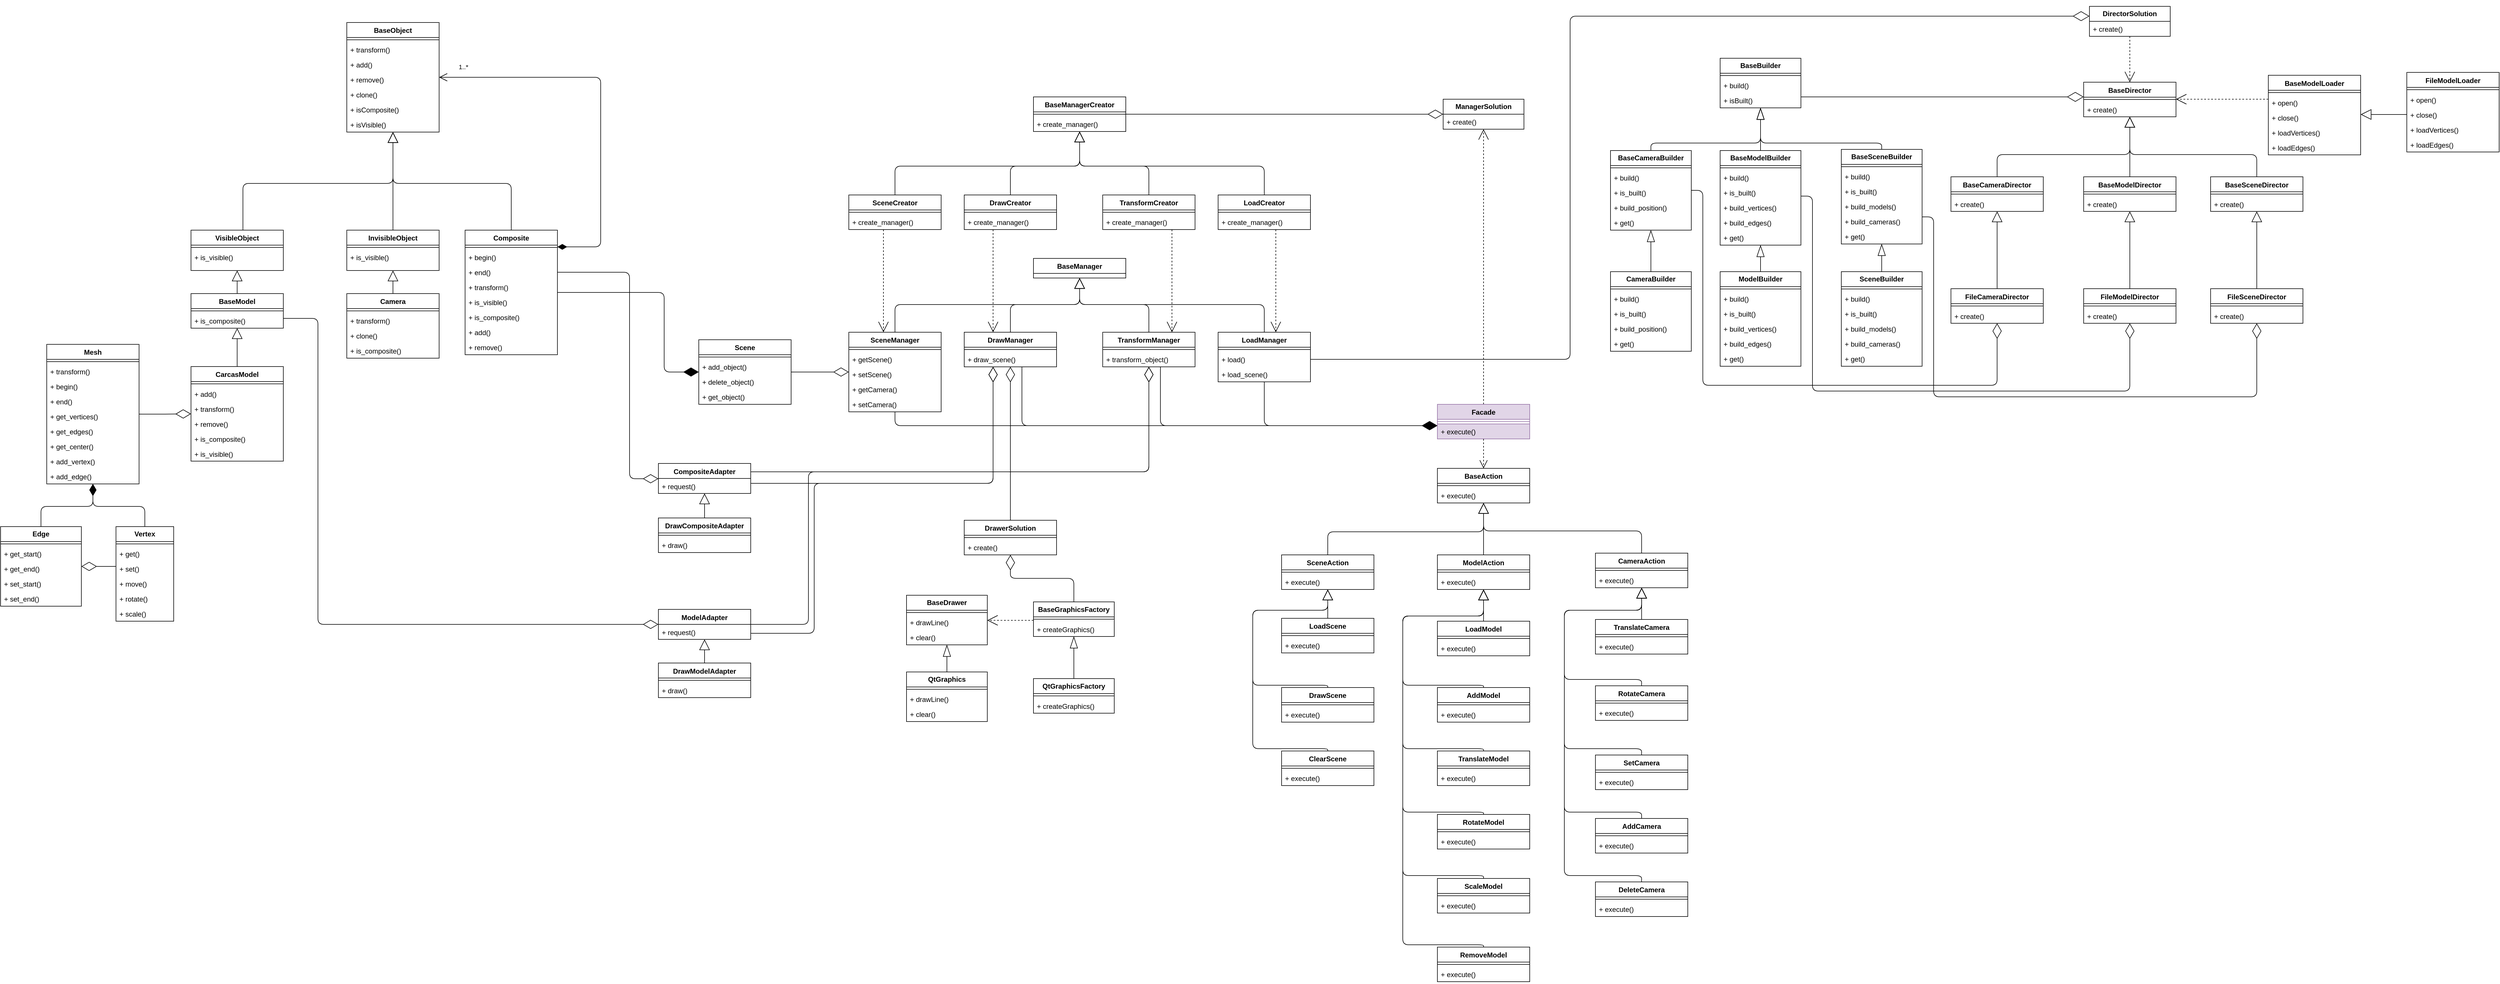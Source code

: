 <mxfile version="21.2.8" type="device">
  <diagram name="Architecture" id="jI54GWxHXenIzXwPQuZX">
    <mxGraphModel dx="4742" dy="2003" grid="1" gridSize="10" guides="1" tooltips="1" connect="1" arrows="1" fold="1" page="1" pageScale="1" pageWidth="827" pageHeight="1169" math="0" shadow="0">
      <root>
        <mxCell id="0" />
        <mxCell id="1" parent="0" />
        <mxCell id="uiehAR5ERpfFW2Yfc4RW-1" style="edgeStyle=orthogonalEdgeStyle;rounded=1;orthogonalLoop=1;jettySize=auto;html=1;exitX=0.5;exitY=0;exitDx=0;exitDy=0;endArrow=open;endFill=0;endSize=16;dashed=1;" parent="1" source="fPc1jSbVNz9lEu-Q8JTC-6" target="UgDIoBzy-X2U-dHxlBbj-4" edge="1">
          <mxGeometry relative="1" as="geometry" />
        </mxCell>
        <mxCell id="fPc1jSbVNz9lEu-Q8JTC-6" value="Facade" style="swimlane;fontStyle=1;align=center;verticalAlign=top;childLayout=stackLayout;horizontal=1;startSize=26;horizontalStack=0;resizeParent=1;resizeParentMax=0;resizeLast=0;collapsible=1;marginBottom=0;whiteSpace=wrap;html=1;fillColor=#e1d5e7;strokeColor=#9673a6;" parent="1" vertex="1">
          <mxGeometry x="-170" y="173" width="160" height="60" as="geometry" />
        </mxCell>
        <mxCell id="fPc1jSbVNz9lEu-Q8JTC-8" value="" style="line;strokeWidth=1;align=left;verticalAlign=middle;spacingTop=-1;spacingLeft=3;spacingRight=3;rotatable=0;labelPosition=right;points=[];portConstraint=eastwest;fillColor=#e1d5e7;strokeColor=#9673a6;" parent="fPc1jSbVNz9lEu-Q8JTC-6" vertex="1">
          <mxGeometry y="26" width="160" height="8" as="geometry" />
        </mxCell>
        <mxCell id="fPc1jSbVNz9lEu-Q8JTC-9" value="+ execute()" style="text;align=left;verticalAlign=top;spacingLeft=4;spacingRight=4;overflow=hidden;rotatable=0;points=[[0,0.5],[1,0.5]];portConstraint=eastwest;whiteSpace=wrap;html=1;fillColor=#e1d5e7;strokeColor=#9673a6;" parent="fPc1jSbVNz9lEu-Q8JTC-6" vertex="1">
          <mxGeometry y="34" width="160" height="26" as="geometry" />
        </mxCell>
        <mxCell id="fPc1jSbVNz9lEu-Q8JTC-13" value="BaseAction" style="swimlane;fontStyle=1;align=center;verticalAlign=top;childLayout=stackLayout;horizontal=1;startSize=26;horizontalStack=0;resizeParent=1;resizeParentMax=0;resizeLast=0;collapsible=1;marginBottom=0;whiteSpace=wrap;html=1;" parent="1" vertex="1">
          <mxGeometry x="-170" y="284" width="160" height="60" as="geometry" />
        </mxCell>
        <mxCell id="fPc1jSbVNz9lEu-Q8JTC-15" value="" style="line;strokeWidth=1;fillColor=none;align=left;verticalAlign=middle;spacingTop=-1;spacingLeft=3;spacingRight=3;rotatable=0;labelPosition=right;points=[];portConstraint=eastwest;strokeColor=inherit;" parent="fPc1jSbVNz9lEu-Q8JTC-13" vertex="1">
          <mxGeometry y="26" width="160" height="8" as="geometry" />
        </mxCell>
        <mxCell id="fPc1jSbVNz9lEu-Q8JTC-16" value="+ execute()" style="text;strokeColor=none;fillColor=none;align=left;verticalAlign=top;spacingLeft=4;spacingRight=4;overflow=hidden;rotatable=0;points=[[0,0.5],[1,0.5]];portConstraint=eastwest;whiteSpace=wrap;html=1;" parent="fPc1jSbVNz9lEu-Q8JTC-13" vertex="1">
          <mxGeometry y="34" width="160" height="26" as="geometry" />
        </mxCell>
        <mxCell id="fPc1jSbVNz9lEu-Q8JTC-12" value="" style="endArrow=open;endFill=1;endSize=12;html=1;rounded=0;dashed=1;" parent="1" source="fPc1jSbVNz9lEu-Q8JTC-9" target="fPc1jSbVNz9lEu-Q8JTC-13" edge="1">
          <mxGeometry width="160" relative="1" as="geometry">
            <mxVertex x="-100" y="204" as="sourceVertex" />
            <mxVertex x="-90" y="314" as="targetVertex" />
          </mxGeometry>
        </mxCell>
        <mxCell id="fPc1jSbVNz9lEu-Q8JTC-38" style="rounded=1;orthogonalLoop=1;jettySize=auto;html=1;exitX=0.5;exitY=0;exitDx=0;exitDy=0;endArrow=block;endFill=0;endSize=16;edgeStyle=orthogonalEdgeStyle;" parent="1" source="fPc1jSbVNz9lEu-Q8JTC-25" target="fPc1jSbVNz9lEu-Q8JTC-13" edge="1">
          <mxGeometry relative="1" as="geometry" />
        </mxCell>
        <mxCell id="fPc1jSbVNz9lEu-Q8JTC-25" value="SceneAction" style="swimlane;fontStyle=1;align=center;verticalAlign=top;childLayout=stackLayout;horizontal=1;startSize=26;horizontalStack=0;resizeParent=1;resizeParentMax=0;resizeLast=0;collapsible=1;marginBottom=0;whiteSpace=wrap;html=1;" parent="1" vertex="1">
          <mxGeometry x="-440" y="434" width="160" height="60" as="geometry" />
        </mxCell>
        <mxCell id="fPc1jSbVNz9lEu-Q8JTC-26" value="" style="line;strokeWidth=1;fillColor=none;align=left;verticalAlign=middle;spacingTop=-1;spacingLeft=3;spacingRight=3;rotatable=0;labelPosition=right;points=[];portConstraint=eastwest;strokeColor=inherit;" parent="fPc1jSbVNz9lEu-Q8JTC-25" vertex="1">
          <mxGeometry y="26" width="160" height="8" as="geometry" />
        </mxCell>
        <mxCell id="fPc1jSbVNz9lEu-Q8JTC-27" value="+ execute()" style="text;strokeColor=none;fillColor=none;align=left;verticalAlign=top;spacingLeft=4;spacingRight=4;overflow=hidden;rotatable=0;points=[[0,0.5],[1,0.5]];portConstraint=eastwest;whiteSpace=wrap;html=1;" parent="fPc1jSbVNz9lEu-Q8JTC-25" vertex="1">
          <mxGeometry y="34" width="160" height="26" as="geometry" />
        </mxCell>
        <mxCell id="fPc1jSbVNz9lEu-Q8JTC-28" value="ModelAction" style="swimlane;fontStyle=1;align=center;verticalAlign=top;childLayout=stackLayout;horizontal=1;startSize=26;horizontalStack=0;resizeParent=1;resizeParentMax=0;resizeLast=0;collapsible=1;marginBottom=0;whiteSpace=wrap;html=1;" parent="1" vertex="1">
          <mxGeometry x="-170" y="434" width="160" height="60" as="geometry" />
        </mxCell>
        <mxCell id="fPc1jSbVNz9lEu-Q8JTC-29" value="" style="line;strokeWidth=1;fillColor=none;align=left;verticalAlign=middle;spacingTop=-1;spacingLeft=3;spacingRight=3;rotatable=0;labelPosition=right;points=[];portConstraint=eastwest;strokeColor=inherit;" parent="fPc1jSbVNz9lEu-Q8JTC-28" vertex="1">
          <mxGeometry y="26" width="160" height="8" as="geometry" />
        </mxCell>
        <mxCell id="fPc1jSbVNz9lEu-Q8JTC-30" value="+ execute()" style="text;strokeColor=none;fillColor=none;align=left;verticalAlign=top;spacingLeft=4;spacingRight=4;overflow=hidden;rotatable=0;points=[[0,0.5],[1,0.5]];portConstraint=eastwest;whiteSpace=wrap;html=1;" parent="fPc1jSbVNz9lEu-Q8JTC-28" vertex="1">
          <mxGeometry y="34" width="160" height="26" as="geometry" />
        </mxCell>
        <mxCell id="fPc1jSbVNz9lEu-Q8JTC-55" style="edgeStyle=orthogonalEdgeStyle;rounded=1;orthogonalLoop=1;jettySize=auto;html=1;exitX=0.5;exitY=0;exitDx=0;exitDy=0;endSize=16;endArrow=block;endFill=0;" parent="1" source="fPc1jSbVNz9lEu-Q8JTC-31" target="fPc1jSbVNz9lEu-Q8JTC-13" edge="1">
          <mxGeometry relative="1" as="geometry" />
        </mxCell>
        <mxCell id="fPc1jSbVNz9lEu-Q8JTC-31" value="CameraAction" style="swimlane;fontStyle=1;align=center;verticalAlign=top;childLayout=stackLayout;horizontal=1;startSize=26;horizontalStack=0;resizeParent=1;resizeParentMax=0;resizeLast=0;collapsible=1;marginBottom=0;whiteSpace=wrap;html=1;" parent="1" vertex="1">
          <mxGeometry x="103.91" y="431" width="160" height="60" as="geometry" />
        </mxCell>
        <mxCell id="fPc1jSbVNz9lEu-Q8JTC-32" value="" style="line;strokeWidth=1;fillColor=none;align=left;verticalAlign=middle;spacingTop=-1;spacingLeft=3;spacingRight=3;rotatable=0;labelPosition=right;points=[];portConstraint=eastwest;strokeColor=inherit;" parent="fPc1jSbVNz9lEu-Q8JTC-31" vertex="1">
          <mxGeometry y="26" width="160" height="8" as="geometry" />
        </mxCell>
        <mxCell id="fPc1jSbVNz9lEu-Q8JTC-33" value="+ execute()" style="text;strokeColor=none;fillColor=none;align=left;verticalAlign=top;spacingLeft=4;spacingRight=4;overflow=hidden;rotatable=0;points=[[0,0.5],[1,0.5]];portConstraint=eastwest;whiteSpace=wrap;html=1;" parent="fPc1jSbVNz9lEu-Q8JTC-31" vertex="1">
          <mxGeometry y="34" width="160" height="26" as="geometry" />
        </mxCell>
        <mxCell id="fPc1jSbVNz9lEu-Q8JTC-39" style="rounded=1;orthogonalLoop=1;jettySize=auto;html=1;endArrow=block;endFill=0;endSize=16;edgeStyle=orthogonalEdgeStyle;" parent="1" source="fPc1jSbVNz9lEu-Q8JTC-28" target="fPc1jSbVNz9lEu-Q8JTC-13" edge="1">
          <mxGeometry relative="1" as="geometry">
            <mxVertex x="-330" y="444" as="sourceVertex" />
            <mxVertex x="-80" y="354" as="targetVertex" />
          </mxGeometry>
        </mxCell>
        <mxCell id="fPc1jSbVNz9lEu-Q8JTC-50" style="edgeStyle=orthogonalEdgeStyle;rounded=0;orthogonalLoop=1;jettySize=auto;html=1;exitX=0.5;exitY=0;exitDx=0;exitDy=0;endSize=16;endArrow=block;endFill=0;" parent="1" source="fPc1jSbVNz9lEu-Q8JTC-47" target="fPc1jSbVNz9lEu-Q8JTC-31" edge="1">
          <mxGeometry relative="1" as="geometry" />
        </mxCell>
        <mxCell id="fPc1jSbVNz9lEu-Q8JTC-47" value="TranslateCamera" style="swimlane;fontStyle=1;align=center;verticalAlign=top;childLayout=stackLayout;horizontal=1;startSize=26;horizontalStack=0;resizeParent=1;resizeParentMax=0;resizeLast=0;collapsible=1;marginBottom=0;whiteSpace=wrap;html=1;" parent="1" vertex="1">
          <mxGeometry x="103.91" y="546" width="160" height="60" as="geometry" />
        </mxCell>
        <mxCell id="fPc1jSbVNz9lEu-Q8JTC-48" value="" style="line;strokeWidth=1;fillColor=none;align=left;verticalAlign=middle;spacingTop=-1;spacingLeft=3;spacingRight=3;rotatable=0;labelPosition=right;points=[];portConstraint=eastwest;strokeColor=inherit;" parent="fPc1jSbVNz9lEu-Q8JTC-47" vertex="1">
          <mxGeometry y="26" width="160" height="8" as="geometry" />
        </mxCell>
        <mxCell id="fPc1jSbVNz9lEu-Q8JTC-49" value="+ execute()" style="text;strokeColor=none;fillColor=none;align=left;verticalAlign=top;spacingLeft=4;spacingRight=4;overflow=hidden;rotatable=0;points=[[0,0.5],[1,0.5]];portConstraint=eastwest;whiteSpace=wrap;html=1;" parent="fPc1jSbVNz9lEu-Q8JTC-47" vertex="1">
          <mxGeometry y="34" width="160" height="26" as="geometry" />
        </mxCell>
        <mxCell id="fPc1jSbVNz9lEu-Q8JTC-54" style="edgeStyle=orthogonalEdgeStyle;rounded=1;orthogonalLoop=1;jettySize=auto;html=1;exitX=0.5;exitY=0;exitDx=0;exitDy=0;endSize=16;endArrow=block;endFill=0;" parent="1" source="fPc1jSbVNz9lEu-Q8JTC-51" target="fPc1jSbVNz9lEu-Q8JTC-31" edge="1">
          <mxGeometry relative="1" as="geometry">
            <Array as="points">
              <mxPoint x="184" y="650" />
              <mxPoint x="50" y="650" />
              <mxPoint x="50" y="530" />
              <mxPoint x="184" y="530" />
            </Array>
          </mxGeometry>
        </mxCell>
        <mxCell id="fPc1jSbVNz9lEu-Q8JTC-51" value="RotateCamera" style="swimlane;fontStyle=1;align=center;verticalAlign=top;childLayout=stackLayout;horizontal=1;startSize=26;horizontalStack=0;resizeParent=1;resizeParentMax=0;resizeLast=0;collapsible=1;marginBottom=0;whiteSpace=wrap;html=1;" parent="1" vertex="1">
          <mxGeometry x="103.91" y="661" width="160" height="60" as="geometry" />
        </mxCell>
        <mxCell id="fPc1jSbVNz9lEu-Q8JTC-52" value="" style="line;strokeWidth=1;fillColor=none;align=left;verticalAlign=middle;spacingTop=-1;spacingLeft=3;spacingRight=3;rotatable=0;labelPosition=right;points=[];portConstraint=eastwest;strokeColor=inherit;" parent="fPc1jSbVNz9lEu-Q8JTC-51" vertex="1">
          <mxGeometry y="26" width="160" height="8" as="geometry" />
        </mxCell>
        <mxCell id="fPc1jSbVNz9lEu-Q8JTC-53" value="+ execute()" style="text;strokeColor=none;fillColor=none;align=left;verticalAlign=top;spacingLeft=4;spacingRight=4;overflow=hidden;rotatable=0;points=[[0,0.5],[1,0.5]];portConstraint=eastwest;whiteSpace=wrap;html=1;" parent="fPc1jSbVNz9lEu-Q8JTC-51" vertex="1">
          <mxGeometry y="34" width="160" height="26" as="geometry" />
        </mxCell>
        <mxCell id="fPc1jSbVNz9lEu-Q8JTC-60" style="edgeStyle=orthogonalEdgeStyle;rounded=1;orthogonalLoop=1;jettySize=auto;html=1;exitX=0.5;exitY=0;exitDx=0;exitDy=0;endArrow=block;endFill=0;endSize=16;" parent="1" source="fPc1jSbVNz9lEu-Q8JTC-57" target="fPc1jSbVNz9lEu-Q8JTC-28" edge="1">
          <mxGeometry relative="1" as="geometry" />
        </mxCell>
        <mxCell id="fPc1jSbVNz9lEu-Q8JTC-57" value="LoadModel" style="swimlane;fontStyle=1;align=center;verticalAlign=top;childLayout=stackLayout;horizontal=1;startSize=26;horizontalStack=0;resizeParent=1;resizeParentMax=0;resizeLast=0;collapsible=1;marginBottom=0;whiteSpace=wrap;html=1;" parent="1" vertex="1">
          <mxGeometry x="-170" y="549" width="160" height="60" as="geometry" />
        </mxCell>
        <mxCell id="fPc1jSbVNz9lEu-Q8JTC-58" value="" style="line;strokeWidth=1;fillColor=none;align=left;verticalAlign=middle;spacingTop=-1;spacingLeft=3;spacingRight=3;rotatable=0;labelPosition=right;points=[];portConstraint=eastwest;strokeColor=inherit;" parent="fPc1jSbVNz9lEu-Q8JTC-57" vertex="1">
          <mxGeometry y="26" width="160" height="8" as="geometry" />
        </mxCell>
        <mxCell id="fPc1jSbVNz9lEu-Q8JTC-59" value="+ execute()" style="text;strokeColor=none;fillColor=none;align=left;verticalAlign=top;spacingLeft=4;spacingRight=4;overflow=hidden;rotatable=0;points=[[0,0.5],[1,0.5]];portConstraint=eastwest;whiteSpace=wrap;html=1;" parent="fPc1jSbVNz9lEu-Q8JTC-57" vertex="1">
          <mxGeometry y="34" width="160" height="26" as="geometry" />
        </mxCell>
        <mxCell id="fPc1jSbVNz9lEu-Q8JTC-77" style="edgeStyle=orthogonalEdgeStyle;rounded=1;orthogonalLoop=1;jettySize=auto;html=1;exitX=0.5;exitY=0;exitDx=0;exitDy=0;endArrow=block;endFill=0;endSize=16;" parent="1" source="fPc1jSbVNz9lEu-Q8JTC-61" target="fPc1jSbVNz9lEu-Q8JTC-28" edge="1">
          <mxGeometry relative="1" as="geometry">
            <Array as="points">
              <mxPoint x="-90" y="660" />
              <mxPoint x="-230" y="660" />
              <mxPoint x="-230" y="540" />
              <mxPoint x="-90" y="540" />
            </Array>
          </mxGeometry>
        </mxCell>
        <mxCell id="fPc1jSbVNz9lEu-Q8JTC-61" value="AddModel" style="swimlane;fontStyle=1;align=center;verticalAlign=top;childLayout=stackLayout;horizontal=1;startSize=26;horizontalStack=0;resizeParent=1;resizeParentMax=0;resizeLast=0;collapsible=1;marginBottom=0;whiteSpace=wrap;html=1;" parent="1" vertex="1">
          <mxGeometry x="-170" y="664" width="160" height="60" as="geometry" />
        </mxCell>
        <mxCell id="fPc1jSbVNz9lEu-Q8JTC-62" value="" style="line;strokeWidth=1;fillColor=none;align=left;verticalAlign=middle;spacingTop=-1;spacingLeft=3;spacingRight=3;rotatable=0;labelPosition=right;points=[];portConstraint=eastwest;strokeColor=inherit;" parent="fPc1jSbVNz9lEu-Q8JTC-61" vertex="1">
          <mxGeometry y="26" width="160" height="8" as="geometry" />
        </mxCell>
        <mxCell id="fPc1jSbVNz9lEu-Q8JTC-63" value="+ execute()" style="text;strokeColor=none;fillColor=none;align=left;verticalAlign=top;spacingLeft=4;spacingRight=4;overflow=hidden;rotatable=0;points=[[0,0.5],[1,0.5]];portConstraint=eastwest;whiteSpace=wrap;html=1;" parent="fPc1jSbVNz9lEu-Q8JTC-61" vertex="1">
          <mxGeometry y="34" width="160" height="26" as="geometry" />
        </mxCell>
        <mxCell id="fPc1jSbVNz9lEu-Q8JTC-79" style="edgeStyle=orthogonalEdgeStyle;rounded=1;orthogonalLoop=1;jettySize=auto;html=1;exitX=0.5;exitY=0;exitDx=0;exitDy=0;endSize=16;endArrow=block;endFill=0;" parent="1" source="fPc1jSbVNz9lEu-Q8JTC-65" target="fPc1jSbVNz9lEu-Q8JTC-28" edge="1">
          <mxGeometry relative="1" as="geometry">
            <Array as="points">
              <mxPoint x="-90" y="770" />
              <mxPoint x="-230" y="770" />
              <mxPoint x="-230" y="540" />
              <mxPoint x="-90" y="540" />
            </Array>
          </mxGeometry>
        </mxCell>
        <mxCell id="fPc1jSbVNz9lEu-Q8JTC-65" value="TranslateModel" style="swimlane;fontStyle=1;align=center;verticalAlign=top;childLayout=stackLayout;horizontal=1;startSize=26;horizontalStack=0;resizeParent=1;resizeParentMax=0;resizeLast=0;collapsible=1;marginBottom=0;whiteSpace=wrap;html=1;" parent="1" vertex="1">
          <mxGeometry x="-170" y="774" width="160" height="60" as="geometry" />
        </mxCell>
        <mxCell id="fPc1jSbVNz9lEu-Q8JTC-66" value="" style="line;strokeWidth=1;fillColor=none;align=left;verticalAlign=middle;spacingTop=-1;spacingLeft=3;spacingRight=3;rotatable=0;labelPosition=right;points=[];portConstraint=eastwest;strokeColor=inherit;" parent="fPc1jSbVNz9lEu-Q8JTC-65" vertex="1">
          <mxGeometry y="26" width="160" height="8" as="geometry" />
        </mxCell>
        <mxCell id="fPc1jSbVNz9lEu-Q8JTC-67" value="+ execute()" style="text;strokeColor=none;fillColor=none;align=left;verticalAlign=top;spacingLeft=4;spacingRight=4;overflow=hidden;rotatable=0;points=[[0,0.5],[1,0.5]];portConstraint=eastwest;whiteSpace=wrap;html=1;" parent="fPc1jSbVNz9lEu-Q8JTC-65" vertex="1">
          <mxGeometry y="34" width="160" height="26" as="geometry" />
        </mxCell>
        <mxCell id="fPc1jSbVNz9lEu-Q8JTC-83" style="edgeStyle=orthogonalEdgeStyle;rounded=1;orthogonalLoop=1;jettySize=auto;html=1;exitX=0.5;exitY=0;exitDx=0;exitDy=0;endSize=16;strokeWidth=1;endArrow=block;endFill=0;" parent="1" source="fPc1jSbVNz9lEu-Q8JTC-69" target="fPc1jSbVNz9lEu-Q8JTC-28" edge="1">
          <mxGeometry relative="1" as="geometry">
            <Array as="points">
              <mxPoint x="-90" y="880" />
              <mxPoint x="-230" y="880" />
              <mxPoint x="-230" y="540" />
              <mxPoint x="-90" y="540" />
            </Array>
          </mxGeometry>
        </mxCell>
        <mxCell id="fPc1jSbVNz9lEu-Q8JTC-69" value="RotateModel" style="swimlane;fontStyle=1;align=center;verticalAlign=top;childLayout=stackLayout;horizontal=1;startSize=26;horizontalStack=0;resizeParent=1;resizeParentMax=0;resizeLast=0;collapsible=1;marginBottom=0;whiteSpace=wrap;html=1;" parent="1" vertex="1">
          <mxGeometry x="-170" y="884" width="160" height="60" as="geometry" />
        </mxCell>
        <mxCell id="fPc1jSbVNz9lEu-Q8JTC-70" value="" style="line;strokeWidth=1;fillColor=none;align=left;verticalAlign=middle;spacingTop=-1;spacingLeft=3;spacingRight=3;rotatable=0;labelPosition=right;points=[];portConstraint=eastwest;strokeColor=inherit;" parent="fPc1jSbVNz9lEu-Q8JTC-69" vertex="1">
          <mxGeometry y="26" width="160" height="8" as="geometry" />
        </mxCell>
        <mxCell id="fPc1jSbVNz9lEu-Q8JTC-71" value="+ execute()" style="text;strokeColor=none;fillColor=none;align=left;verticalAlign=top;spacingLeft=4;spacingRight=4;overflow=hidden;rotatable=0;points=[[0,0.5],[1,0.5]];portConstraint=eastwest;whiteSpace=wrap;html=1;" parent="fPc1jSbVNz9lEu-Q8JTC-69" vertex="1">
          <mxGeometry y="34" width="160" height="26" as="geometry" />
        </mxCell>
        <mxCell id="fPc1jSbVNz9lEu-Q8JTC-84" style="edgeStyle=orthogonalEdgeStyle;rounded=1;orthogonalLoop=1;jettySize=auto;html=1;exitX=0.5;exitY=0;exitDx=0;exitDy=0;endArrow=block;endFill=0;endSize=16;" parent="1" source="fPc1jSbVNz9lEu-Q8JTC-73" target="fPc1jSbVNz9lEu-Q8JTC-28" edge="1">
          <mxGeometry relative="1" as="geometry">
            <Array as="points">
              <mxPoint x="-90" y="990" />
              <mxPoint x="-230" y="990" />
              <mxPoint x="-230" y="540" />
              <mxPoint x="-90" y="540" />
            </Array>
          </mxGeometry>
        </mxCell>
        <mxCell id="fPc1jSbVNz9lEu-Q8JTC-73" value="ScaleModel" style="swimlane;fontStyle=1;align=center;verticalAlign=top;childLayout=stackLayout;horizontal=1;startSize=26;horizontalStack=0;resizeParent=1;resizeParentMax=0;resizeLast=0;collapsible=1;marginBottom=0;whiteSpace=wrap;html=1;" parent="1" vertex="1">
          <mxGeometry x="-170" y="995" width="160" height="60" as="geometry" />
        </mxCell>
        <mxCell id="fPc1jSbVNz9lEu-Q8JTC-74" value="" style="line;strokeWidth=1;fillColor=none;align=left;verticalAlign=middle;spacingTop=-1;spacingLeft=3;spacingRight=3;rotatable=0;labelPosition=right;points=[];portConstraint=eastwest;strokeColor=inherit;" parent="fPc1jSbVNz9lEu-Q8JTC-73" vertex="1">
          <mxGeometry y="26" width="160" height="8" as="geometry" />
        </mxCell>
        <mxCell id="fPc1jSbVNz9lEu-Q8JTC-75" value="+ execute()" style="text;strokeColor=none;fillColor=none;align=left;verticalAlign=top;spacingLeft=4;spacingRight=4;overflow=hidden;rotatable=0;points=[[0,0.5],[1,0.5]];portConstraint=eastwest;whiteSpace=wrap;html=1;" parent="fPc1jSbVNz9lEu-Q8JTC-73" vertex="1">
          <mxGeometry y="34" width="160" height="26" as="geometry" />
        </mxCell>
        <mxCell id="fPc1jSbVNz9lEu-Q8JTC-85" style="edgeStyle=orthogonalEdgeStyle;rounded=1;orthogonalLoop=1;jettySize=auto;html=1;exitX=0.5;exitY=0;exitDx=0;exitDy=0;endArrow=block;endFill=0;endSize=16;" parent="1" source="fPc1jSbVNz9lEu-Q8JTC-80" target="fPc1jSbVNz9lEu-Q8JTC-28" edge="1">
          <mxGeometry relative="1" as="geometry">
            <Array as="points">
              <mxPoint x="-90" y="1110" />
              <mxPoint x="-230" y="1110" />
              <mxPoint x="-230" y="540" />
              <mxPoint x="-90" y="540" />
            </Array>
          </mxGeometry>
        </mxCell>
        <mxCell id="fPc1jSbVNz9lEu-Q8JTC-80" value="RemoveModel" style="swimlane;fontStyle=1;align=center;verticalAlign=top;childLayout=stackLayout;horizontal=1;startSize=26;horizontalStack=0;resizeParent=1;resizeParentMax=0;resizeLast=0;collapsible=1;marginBottom=0;whiteSpace=wrap;html=1;" parent="1" vertex="1">
          <mxGeometry x="-170" y="1114" width="160" height="60" as="geometry" />
        </mxCell>
        <mxCell id="fPc1jSbVNz9lEu-Q8JTC-81" value="" style="line;strokeWidth=1;fillColor=none;align=left;verticalAlign=middle;spacingTop=-1;spacingLeft=3;spacingRight=3;rotatable=0;labelPosition=right;points=[];portConstraint=eastwest;strokeColor=inherit;" parent="fPc1jSbVNz9lEu-Q8JTC-80" vertex="1">
          <mxGeometry y="26" width="160" height="8" as="geometry" />
        </mxCell>
        <mxCell id="fPc1jSbVNz9lEu-Q8JTC-82" value="+ execute()" style="text;strokeColor=none;fillColor=none;align=left;verticalAlign=top;spacingLeft=4;spacingRight=4;overflow=hidden;rotatable=0;points=[[0,0.5],[1,0.5]];portConstraint=eastwest;whiteSpace=wrap;html=1;" parent="fPc1jSbVNz9lEu-Q8JTC-80" vertex="1">
          <mxGeometry y="34" width="160" height="26" as="geometry" />
        </mxCell>
        <mxCell id="fPc1jSbVNz9lEu-Q8JTC-98" style="edgeStyle=orthogonalEdgeStyle;rounded=0;orthogonalLoop=1;jettySize=auto;html=1;exitX=0.5;exitY=0;exitDx=0;exitDy=0;endSize=16;endArrow=block;endFill=0;" parent="1" source="fPc1jSbVNz9lEu-Q8JTC-86" target="fPc1jSbVNz9lEu-Q8JTC-25" edge="1">
          <mxGeometry relative="1" as="geometry" />
        </mxCell>
        <mxCell id="fPc1jSbVNz9lEu-Q8JTC-86" value="LoadScene" style="swimlane;fontStyle=1;align=center;verticalAlign=top;childLayout=stackLayout;horizontal=1;startSize=26;horizontalStack=0;resizeParent=1;resizeParentMax=0;resizeLast=0;collapsible=1;marginBottom=0;whiteSpace=wrap;html=1;" parent="1" vertex="1">
          <mxGeometry x="-440" y="544" width="160" height="60" as="geometry" />
        </mxCell>
        <mxCell id="fPc1jSbVNz9lEu-Q8JTC-87" value="" style="line;strokeWidth=1;fillColor=none;align=left;verticalAlign=middle;spacingTop=-1;spacingLeft=3;spacingRight=3;rotatable=0;labelPosition=right;points=[];portConstraint=eastwest;strokeColor=inherit;" parent="fPc1jSbVNz9lEu-Q8JTC-86" vertex="1">
          <mxGeometry y="26" width="160" height="8" as="geometry" />
        </mxCell>
        <mxCell id="fPc1jSbVNz9lEu-Q8JTC-88" value="+ execute()" style="text;strokeColor=none;fillColor=none;align=left;verticalAlign=top;spacingLeft=4;spacingRight=4;overflow=hidden;rotatable=0;points=[[0,0.5],[1,0.5]];portConstraint=eastwest;whiteSpace=wrap;html=1;" parent="fPc1jSbVNz9lEu-Q8JTC-86" vertex="1">
          <mxGeometry y="34" width="160" height="26" as="geometry" />
        </mxCell>
        <mxCell id="fPc1jSbVNz9lEu-Q8JTC-99" style="edgeStyle=orthogonalEdgeStyle;rounded=1;orthogonalLoop=1;jettySize=auto;html=1;exitX=0.5;exitY=0;exitDx=0;exitDy=0;endArrow=block;endFill=0;endSize=16;" parent="1" source="fPc1jSbVNz9lEu-Q8JTC-89" target="fPc1jSbVNz9lEu-Q8JTC-25" edge="1">
          <mxGeometry relative="1" as="geometry">
            <Array as="points">
              <mxPoint x="-360" y="660" />
              <mxPoint x="-490" y="660" />
              <mxPoint x="-490" y="530" />
              <mxPoint x="-360" y="530" />
            </Array>
          </mxGeometry>
        </mxCell>
        <mxCell id="fPc1jSbVNz9lEu-Q8JTC-89" value="DrawScene" style="swimlane;fontStyle=1;align=center;verticalAlign=top;childLayout=stackLayout;horizontal=1;startSize=26;horizontalStack=0;resizeParent=1;resizeParentMax=0;resizeLast=0;collapsible=1;marginBottom=0;whiteSpace=wrap;html=1;" parent="1" vertex="1">
          <mxGeometry x="-440" y="664" width="160" height="60" as="geometry" />
        </mxCell>
        <mxCell id="fPc1jSbVNz9lEu-Q8JTC-90" value="" style="line;strokeWidth=1;fillColor=none;align=left;verticalAlign=middle;spacingTop=-1;spacingLeft=3;spacingRight=3;rotatable=0;labelPosition=right;points=[];portConstraint=eastwest;strokeColor=inherit;" parent="fPc1jSbVNz9lEu-Q8JTC-89" vertex="1">
          <mxGeometry y="26" width="160" height="8" as="geometry" />
        </mxCell>
        <mxCell id="fPc1jSbVNz9lEu-Q8JTC-91" value="+ execute()" style="text;strokeColor=none;fillColor=none;align=left;verticalAlign=top;spacingLeft=4;spacingRight=4;overflow=hidden;rotatable=0;points=[[0,0.5],[1,0.5]];portConstraint=eastwest;whiteSpace=wrap;html=1;" parent="fPc1jSbVNz9lEu-Q8JTC-89" vertex="1">
          <mxGeometry y="34" width="160" height="26" as="geometry" />
        </mxCell>
        <mxCell id="fPc1jSbVNz9lEu-Q8JTC-100" style="edgeStyle=orthogonalEdgeStyle;rounded=1;orthogonalLoop=1;jettySize=auto;html=1;exitX=0.5;exitY=0;exitDx=0;exitDy=0;endSize=16;endArrow=block;endFill=0;" parent="1" source="fPc1jSbVNz9lEu-Q8JTC-92" target="fPc1jSbVNz9lEu-Q8JTC-25" edge="1">
          <mxGeometry relative="1" as="geometry">
            <Array as="points">
              <mxPoint x="-360" y="770" />
              <mxPoint x="-490" y="770" />
              <mxPoint x="-490" y="530" />
              <mxPoint x="-360" y="530" />
            </Array>
          </mxGeometry>
        </mxCell>
        <mxCell id="fPc1jSbVNz9lEu-Q8JTC-92" value="ClearScene" style="swimlane;fontStyle=1;align=center;verticalAlign=top;childLayout=stackLayout;horizontal=1;startSize=26;horizontalStack=0;resizeParent=1;resizeParentMax=0;resizeLast=0;collapsible=1;marginBottom=0;whiteSpace=wrap;html=1;" parent="1" vertex="1">
          <mxGeometry x="-440" y="774" width="160" height="60" as="geometry" />
        </mxCell>
        <mxCell id="fPc1jSbVNz9lEu-Q8JTC-93" value="" style="line;strokeWidth=1;fillColor=none;align=left;verticalAlign=middle;spacingTop=-1;spacingLeft=3;spacingRight=3;rotatable=0;labelPosition=right;points=[];portConstraint=eastwest;strokeColor=inherit;" parent="fPc1jSbVNz9lEu-Q8JTC-92" vertex="1">
          <mxGeometry y="26" width="160" height="8" as="geometry" />
        </mxCell>
        <mxCell id="fPc1jSbVNz9lEu-Q8JTC-94" value="+ execute()" style="text;strokeColor=none;fillColor=none;align=left;verticalAlign=top;spacingLeft=4;spacingRight=4;overflow=hidden;rotatable=0;points=[[0,0.5],[1,0.5]];portConstraint=eastwest;whiteSpace=wrap;html=1;" parent="fPc1jSbVNz9lEu-Q8JTC-92" vertex="1">
          <mxGeometry y="34" width="160" height="26" as="geometry" />
        </mxCell>
        <mxCell id="QAcNeCU84ebD4-2e09Tw-1" value="" style="endArrow=diamondThin;endFill=1;endSize=24;html=1;rounded=1;edgeStyle=orthogonalEdgeStyle;" parent="1" source="QAcNeCU84ebD4-2e09Tw-21" target="fPc1jSbVNz9lEu-Q8JTC-13" edge="1">
          <mxGeometry width="160" relative="1" as="geometry">
            <mxVertex x="-540" y="320" as="sourceVertex" />
            <mxVertex x="210" y="470" as="targetVertex" />
            <Array as="points">
              <mxVertex x="-470" y="250" />
              <mxVertex x="-90" y="250" />
            </Array>
          </mxGeometry>
        </mxCell>
        <mxCell id="QAcNeCU84ebD4-2e09Tw-2" value="BaseManager" style="swimlane;fontStyle=1;align=center;verticalAlign=top;childLayout=stackLayout;horizontal=1;startSize=26;horizontalStack=0;resizeParent=1;resizeParentMax=0;resizeLast=0;collapsible=1;marginBottom=0;whiteSpace=wrap;html=1;" parent="1" vertex="1">
          <mxGeometry x="-870" y="-80" width="160" height="34" as="geometry" />
        </mxCell>
        <mxCell id="QAcNeCU84ebD4-2e09Tw-22" style="edgeStyle=orthogonalEdgeStyle;rounded=1;orthogonalLoop=1;jettySize=auto;html=1;exitX=0.5;exitY=0;exitDx=0;exitDy=0;endSize=16;endArrow=block;endFill=0;" parent="1" source="QAcNeCU84ebD4-2e09Tw-6" target="QAcNeCU84ebD4-2e09Tw-2" edge="1">
          <mxGeometry relative="1" as="geometry">
            <Array as="points">
              <mxPoint x="-1110" />
              <mxPoint x="-790" />
            </Array>
          </mxGeometry>
        </mxCell>
        <mxCell id="QAcNeCU84ebD4-2e09Tw-6" value="SceneManager" style="swimlane;fontStyle=1;align=center;verticalAlign=top;childLayout=stackLayout;horizontal=1;startSize=26;horizontalStack=0;resizeParent=1;resizeParentMax=0;resizeLast=0;collapsible=1;marginBottom=0;whiteSpace=wrap;html=1;" parent="1" vertex="1">
          <mxGeometry x="-1190" y="48" width="160" height="138" as="geometry" />
        </mxCell>
        <mxCell id="UdP2IBKE5KihxZuPWhxh-12" value="" style="line;strokeWidth=1;fillColor=none;align=left;verticalAlign=middle;spacingTop=-1;spacingLeft=3;spacingRight=3;rotatable=0;labelPosition=right;points=[];portConstraint=eastwest;strokeColor=inherit;" parent="QAcNeCU84ebD4-2e09Tw-6" vertex="1">
          <mxGeometry y="26" width="160" height="8" as="geometry" />
        </mxCell>
        <mxCell id="QAcNeCU84ebD4-2e09Tw-26" value="+ getScene()" style="text;strokeColor=none;fillColor=none;align=left;verticalAlign=top;spacingLeft=4;spacingRight=4;overflow=hidden;rotatable=0;points=[[0,0.5],[1,0.5]];portConstraint=eastwest;whiteSpace=wrap;html=1;" parent="QAcNeCU84ebD4-2e09Tw-6" vertex="1">
          <mxGeometry y="34" width="160" height="26" as="geometry" />
        </mxCell>
        <mxCell id="8UUlcKCYjb005eFSnb8m-1" value="+ setScene()" style="text;strokeColor=none;fillColor=none;align=left;verticalAlign=top;spacingLeft=4;spacingRight=4;overflow=hidden;rotatable=0;points=[[0,0.5],[1,0.5]];portConstraint=eastwest;whiteSpace=wrap;html=1;" parent="QAcNeCU84ebD4-2e09Tw-6" vertex="1">
          <mxGeometry y="60" width="160" height="26" as="geometry" />
        </mxCell>
        <mxCell id="QAcNeCU84ebD4-2e09Tw-28" value="+ getCamera()" style="text;strokeColor=none;fillColor=none;align=left;verticalAlign=top;spacingLeft=4;spacingRight=4;overflow=hidden;rotatable=0;points=[[0,0.5],[1,0.5]];portConstraint=eastwest;whiteSpace=wrap;html=1;" parent="QAcNeCU84ebD4-2e09Tw-6" vertex="1">
          <mxGeometry y="86" width="160" height="26" as="geometry" />
        </mxCell>
        <mxCell id="QAcNeCU84ebD4-2e09Tw-29" value="+ setCamera()" style="text;strokeColor=none;fillColor=none;align=left;verticalAlign=top;spacingLeft=4;spacingRight=4;overflow=hidden;rotatable=0;points=[[0,0.5],[1,0.5]];portConstraint=eastwest;whiteSpace=wrap;html=1;" parent="QAcNeCU84ebD4-2e09Tw-6" vertex="1">
          <mxGeometry y="112" width="160" height="26" as="geometry" />
        </mxCell>
        <mxCell id="QAcNeCU84ebD4-2e09Tw-10" style="edgeStyle=orthogonalEdgeStyle;rounded=1;orthogonalLoop=1;jettySize=auto;html=1;exitX=0.5;exitY=0;exitDx=0;exitDy=0;strokeWidth=1;endSize=16;endArrow=block;endFill=0;" parent="1" source="QAcNeCU84ebD4-2e09Tw-7" target="fPc1jSbVNz9lEu-Q8JTC-31" edge="1">
          <mxGeometry relative="1" as="geometry">
            <Array as="points">
              <mxPoint x="184" y="770" />
              <mxPoint x="50" y="770" />
              <mxPoint x="50" y="530" />
              <mxPoint x="184" y="530" />
            </Array>
          </mxGeometry>
        </mxCell>
        <mxCell id="QAcNeCU84ebD4-2e09Tw-7" value="SetCamera" style="swimlane;fontStyle=1;align=center;verticalAlign=top;childLayout=stackLayout;horizontal=1;startSize=26;horizontalStack=0;resizeParent=1;resizeParentMax=0;resizeLast=0;collapsible=1;marginBottom=0;whiteSpace=wrap;html=1;" parent="1" vertex="1">
          <mxGeometry x="103.91" y="781" width="160" height="60" as="geometry" />
        </mxCell>
        <mxCell id="QAcNeCU84ebD4-2e09Tw-8" value="" style="line;strokeWidth=1;fillColor=none;align=left;verticalAlign=middle;spacingTop=-1;spacingLeft=3;spacingRight=3;rotatable=0;labelPosition=right;points=[];portConstraint=eastwest;strokeColor=inherit;" parent="QAcNeCU84ebD4-2e09Tw-7" vertex="1">
          <mxGeometry y="26" width="160" height="8" as="geometry" />
        </mxCell>
        <mxCell id="QAcNeCU84ebD4-2e09Tw-9" value="+ execute()" style="text;strokeColor=none;fillColor=none;align=left;verticalAlign=top;spacingLeft=4;spacingRight=4;overflow=hidden;rotatable=0;points=[[0,0.5],[1,0.5]];portConstraint=eastwest;whiteSpace=wrap;html=1;" parent="QAcNeCU84ebD4-2e09Tw-7" vertex="1">
          <mxGeometry y="34" width="160" height="26" as="geometry" />
        </mxCell>
        <mxCell id="QAcNeCU84ebD4-2e09Tw-17" style="edgeStyle=orthogonalEdgeStyle;rounded=1;orthogonalLoop=1;jettySize=auto;html=1;exitX=0.5;exitY=0;exitDx=0;exitDy=0;endSize=16;endArrow=block;endFill=0;" parent="1" source="QAcNeCU84ebD4-2e09Tw-11" target="fPc1jSbVNz9lEu-Q8JTC-31" edge="1">
          <mxGeometry relative="1" as="geometry">
            <Array as="points">
              <mxPoint x="184" y="880" />
              <mxPoint x="50" y="880" />
              <mxPoint x="50" y="530" />
              <mxPoint x="184" y="530" />
            </Array>
          </mxGeometry>
        </mxCell>
        <mxCell id="QAcNeCU84ebD4-2e09Tw-11" value="AddCamera" style="swimlane;fontStyle=1;align=center;verticalAlign=top;childLayout=stackLayout;horizontal=1;startSize=26;horizontalStack=0;resizeParent=1;resizeParentMax=0;resizeLast=0;collapsible=1;marginBottom=0;whiteSpace=wrap;html=1;" parent="1" vertex="1">
          <mxGeometry x="103.91" y="891" width="160" height="60" as="geometry" />
        </mxCell>
        <mxCell id="QAcNeCU84ebD4-2e09Tw-12" value="" style="line;strokeWidth=1;fillColor=none;align=left;verticalAlign=middle;spacingTop=-1;spacingLeft=3;spacingRight=3;rotatable=0;labelPosition=right;points=[];portConstraint=eastwest;strokeColor=inherit;" parent="QAcNeCU84ebD4-2e09Tw-11" vertex="1">
          <mxGeometry y="26" width="160" height="8" as="geometry" />
        </mxCell>
        <mxCell id="QAcNeCU84ebD4-2e09Tw-13" value="+ execute()" style="text;strokeColor=none;fillColor=none;align=left;verticalAlign=top;spacingLeft=4;spacingRight=4;overflow=hidden;rotatable=0;points=[[0,0.5],[1,0.5]];portConstraint=eastwest;whiteSpace=wrap;html=1;" parent="QAcNeCU84ebD4-2e09Tw-11" vertex="1">
          <mxGeometry y="34" width="160" height="26" as="geometry" />
        </mxCell>
        <mxCell id="QAcNeCU84ebD4-2e09Tw-18" style="edgeStyle=orthogonalEdgeStyle;rounded=1;orthogonalLoop=1;jettySize=auto;html=1;exitX=0.5;exitY=0;exitDx=0;exitDy=0;endSize=16;endArrow=block;endFill=0;" parent="1" source="QAcNeCU84ebD4-2e09Tw-14" target="fPc1jSbVNz9lEu-Q8JTC-31" edge="1">
          <mxGeometry relative="1" as="geometry">
            <Array as="points">
              <mxPoint x="184" y="990" />
              <mxPoint x="50" y="990" />
              <mxPoint x="50" y="530" />
              <mxPoint x="184" y="530" />
            </Array>
          </mxGeometry>
        </mxCell>
        <mxCell id="QAcNeCU84ebD4-2e09Tw-14" value="DeleteCamera" style="swimlane;fontStyle=1;align=center;verticalAlign=top;childLayout=stackLayout;horizontal=1;startSize=26;horizontalStack=0;resizeParent=1;resizeParentMax=0;resizeLast=0;collapsible=1;marginBottom=0;whiteSpace=wrap;html=1;" parent="1" vertex="1">
          <mxGeometry x="103.91" y="1001" width="160" height="60" as="geometry" />
        </mxCell>
        <mxCell id="QAcNeCU84ebD4-2e09Tw-15" value="" style="line;strokeWidth=1;fillColor=none;align=left;verticalAlign=middle;spacingTop=-1;spacingLeft=3;spacingRight=3;rotatable=0;labelPosition=right;points=[];portConstraint=eastwest;strokeColor=inherit;" parent="QAcNeCU84ebD4-2e09Tw-14" vertex="1">
          <mxGeometry y="26" width="160" height="8" as="geometry" />
        </mxCell>
        <mxCell id="QAcNeCU84ebD4-2e09Tw-16" value="+ execute()" style="text;strokeColor=none;fillColor=none;align=left;verticalAlign=top;spacingLeft=4;spacingRight=4;overflow=hidden;rotatable=0;points=[[0,0.5],[1,0.5]];portConstraint=eastwest;whiteSpace=wrap;html=1;" parent="QAcNeCU84ebD4-2e09Tw-14" vertex="1">
          <mxGeometry y="34" width="160" height="26" as="geometry" />
        </mxCell>
        <mxCell id="QAcNeCU84ebD4-2e09Tw-23" style="edgeStyle=orthogonalEdgeStyle;rounded=1;orthogonalLoop=1;jettySize=auto;html=1;exitX=0.5;exitY=0;exitDx=0;exitDy=0;endSize=16;endArrow=block;endFill=0;" parent="1" source="QAcNeCU84ebD4-2e09Tw-19" target="QAcNeCU84ebD4-2e09Tw-2" edge="1">
          <mxGeometry relative="1" as="geometry">
            <Array as="points">
              <mxPoint x="-910" />
              <mxPoint x="-790" />
            </Array>
          </mxGeometry>
        </mxCell>
        <mxCell id="X2U2lSkQu_Z5qS3RmlGR-1" style="edgeStyle=orthogonalEdgeStyle;rounded=1;orthogonalLoop=1;jettySize=auto;html=1;endArrow=none;endFill=0;startArrow=diamondThin;startFill=0;endSize=16;startSize=24;" parent="1" source="QAcNeCU84ebD4-2e09Tw-19" target="cA9_fUJTt6OT7zYo3L6Q-1" edge="1">
          <mxGeometry relative="1" as="geometry">
            <Array as="points">
              <mxVertex x="-970" y="544" />
            </Array>
          </mxGeometry>
        </mxCell>
        <mxCell id="QAcNeCU84ebD4-2e09Tw-19" value="DrawManager" style="swimlane;fontStyle=1;align=center;verticalAlign=top;childLayout=stackLayout;horizontal=1;startSize=26;horizontalStack=0;resizeParent=1;resizeParentMax=0;resizeLast=0;collapsible=1;marginBottom=0;whiteSpace=wrap;html=1;" parent="1" vertex="1">
          <mxGeometry x="-990" y="48" width="160" height="60" as="geometry" />
        </mxCell>
        <mxCell id="UdP2IBKE5KihxZuPWhxh-11" value="" style="line;strokeWidth=1;fillColor=none;align=left;verticalAlign=middle;spacingTop=-1;spacingLeft=3;spacingRight=3;rotatable=0;labelPosition=right;points=[];portConstraint=eastwest;strokeColor=inherit;" parent="QAcNeCU84ebD4-2e09Tw-19" vertex="1">
          <mxGeometry y="26" width="160" height="8" as="geometry" />
        </mxCell>
        <mxCell id="QAcNeCU84ebD4-2e09Tw-30" value="+ draw_scene()" style="text;strokeColor=none;fillColor=none;align=left;verticalAlign=top;spacingLeft=4;spacingRight=4;overflow=hidden;rotatable=0;points=[[0,0.5],[1,0.5]];portConstraint=eastwest;whiteSpace=wrap;html=1;" parent="QAcNeCU84ebD4-2e09Tw-19" vertex="1">
          <mxGeometry y="34" width="160" height="26" as="geometry" />
        </mxCell>
        <mxCell id="QAcNeCU84ebD4-2e09Tw-24" style="edgeStyle=orthogonalEdgeStyle;rounded=1;orthogonalLoop=1;jettySize=auto;html=1;exitX=0.5;exitY=0;exitDx=0;exitDy=0;endSize=16;endArrow=block;endFill=0;" parent="1" source="QAcNeCU84ebD4-2e09Tw-20" target="QAcNeCU84ebD4-2e09Tw-2" edge="1">
          <mxGeometry relative="1" as="geometry">
            <Array as="points">
              <mxPoint x="-670" />
              <mxPoint x="-790" />
            </Array>
          </mxGeometry>
        </mxCell>
        <mxCell id="QAcNeCU84ebD4-2e09Tw-20" value="TransformManager" style="swimlane;fontStyle=1;align=center;verticalAlign=top;childLayout=stackLayout;horizontal=1;startSize=26;horizontalStack=0;resizeParent=1;resizeParentMax=0;resizeLast=0;collapsible=1;marginBottom=0;whiteSpace=wrap;html=1;" parent="1" vertex="1">
          <mxGeometry x="-750" y="48" width="160" height="60" as="geometry" />
        </mxCell>
        <mxCell id="UdP2IBKE5KihxZuPWhxh-10" value="" style="line;strokeWidth=1;fillColor=none;align=left;verticalAlign=middle;spacingTop=-1;spacingLeft=3;spacingRight=3;rotatable=0;labelPosition=right;points=[];portConstraint=eastwest;strokeColor=inherit;" parent="QAcNeCU84ebD4-2e09Tw-20" vertex="1">
          <mxGeometry y="26" width="160" height="8" as="geometry" />
        </mxCell>
        <mxCell id="QAcNeCU84ebD4-2e09Tw-31" value="+ transform_object()" style="text;strokeColor=none;fillColor=none;align=left;verticalAlign=top;spacingLeft=4;spacingRight=4;overflow=hidden;rotatable=0;points=[[0,0.5],[1,0.5]];portConstraint=eastwest;whiteSpace=wrap;html=1;" parent="QAcNeCU84ebD4-2e09Tw-20" vertex="1">
          <mxGeometry y="34" width="160" height="26" as="geometry" />
        </mxCell>
        <mxCell id="QAcNeCU84ebD4-2e09Tw-25" style="edgeStyle=orthogonalEdgeStyle;rounded=1;orthogonalLoop=1;jettySize=auto;html=1;exitX=0.5;exitY=0;exitDx=0;exitDy=0;endSize=16;endArrow=block;endFill=0;" parent="1" source="QAcNeCU84ebD4-2e09Tw-21" target="QAcNeCU84ebD4-2e09Tw-2" edge="1">
          <mxGeometry relative="1" as="geometry">
            <Array as="points">
              <mxPoint x="-470" />
              <mxPoint x="-790" />
            </Array>
          </mxGeometry>
        </mxCell>
        <mxCell id="QAcNeCU84ebD4-2e09Tw-21" value="LoadManager" style="swimlane;fontStyle=1;align=center;verticalAlign=top;childLayout=stackLayout;horizontal=1;startSize=26;horizontalStack=0;resizeParent=1;resizeParentMax=0;resizeLast=0;collapsible=1;marginBottom=0;whiteSpace=wrap;html=1;" parent="1" vertex="1">
          <mxGeometry x="-550" y="48" width="160" height="86" as="geometry" />
        </mxCell>
        <mxCell id="UdP2IBKE5KihxZuPWhxh-9" value="" style="line;strokeWidth=1;fillColor=none;align=left;verticalAlign=middle;spacingTop=-1;spacingLeft=3;spacingRight=3;rotatable=0;labelPosition=right;points=[];portConstraint=eastwest;strokeColor=inherit;" parent="QAcNeCU84ebD4-2e09Tw-21" vertex="1">
          <mxGeometry y="26" width="160" height="8" as="geometry" />
        </mxCell>
        <mxCell id="QAcNeCU84ebD4-2e09Tw-32" value="+ load()" style="text;strokeColor=none;fillColor=none;align=left;verticalAlign=top;spacingLeft=4;spacingRight=4;overflow=hidden;rotatable=0;points=[[0,0.5],[1,0.5]];portConstraint=eastwest;whiteSpace=wrap;html=1;" parent="QAcNeCU84ebD4-2e09Tw-21" vertex="1">
          <mxGeometry y="34" width="160" height="26" as="geometry" />
        </mxCell>
        <mxCell id="QAcNeCU84ebD4-2e09Tw-33" value="+ load_scene()" style="text;strokeColor=none;fillColor=none;align=left;verticalAlign=top;spacingLeft=4;spacingRight=4;overflow=hidden;rotatable=0;points=[[0,0.5],[1,0.5]];portConstraint=eastwest;whiteSpace=wrap;html=1;" parent="QAcNeCU84ebD4-2e09Tw-21" vertex="1">
          <mxGeometry y="60" width="160" height="26" as="geometry" />
        </mxCell>
        <mxCell id="QAcNeCU84ebD4-2e09Tw-41" style="edgeStyle=orthogonalEdgeStyle;rounded=0;orthogonalLoop=1;jettySize=auto;html=1;dashed=1;endArrow=open;endFill=0;endSize=16;" parent="1" source="QAcNeCU84ebD4-2e09Tw-36" edge="1">
          <mxGeometry relative="1" as="geometry">
            <mxVertex x="-650" y="-238.0" as="sourceVertex" />
            <mxVertex x="-650" y="48" as="targetVertex" />
            <Array as="points">
              <mxVertex x="-650" y="-90" />
              <mxVertex x="-650" y="-90" />
            </Array>
          </mxGeometry>
        </mxCell>
        <mxCell id="QAcNeCU84ebD4-2e09Tw-55" style="edgeStyle=orthogonalEdgeStyle;rounded=1;orthogonalLoop=1;jettySize=auto;html=1;exitX=0.5;exitY=0;exitDx=0;exitDy=0;endArrow=block;endFill=0;endSize=16;" parent="1" source="QAcNeCU84ebD4-2e09Tw-36" target="QAcNeCU84ebD4-2e09Tw-51" edge="1">
          <mxGeometry relative="1" as="geometry" />
        </mxCell>
        <mxCell id="QAcNeCU84ebD4-2e09Tw-36" value="TransformCreator" style="swimlane;fontStyle=1;align=center;verticalAlign=top;childLayout=stackLayout;horizontal=1;startSize=26;horizontalStack=0;resizeParent=1;resizeParentMax=0;resizeLast=0;collapsible=1;marginBottom=0;whiteSpace=wrap;html=1;" parent="1" vertex="1">
          <mxGeometry x="-750" y="-190" width="160" height="60" as="geometry" />
        </mxCell>
        <mxCell id="UdP2IBKE5KihxZuPWhxh-7" value="" style="line;strokeWidth=1;fillColor=none;align=left;verticalAlign=middle;spacingTop=-1;spacingLeft=3;spacingRight=3;rotatable=0;labelPosition=right;points=[];portConstraint=eastwest;strokeColor=inherit;" parent="QAcNeCU84ebD4-2e09Tw-36" vertex="1">
          <mxGeometry y="26" width="160" height="8" as="geometry" />
        </mxCell>
        <mxCell id="QAcNeCU84ebD4-2e09Tw-40" value="+ create_manager()" style="text;strokeColor=none;fillColor=none;align=left;verticalAlign=top;spacingLeft=4;spacingRight=4;overflow=hidden;rotatable=0;points=[[0,0.5],[1,0.5]];portConstraint=eastwest;whiteSpace=wrap;html=1;" parent="QAcNeCU84ebD4-2e09Tw-36" vertex="1">
          <mxGeometry y="34" width="160" height="26" as="geometry" />
        </mxCell>
        <mxCell id="QAcNeCU84ebD4-2e09Tw-44" style="edgeStyle=orthogonalEdgeStyle;rounded=0;orthogonalLoop=1;jettySize=auto;html=1;dashed=1;endSize=16;endArrow=open;endFill=0;" parent="1" source="QAcNeCU84ebD4-2e09Tw-42" target="QAcNeCU84ebD4-2e09Tw-21" edge="1">
          <mxGeometry relative="1" as="geometry">
            <Array as="points">
              <mxVertex x="-450" y="-140" />
              <mxVertex x="-450" y="-140" />
            </Array>
          </mxGeometry>
        </mxCell>
        <mxCell id="QAcNeCU84ebD4-2e09Tw-56" style="edgeStyle=orthogonalEdgeStyle;rounded=1;orthogonalLoop=1;jettySize=auto;html=1;exitX=0.5;exitY=0;exitDx=0;exitDy=0;endArrow=block;endFill=0;endSize=16;" parent="1" source="QAcNeCU84ebD4-2e09Tw-42" target="QAcNeCU84ebD4-2e09Tw-51" edge="1">
          <mxGeometry relative="1" as="geometry" />
        </mxCell>
        <mxCell id="QAcNeCU84ebD4-2e09Tw-42" value="LoadCreator" style="swimlane;fontStyle=1;align=center;verticalAlign=top;childLayout=stackLayout;horizontal=1;startSize=26;horizontalStack=0;resizeParent=1;resizeParentMax=0;resizeLast=0;collapsible=1;marginBottom=0;whiteSpace=wrap;html=1;" parent="1" vertex="1">
          <mxGeometry x="-550" y="-190" width="160" height="60" as="geometry" />
        </mxCell>
        <mxCell id="UdP2IBKE5KihxZuPWhxh-8" value="" style="line;strokeWidth=1;fillColor=none;align=left;verticalAlign=middle;spacingTop=-1;spacingLeft=3;spacingRight=3;rotatable=0;labelPosition=right;points=[];portConstraint=eastwest;strokeColor=inherit;" parent="QAcNeCU84ebD4-2e09Tw-42" vertex="1">
          <mxGeometry y="26" width="160" height="8" as="geometry" />
        </mxCell>
        <mxCell id="QAcNeCU84ebD4-2e09Tw-43" value="+ create_manager()" style="text;strokeColor=none;fillColor=none;align=left;verticalAlign=top;spacingLeft=4;spacingRight=4;overflow=hidden;rotatable=0;points=[[0,0.5],[1,0.5]];portConstraint=eastwest;whiteSpace=wrap;html=1;" parent="QAcNeCU84ebD4-2e09Tw-42" vertex="1">
          <mxGeometry y="34" width="160" height="26" as="geometry" />
        </mxCell>
        <mxCell id="QAcNeCU84ebD4-2e09Tw-47" style="edgeStyle=orthogonalEdgeStyle;rounded=0;orthogonalLoop=1;jettySize=auto;html=1;dashed=1;endSize=16;endArrow=open;endFill=0;" parent="1" source="QAcNeCU84ebD4-2e09Tw-45" target="QAcNeCU84ebD4-2e09Tw-19" edge="1">
          <mxGeometry relative="1" as="geometry">
            <Array as="points">
              <mxVertex x="-930" y="-80" />
              <mxVertex x="-930" y="-80" />
            </Array>
          </mxGeometry>
        </mxCell>
        <mxCell id="QAcNeCU84ebD4-2e09Tw-54" style="edgeStyle=orthogonalEdgeStyle;rounded=1;orthogonalLoop=1;jettySize=auto;html=1;exitX=0.5;exitY=0;exitDx=0;exitDy=0;endArrow=block;endFill=0;endSize=16;" parent="1" source="QAcNeCU84ebD4-2e09Tw-45" target="QAcNeCU84ebD4-2e09Tw-51" edge="1">
          <mxGeometry relative="1" as="geometry" />
        </mxCell>
        <mxCell id="QAcNeCU84ebD4-2e09Tw-45" value="DrawCreator" style="swimlane;fontStyle=1;align=center;verticalAlign=top;childLayout=stackLayout;horizontal=1;startSize=26;horizontalStack=0;resizeParent=1;resizeParentMax=0;resizeLast=0;collapsible=1;marginBottom=0;whiteSpace=wrap;html=1;" parent="1" vertex="1">
          <mxGeometry x="-990" y="-190" width="160" height="60" as="geometry" />
        </mxCell>
        <mxCell id="UdP2IBKE5KihxZuPWhxh-6" value="" style="line;strokeWidth=1;fillColor=none;align=left;verticalAlign=middle;spacingTop=-1;spacingLeft=3;spacingRight=3;rotatable=0;labelPosition=right;points=[];portConstraint=eastwest;strokeColor=inherit;" parent="QAcNeCU84ebD4-2e09Tw-45" vertex="1">
          <mxGeometry y="26" width="160" height="8" as="geometry" />
        </mxCell>
        <mxCell id="QAcNeCU84ebD4-2e09Tw-46" value="+ create_manager()" style="text;strokeColor=none;fillColor=none;align=left;verticalAlign=top;spacingLeft=4;spacingRight=4;overflow=hidden;rotatable=0;points=[[0,0.5],[1,0.5]];portConstraint=eastwest;whiteSpace=wrap;html=1;" parent="QAcNeCU84ebD4-2e09Tw-45" vertex="1">
          <mxGeometry y="34" width="160" height="26" as="geometry" />
        </mxCell>
        <mxCell id="QAcNeCU84ebD4-2e09Tw-50" style="edgeStyle=orthogonalEdgeStyle;rounded=0;orthogonalLoop=1;jettySize=auto;html=1;dashed=1;endSize=16;endArrow=open;endFill=0;" parent="1" source="QAcNeCU84ebD4-2e09Tw-48" target="QAcNeCU84ebD4-2e09Tw-6" edge="1">
          <mxGeometry relative="1" as="geometry">
            <Array as="points">
              <mxVertex x="-1130" y="-80" />
              <mxVertex x="-1130" y="-80" />
            </Array>
          </mxGeometry>
        </mxCell>
        <mxCell id="QAcNeCU84ebD4-2e09Tw-53" style="edgeStyle=orthogonalEdgeStyle;rounded=1;orthogonalLoop=1;jettySize=auto;html=1;exitX=0.5;exitY=0;exitDx=0;exitDy=0;endArrow=block;endFill=0;endSize=16;" parent="1" source="QAcNeCU84ebD4-2e09Tw-48" target="QAcNeCU84ebD4-2e09Tw-51" edge="1">
          <mxGeometry relative="1" as="geometry" />
        </mxCell>
        <mxCell id="QAcNeCU84ebD4-2e09Tw-48" value="SceneCreator" style="swimlane;fontStyle=1;align=center;verticalAlign=top;childLayout=stackLayout;horizontal=1;startSize=26;horizontalStack=0;resizeParent=1;resizeParentMax=0;resizeLast=0;collapsible=1;marginBottom=0;whiteSpace=wrap;html=1;" parent="1" vertex="1">
          <mxGeometry x="-1190" y="-190" width="160" height="60" as="geometry" />
        </mxCell>
        <mxCell id="UdP2IBKE5KihxZuPWhxh-5" value="" style="line;strokeWidth=1;fillColor=none;align=left;verticalAlign=middle;spacingTop=-1;spacingLeft=3;spacingRight=3;rotatable=0;labelPosition=right;points=[];portConstraint=eastwest;strokeColor=inherit;" parent="QAcNeCU84ebD4-2e09Tw-48" vertex="1">
          <mxGeometry y="26" width="160" height="8" as="geometry" />
        </mxCell>
        <mxCell id="QAcNeCU84ebD4-2e09Tw-49" value="+ create_manager()" style="text;strokeColor=none;fillColor=none;align=left;verticalAlign=top;spacingLeft=4;spacingRight=4;overflow=hidden;rotatable=0;points=[[0,0.5],[1,0.5]];portConstraint=eastwest;whiteSpace=wrap;html=1;" parent="QAcNeCU84ebD4-2e09Tw-48" vertex="1">
          <mxGeometry y="34" width="160" height="26" as="geometry" />
        </mxCell>
        <mxCell id="QAcNeCU84ebD4-2e09Tw-51" value="BaseManagerCreator" style="swimlane;fontStyle=1;align=center;verticalAlign=top;childLayout=stackLayout;horizontal=1;startSize=26;horizontalStack=0;resizeParent=1;resizeParentMax=0;resizeLast=0;collapsible=1;marginBottom=0;whiteSpace=wrap;html=1;" parent="1" vertex="1">
          <mxGeometry x="-870" y="-360" width="160" height="60" as="geometry" />
        </mxCell>
        <mxCell id="UdP2IBKE5KihxZuPWhxh-16" value="" style="line;strokeWidth=1;fillColor=none;align=left;verticalAlign=middle;spacingTop=-1;spacingLeft=3;spacingRight=3;rotatable=0;labelPosition=right;points=[];portConstraint=eastwest;strokeColor=inherit;" parent="QAcNeCU84ebD4-2e09Tw-51" vertex="1">
          <mxGeometry y="26" width="160" height="8" as="geometry" />
        </mxCell>
        <mxCell id="QAcNeCU84ebD4-2e09Tw-52" value="+ create_manager()" style="text;strokeColor=none;fillColor=none;align=left;verticalAlign=top;spacingLeft=4;spacingRight=4;overflow=hidden;rotatable=0;points=[[0,0.5],[1,0.5]];portConstraint=eastwest;whiteSpace=wrap;html=1;" parent="QAcNeCU84ebD4-2e09Tw-51" vertex="1">
          <mxGeometry y="34" width="160" height="26" as="geometry" />
        </mxCell>
        <mxCell id="QAcNeCU84ebD4-2e09Tw-57" value="" style="endArrow=diamondThin;endFill=1;endSize=24;html=1;rounded=1;edgeStyle=orthogonalEdgeStyle;" parent="1" source="QAcNeCU84ebD4-2e09Tw-20" target="fPc1jSbVNz9lEu-Q8JTC-13" edge="1">
          <mxGeometry width="160" relative="1" as="geometry">
            <mxVertex x="-410" y="290" as="sourceVertex" />
            <mxVertex x="-250" y="290" as="targetVertex" />
            <Array as="points">
              <mxVertex x="-670" y="250" />
              <mxVertex x="-90" y="250" />
            </Array>
          </mxGeometry>
        </mxCell>
        <mxCell id="QAcNeCU84ebD4-2e09Tw-59" value="" style="endArrow=diamondThin;endFill=1;endSize=24;html=1;rounded=1;edgeStyle=orthogonalEdgeStyle;" parent="1" source="QAcNeCU84ebD4-2e09Tw-19" target="fPc1jSbVNz9lEu-Q8JTC-13" edge="1">
          <mxGeometry width="160" relative="1" as="geometry">
            <mxVertex x="110" y="150" as="sourceVertex" />
            <mxVertex x="270" y="150" as="targetVertex" />
            <Array as="points">
              <mxVertex x="-910" y="250" />
              <mxVertex x="-90" y="250" />
            </Array>
          </mxGeometry>
        </mxCell>
        <mxCell id="QAcNeCU84ebD4-2e09Tw-60" value="" style="endArrow=diamondThin;endFill=1;endSize=24;html=1;rounded=1;edgeStyle=orthogonalEdgeStyle;" parent="1" source="QAcNeCU84ebD4-2e09Tw-6" target="fPc1jSbVNz9lEu-Q8JTC-13" edge="1">
          <mxGeometry width="160" relative="1" as="geometry">
            <mxVertex x="80" y="130" as="sourceVertex" />
            <mxVertex x="240" y="130" as="targetVertex" />
            <Array as="points">
              <mxVertex x="-1110" y="250" />
              <mxVertex x="-90" y="250" />
            </Array>
          </mxGeometry>
        </mxCell>
        <mxCell id="l0kYwIM-MkrErJvKvXnF-15" value="DrawerSolution" style="swimlane;fontStyle=1;align=center;verticalAlign=top;childLayout=stackLayout;horizontal=1;startSize=26;horizontalStack=0;resizeParent=1;resizeParentMax=0;resizeLast=0;collapsible=1;marginBottom=0;" parent="1" vertex="1">
          <mxGeometry x="-990" y="374" width="160" height="60" as="geometry" />
        </mxCell>
        <mxCell id="l0kYwIM-MkrErJvKvXnF-16" value="" style="line;strokeWidth=1;fillColor=none;align=left;verticalAlign=middle;spacingTop=-1;spacingLeft=3;spacingRight=3;rotatable=0;labelPosition=right;points=[];portConstraint=eastwest;" parent="l0kYwIM-MkrErJvKvXnF-15" vertex="1">
          <mxGeometry y="26" width="160" height="8" as="geometry" />
        </mxCell>
        <mxCell id="l0kYwIM-MkrErJvKvXnF-17" value="+ create()" style="text;strokeColor=none;fillColor=none;align=left;verticalAlign=top;spacingLeft=4;spacingRight=4;overflow=hidden;rotatable=0;points=[[0,0.5],[1,0.5]];portConstraint=eastwest;" parent="l0kYwIM-MkrErJvKvXnF-15" vertex="1">
          <mxGeometry y="34" width="160" height="26" as="geometry" />
        </mxCell>
        <mxCell id="kVluF8TNxUP4Ddf9TAEw-2" value="" style="endArrow=diamondThin;endFill=0;endSize=24;html=1;rounded=1;edgeStyle=orthogonalEdgeStyle;entryX=0.844;entryY=0.995;entryDx=0;entryDy=0;entryPerimeter=0;" parent="1" source="l0kYwIM-MkrErJvKvXnF-15" target="QAcNeCU84ebD4-2e09Tw-30" edge="1">
          <mxGeometry width="160" relative="1" as="geometry">
            <mxVertex x="-910" y="300" as="sourceVertex" />
            <mxVertex x="-740" y="270" as="targetVertex" />
            <Array as="points">
              <mxVertex x="-760" y="150" />
              <mxVertex x="-855" y="150" />
            </Array>
          </mxGeometry>
        </mxCell>
        <mxCell id="p4as-ZXdEaiZexFC_Ctx-1" value="&lt;b&gt;BaseDrawer&lt;/b&gt;" style="swimlane;fontStyle=0;childLayout=stackLayout;horizontal=1;startSize=26;fillColor=none;horizontalStack=0;resizeParent=1;resizeParentMax=0;resizeLast=0;collapsible=1;marginBottom=0;whiteSpace=wrap;html=1;" parent="1" vertex="1">
          <mxGeometry x="-1090" y="504" width="140" height="86" as="geometry" />
        </mxCell>
        <mxCell id="UdP2IBKE5KihxZuPWhxh-17" value="" style="line;strokeWidth=1;fillColor=none;align=left;verticalAlign=middle;spacingTop=-1;spacingLeft=3;spacingRight=3;rotatable=0;labelPosition=right;points=[];portConstraint=eastwest;strokeColor=inherit;" parent="p4as-ZXdEaiZexFC_Ctx-1" vertex="1">
          <mxGeometry y="26" width="140" height="8" as="geometry" />
        </mxCell>
        <mxCell id="p4as-ZXdEaiZexFC_Ctx-2" value="+ drawLine()" style="text;strokeColor=none;fillColor=none;align=left;verticalAlign=top;spacingLeft=4;spacingRight=4;overflow=hidden;rotatable=0;points=[[0,0.5],[1,0.5]];portConstraint=eastwest;whiteSpace=wrap;html=1;" parent="p4as-ZXdEaiZexFC_Ctx-1" vertex="1">
          <mxGeometry y="34" width="140" height="26" as="geometry" />
        </mxCell>
        <mxCell id="p4as-ZXdEaiZexFC_Ctx-3" value="+ clear()" style="text;strokeColor=none;fillColor=none;align=left;verticalAlign=top;spacingLeft=4;spacingRight=4;overflow=hidden;rotatable=0;points=[[0,0.5],[1,0.5]];portConstraint=eastwest;whiteSpace=wrap;html=1;" parent="p4as-ZXdEaiZexFC_Ctx-1" vertex="1">
          <mxGeometry y="60" width="140" height="26" as="geometry" />
        </mxCell>
        <mxCell id="p4as-ZXdEaiZexFC_Ctx-4" value="&lt;b&gt;QtGraphics&lt;/b&gt;" style="swimlane;fontStyle=0;childLayout=stackLayout;horizontal=1;startSize=26;fillColor=none;horizontalStack=0;resizeParent=1;resizeParentMax=0;resizeLast=0;collapsible=1;marginBottom=0;whiteSpace=wrap;html=1;" parent="1" vertex="1">
          <mxGeometry x="-1090" y="637" width="140" height="86" as="geometry" />
        </mxCell>
        <mxCell id="UdP2IBKE5KihxZuPWhxh-19" value="" style="line;strokeWidth=1;fillColor=none;align=left;verticalAlign=middle;spacingTop=-1;spacingLeft=3;spacingRight=3;rotatable=0;labelPosition=right;points=[];portConstraint=eastwest;strokeColor=inherit;" parent="p4as-ZXdEaiZexFC_Ctx-4" vertex="1">
          <mxGeometry y="26" width="140" height="8" as="geometry" />
        </mxCell>
        <mxCell id="UdP2IBKE5KihxZuPWhxh-4" value="+ drawLine()" style="text;strokeColor=none;fillColor=none;align=left;verticalAlign=top;spacingLeft=4;spacingRight=4;overflow=hidden;rotatable=0;points=[[0,0.5],[1,0.5]];portConstraint=eastwest;whiteSpace=wrap;html=1;" parent="p4as-ZXdEaiZexFC_Ctx-4" vertex="1">
          <mxGeometry y="34" width="140" height="26" as="geometry" />
        </mxCell>
        <mxCell id="p4as-ZXdEaiZexFC_Ctx-6" value="+ clear()" style="text;strokeColor=none;fillColor=none;align=left;verticalAlign=top;spacingLeft=4;spacingRight=4;overflow=hidden;rotatable=0;points=[[0,0.5],[1,0.5]];portConstraint=eastwest;whiteSpace=wrap;html=1;" parent="p4as-ZXdEaiZexFC_Ctx-4" vertex="1">
          <mxGeometry y="60" width="140" height="26" as="geometry" />
        </mxCell>
        <mxCell id="p4as-ZXdEaiZexFC_Ctx-7" style="edgeStyle=orthogonalEdgeStyle;rounded=0;orthogonalLoop=1;jettySize=auto;html=1;endArrow=blockThin;endFill=0;endSize=18;" parent="1" source="p4as-ZXdEaiZexFC_Ctx-4" target="p4as-ZXdEaiZexFC_Ctx-1" edge="1">
          <mxGeometry relative="1" as="geometry">
            <mxVertex x="-630" y="559.5" as="sourceVertex" />
            <mxVertex x="-630" y="481.5" as="targetVertex" />
          </mxGeometry>
        </mxCell>
        <mxCell id="p4as-ZXdEaiZexFC_Ctx-8" value="&lt;b&gt;BaseGraphicsFactory&lt;/b&gt;" style="swimlane;fontStyle=0;childLayout=stackLayout;horizontal=1;startSize=26;fillColor=none;horizontalStack=0;resizeParent=1;resizeParentMax=0;resizeLast=0;collapsible=1;marginBottom=0;whiteSpace=wrap;html=1;" parent="1" vertex="1">
          <mxGeometry x="-870" y="515.5" width="140" height="60" as="geometry" />
        </mxCell>
        <mxCell id="UdP2IBKE5KihxZuPWhxh-18" value="" style="line;strokeWidth=1;fillColor=none;align=left;verticalAlign=middle;spacingTop=-1;spacingLeft=3;spacingRight=3;rotatable=0;labelPosition=right;points=[];portConstraint=eastwest;strokeColor=inherit;" parent="p4as-ZXdEaiZexFC_Ctx-8" vertex="1">
          <mxGeometry y="26" width="140" height="8" as="geometry" />
        </mxCell>
        <mxCell id="p4as-ZXdEaiZexFC_Ctx-9" value="+ createGraphics()" style="text;strokeColor=none;fillColor=none;align=left;verticalAlign=top;spacingLeft=4;spacingRight=4;overflow=hidden;rotatable=0;points=[[0,0.5],[1,0.5]];portConstraint=eastwest;whiteSpace=wrap;html=1;" parent="p4as-ZXdEaiZexFC_Ctx-8" vertex="1">
          <mxGeometry y="34" width="140" height="26" as="geometry" />
        </mxCell>
        <mxCell id="p4as-ZXdEaiZexFC_Ctx-10" value="&lt;b&gt;QtGraphicsFactory&lt;/b&gt;" style="swimlane;fontStyle=0;childLayout=stackLayout;horizontal=1;startSize=26;fillColor=none;horizontalStack=0;resizeParent=1;resizeParentMax=0;resizeLast=0;collapsible=1;marginBottom=0;whiteSpace=wrap;html=1;" parent="1" vertex="1">
          <mxGeometry x="-870" y="648.5" width="140" height="60" as="geometry" />
        </mxCell>
        <mxCell id="UdP2IBKE5KihxZuPWhxh-21" value="" style="line;strokeWidth=1;fillColor=none;align=left;verticalAlign=middle;spacingTop=-1;spacingLeft=3;spacingRight=3;rotatable=0;labelPosition=right;points=[];portConstraint=eastwest;strokeColor=inherit;" parent="p4as-ZXdEaiZexFC_Ctx-10" vertex="1">
          <mxGeometry y="26" width="140" height="8" as="geometry" />
        </mxCell>
        <mxCell id="p4as-ZXdEaiZexFC_Ctx-11" value="+ createGraphics()" style="text;strokeColor=none;fillColor=none;align=left;verticalAlign=top;spacingLeft=4;spacingRight=4;overflow=hidden;rotatable=0;points=[[0,0.5],[1,0.5]];portConstraint=eastwest;whiteSpace=wrap;html=1;" parent="p4as-ZXdEaiZexFC_Ctx-10" vertex="1">
          <mxGeometry y="34" width="140" height="26" as="geometry" />
        </mxCell>
        <mxCell id="p4as-ZXdEaiZexFC_Ctx-12" style="edgeStyle=orthogonalEdgeStyle;rounded=0;orthogonalLoop=1;jettySize=auto;html=1;endArrow=open;endFill=0;endSize=18;dashed=1;" parent="1" source="p4as-ZXdEaiZexFC_Ctx-8" target="p4as-ZXdEaiZexFC_Ctx-1" edge="1">
          <mxGeometry relative="1" as="geometry">
            <mxVertex x="-630" y="581.5" as="sourceVertex" />
            <mxVertex x="-630" y="461.5" as="targetVertex" />
            <Array as="points">
              <mxVertex x="-770" y="519" />
              <mxVertex x="-770" y="519" />
            </Array>
          </mxGeometry>
        </mxCell>
        <mxCell id="p4as-ZXdEaiZexFC_Ctx-13" style="edgeStyle=orthogonalEdgeStyle;rounded=0;orthogonalLoop=1;jettySize=auto;html=1;exitX=0.5;exitY=0;exitDx=0;exitDy=0;endArrow=blockThin;endFill=0;endSize=18;" parent="1" source="p4as-ZXdEaiZexFC_Ctx-10" target="p4as-ZXdEaiZexFC_Ctx-8" edge="1">
          <mxGeometry relative="1" as="geometry">
            <mxVertex x="-630" y="559.5" as="sourceVertex" />
            <mxVertex x="-630" y="481.5" as="targetVertex" />
          </mxGeometry>
        </mxCell>
        <mxCell id="p4as-ZXdEaiZexFC_Ctx-14" value="" style="endArrow=diamondThin;endFill=0;endSize=24;html=1;rounded=1;edgeStyle=orthogonalEdgeStyle;" parent="1" source="p4as-ZXdEaiZexFC_Ctx-8" target="l0kYwIM-MkrErJvKvXnF-15" edge="1">
          <mxGeometry width="160" relative="1" as="geometry">
            <mxVertex x="-1000" y="398.5" as="sourceVertex" />
            <mxVertex x="-840" y="398.5" as="targetVertex" />
          </mxGeometry>
        </mxCell>
        <mxCell id="8UUlcKCYjb005eFSnb8m-2" value="Scene" style="swimlane;fontStyle=1;align=center;verticalAlign=top;childLayout=stackLayout;horizontal=1;startSize=26;horizontalStack=0;resizeParent=1;resizeParentMax=0;resizeLast=0;collapsible=1;marginBottom=0;whiteSpace=wrap;html=1;" parent="1" vertex="1">
          <mxGeometry x="-1450" y="61" width="160" height="112" as="geometry" />
        </mxCell>
        <mxCell id="UdP2IBKE5KihxZuPWhxh-13" value="" style="line;strokeWidth=1;fillColor=none;align=left;verticalAlign=middle;spacingTop=-1;spacingLeft=3;spacingRight=3;rotatable=0;labelPosition=right;points=[];portConstraint=eastwest;strokeColor=inherit;" parent="8UUlcKCYjb005eFSnb8m-2" vertex="1">
          <mxGeometry y="26" width="160" height="8" as="geometry" />
        </mxCell>
        <mxCell id="8UUlcKCYjb005eFSnb8m-7" value="+ add_object()" style="text;strokeColor=none;fillColor=none;align=left;verticalAlign=top;spacingLeft=4;spacingRight=4;overflow=hidden;rotatable=0;points=[[0,0.5],[1,0.5]];portConstraint=eastwest;whiteSpace=wrap;html=1;" parent="8UUlcKCYjb005eFSnb8m-2" vertex="1">
          <mxGeometry y="34" width="160" height="26" as="geometry" />
        </mxCell>
        <mxCell id="s2m32jvO6qSwfXdOsE72-1" value="+ delete_object()" style="text;strokeColor=none;fillColor=none;align=left;verticalAlign=top;spacingLeft=4;spacingRight=4;overflow=hidden;rotatable=0;points=[[0,0.5],[1,0.5]];portConstraint=eastwest;whiteSpace=wrap;html=1;" parent="8UUlcKCYjb005eFSnb8m-2" vertex="1">
          <mxGeometry y="60" width="160" height="26" as="geometry" />
        </mxCell>
        <mxCell id="s2m32jvO6qSwfXdOsE72-2" value="+ get_object()" style="text;strokeColor=none;fillColor=none;align=left;verticalAlign=top;spacingLeft=4;spacingRight=4;overflow=hidden;rotatable=0;points=[[0,0.5],[1,0.5]];portConstraint=eastwest;whiteSpace=wrap;html=1;" parent="8UUlcKCYjb005eFSnb8m-2" vertex="1">
          <mxGeometry y="86" width="160" height="26" as="geometry" />
        </mxCell>
        <mxCell id="s2m32jvO6qSwfXdOsE72-3" value="" style="endArrow=diamondThin;endFill=0;endSize=24;html=1;rounded=1;edgeStyle=orthogonalEdgeStyle;" parent="1" source="8UUlcKCYjb005eFSnb8m-2" target="QAcNeCU84ebD4-2e09Tw-6" edge="1">
          <mxGeometry width="160" relative="1" as="geometry">
            <mxVertex x="-1030" y="150" as="sourceVertex" />
            <mxVertex x="-870" y="150" as="targetVertex" />
            <Array as="points">
              <mxVertex x="-1260" y="117" />
              <mxVertex x="-1260" y="117" />
            </Array>
          </mxGeometry>
        </mxCell>
        <mxCell id="ZqUL65E-J5D-b4pItlR2-1" value="BaseObject" style="swimlane;fontStyle=1;align=center;verticalAlign=top;childLayout=stackLayout;horizontal=1;startSize=26;horizontalStack=0;resizeParent=1;resizeParentMax=0;resizeLast=0;collapsible=1;marginBottom=0;" parent="1" vertex="1">
          <mxGeometry x="-2060" y="-489" width="160" height="190" as="geometry" />
        </mxCell>
        <mxCell id="ZqUL65E-J5D-b4pItlR2-2" value="" style="line;strokeWidth=1;fillColor=none;align=left;verticalAlign=middle;spacingTop=-1;spacingLeft=3;spacingRight=3;rotatable=0;labelPosition=right;points=[];portConstraint=eastwest;" parent="ZqUL65E-J5D-b4pItlR2-1" vertex="1">
          <mxGeometry y="26" width="160" height="8" as="geometry" />
        </mxCell>
        <mxCell id="jGhwq68o2RdJ_nT3gshp-6" value="+ transform()" style="text;strokeColor=none;fillColor=none;align=left;verticalAlign=top;spacingLeft=4;spacingRight=4;overflow=hidden;rotatable=0;points=[[0,0.5],[1,0.5]];portConstraint=eastwest;whiteSpace=wrap;html=1;" parent="ZqUL65E-J5D-b4pItlR2-1" vertex="1">
          <mxGeometry y="34" width="160" height="26" as="geometry" />
        </mxCell>
        <mxCell id="XLTpaDvNr0pA0rAXjbKd-7" value="+ add()" style="text;strokeColor=none;fillColor=none;align=left;verticalAlign=top;spacingLeft=4;spacingRight=4;overflow=hidden;rotatable=0;points=[[0,0.5],[1,0.5]];portConstraint=eastwest;whiteSpace=wrap;html=1;" parent="ZqUL65E-J5D-b4pItlR2-1" vertex="1">
          <mxGeometry y="60" width="160" height="26" as="geometry" />
        </mxCell>
        <mxCell id="XLTpaDvNr0pA0rAXjbKd-8" value="+ remove()" style="text;strokeColor=none;fillColor=none;align=left;verticalAlign=top;spacingLeft=4;spacingRight=4;overflow=hidden;rotatable=0;points=[[0,0.5],[1,0.5]];portConstraint=eastwest;whiteSpace=wrap;html=1;" parent="ZqUL65E-J5D-b4pItlR2-1" vertex="1">
          <mxGeometry y="86" width="160" height="26" as="geometry" />
        </mxCell>
        <mxCell id="aqZd7jW_MYGPPj_6oYnU-8" value="+ clone()" style="text;strokeColor=none;fillColor=none;align=left;verticalAlign=top;spacingLeft=4;spacingRight=4;overflow=hidden;rotatable=0;points=[[0,0.5],[1,0.5]];portConstraint=eastwest;whiteSpace=wrap;html=1;" parent="ZqUL65E-J5D-b4pItlR2-1" vertex="1">
          <mxGeometry y="112" width="160" height="26" as="geometry" />
        </mxCell>
        <mxCell id="XLTpaDvNr0pA0rAXjbKd-6" value="+ isComposite()" style="text;strokeColor=none;fillColor=none;align=left;verticalAlign=top;spacingLeft=4;spacingRight=4;overflow=hidden;rotatable=0;points=[[0,0.5],[1,0.5]];portConstraint=eastwest;whiteSpace=wrap;html=1;" parent="ZqUL65E-J5D-b4pItlR2-1" vertex="1">
          <mxGeometry y="138" width="160" height="26" as="geometry" />
        </mxCell>
        <mxCell id="XLTpaDvNr0pA0rAXjbKd-5" value="+ isVisible()" style="text;strokeColor=none;fillColor=none;align=left;verticalAlign=top;spacingLeft=4;spacingRight=4;overflow=hidden;rotatable=0;points=[[0,0.5],[1,0.5]];portConstraint=eastwest;whiteSpace=wrap;html=1;" parent="ZqUL65E-J5D-b4pItlR2-1" vertex="1">
          <mxGeometry y="164" width="160" height="26" as="geometry" />
        </mxCell>
        <mxCell id="KoXYADfSRO1vfnTn--O4-2" style="edgeStyle=orthogonalEdgeStyle;rounded=1;orthogonalLoop=1;jettySize=auto;html=1;startArrow=diamondThin;startFill=1;targetPerimeterSpacing=0;startSize=14;endArrow=open;endFill=0;endSize=12;" parent="1" source="ZqUL65E-J5D-b4pItlR2-1" target="8UUlcKCYjb005eFSnb8m-2" edge="1">
          <mxGeometry relative="1" as="geometry">
            <Array as="points">
              <mxVertex x="-1370" y="-430" />
            </Array>
          </mxGeometry>
        </mxCell>
        <mxCell id="jeDu5XzTcoaHOVtKoWoY-1" style="edgeStyle=orthogonalEdgeStyle;rounded=1;orthogonalLoop=1;jettySize=auto;html=1;endSize=16;endArrow=block;endFill=0;" parent="1" source="yWIqdGS46mMlZ4VbynD3-1" target="ZqUL65E-J5D-b4pItlR2-1" edge="1">
          <mxGeometry relative="1" as="geometry">
            <Array as="points">
              <mxVertex x="-2250" y="-244" />
              <mxVertex x="-1980" y="-244" />
            </Array>
          </mxGeometry>
        </mxCell>
        <mxCell id="yWIqdGS46mMlZ4VbynD3-1" value="VisibleObject" style="swimlane;fontStyle=1;align=center;verticalAlign=top;childLayout=stackLayout;horizontal=1;startSize=26;horizontalStack=0;resizeParent=1;resizeParentMax=0;resizeLast=0;collapsible=1;marginBottom=0;" parent="1" vertex="1">
          <mxGeometry x="-2330" y="-129" width="160" height="70" as="geometry" />
        </mxCell>
        <mxCell id="yWIqdGS46mMlZ4VbynD3-2" value="" style="line;strokeWidth=1;fillColor=none;align=left;verticalAlign=middle;spacingTop=-1;spacingLeft=3;spacingRight=3;rotatable=0;labelPosition=right;points=[];portConstraint=eastwest;" parent="yWIqdGS46mMlZ4VbynD3-1" vertex="1">
          <mxGeometry y="26" width="160" height="8" as="geometry" />
        </mxCell>
        <mxCell id="yWIqdGS46mMlZ4VbynD3-3" value="+ is_visible()" style="text;strokeColor=none;fillColor=none;align=left;verticalAlign=top;spacingLeft=4;spacingRight=4;overflow=hidden;rotatable=0;points=[[0,0.5],[1,0.5]];portConstraint=eastwest;" parent="yWIqdGS46mMlZ4VbynD3-1" vertex="1">
          <mxGeometry y="34" width="160" height="36" as="geometry" />
        </mxCell>
        <mxCell id="jeDu5XzTcoaHOVtKoWoY-2" style="edgeStyle=orthogonalEdgeStyle;rounded=1;orthogonalLoop=1;jettySize=auto;html=1;exitX=0.5;exitY=0;exitDx=0;exitDy=0;endSize=16;endArrow=block;endFill=0;" parent="1" source="yWIqdGS46mMlZ4VbynD3-4" target="ZqUL65E-J5D-b4pItlR2-1" edge="1">
          <mxGeometry relative="1" as="geometry" />
        </mxCell>
        <mxCell id="yWIqdGS46mMlZ4VbynD3-4" value="InvisibleObject" style="swimlane;fontStyle=1;align=center;verticalAlign=top;childLayout=stackLayout;horizontal=1;startSize=26;horizontalStack=0;resizeParent=1;resizeParentMax=0;resizeLast=0;collapsible=1;marginBottom=0;" parent="1" vertex="1">
          <mxGeometry x="-2060" y="-129" width="160" height="70" as="geometry" />
        </mxCell>
        <mxCell id="yWIqdGS46mMlZ4VbynD3-5" value="" style="line;strokeWidth=1;fillColor=none;align=left;verticalAlign=middle;spacingTop=-1;spacingLeft=3;spacingRight=3;rotatable=0;labelPosition=right;points=[];portConstraint=eastwest;" parent="yWIqdGS46mMlZ4VbynD3-4" vertex="1">
          <mxGeometry y="26" width="160" height="8" as="geometry" />
        </mxCell>
        <mxCell id="yWIqdGS46mMlZ4VbynD3-6" value="+ is_visible()" style="text;strokeColor=none;fillColor=none;align=left;verticalAlign=top;spacingLeft=4;spacingRight=4;overflow=hidden;rotatable=0;points=[[0,0.5],[1,0.5]];portConstraint=eastwest;" parent="yWIqdGS46mMlZ4VbynD3-4" vertex="1">
          <mxGeometry y="34" width="160" height="36" as="geometry" />
        </mxCell>
        <mxCell id="yWIqdGS46mMlZ4VbynD3-7" value="Camera" style="swimlane;fontStyle=1;align=center;verticalAlign=top;childLayout=stackLayout;horizontal=1;startSize=26;horizontalStack=0;resizeParent=1;resizeParentMax=0;resizeLast=0;collapsible=1;marginBottom=0;" parent="1" vertex="1">
          <mxGeometry x="-2060" y="-19" width="160" height="112" as="geometry" />
        </mxCell>
        <mxCell id="yWIqdGS46mMlZ4VbynD3-8" value="" style="line;strokeWidth=1;fillColor=none;align=left;verticalAlign=middle;spacingTop=-1;spacingLeft=3;spacingRight=3;rotatable=0;labelPosition=right;points=[];portConstraint=eastwest;" parent="yWIqdGS46mMlZ4VbynD3-7" vertex="1">
          <mxGeometry y="26" width="160" height="8" as="geometry" />
        </mxCell>
        <mxCell id="j4tN-g_DdBFVYAO2GyI0-4" value="+ transform()" style="text;strokeColor=none;fillColor=none;align=left;verticalAlign=top;spacingLeft=4;spacingRight=4;overflow=hidden;rotatable=0;points=[[0,0.5],[1,0.5]];portConstraint=eastwest;whiteSpace=wrap;html=1;" parent="yWIqdGS46mMlZ4VbynD3-7" vertex="1">
          <mxGeometry y="34" width="160" height="26" as="geometry" />
        </mxCell>
        <mxCell id="EQV3sdc4TmXTpe3tZQmc-3" value="+ clone()" style="text;strokeColor=none;fillColor=none;align=left;verticalAlign=top;spacingLeft=4;spacingRight=4;overflow=hidden;rotatable=0;points=[[0,0.5],[1,0.5]];portConstraint=eastwest;whiteSpace=wrap;html=1;" parent="yWIqdGS46mMlZ4VbynD3-7" vertex="1">
          <mxGeometry y="60" width="160" height="26" as="geometry" />
        </mxCell>
        <mxCell id="EQV3sdc4TmXTpe3tZQmc-1" value="+ is_composite()" style="text;strokeColor=none;fillColor=none;align=left;verticalAlign=top;spacingLeft=4;spacingRight=4;overflow=hidden;rotatable=0;points=[[0,0.5],[1,0.5]];portConstraint=eastwest;whiteSpace=wrap;html=1;" parent="yWIqdGS46mMlZ4VbynD3-7" vertex="1">
          <mxGeometry y="86" width="160" height="26" as="geometry" />
        </mxCell>
        <mxCell id="jeDu5XzTcoaHOVtKoWoY-3" style="edgeStyle=orthogonalEdgeStyle;rounded=1;orthogonalLoop=1;jettySize=auto;html=1;exitX=0.5;exitY=0;exitDx=0;exitDy=0;endSize=16;endArrow=block;endFill=0;" parent="1" source="yWIqdGS46mMlZ4VbynD3-10" target="ZqUL65E-J5D-b4pItlR2-1" edge="1">
          <mxGeometry relative="1" as="geometry">
            <Array as="points">
              <mxPoint x="-1775" y="-210" />
              <mxPoint x="-1980" y="-210" />
            </Array>
          </mxGeometry>
        </mxCell>
        <mxCell id="yWIqdGS46mMlZ4VbynD3-10" value="Composite" style="swimlane;fontStyle=1;align=center;verticalAlign=top;childLayout=stackLayout;horizontal=1;startSize=26;horizontalStack=0;resizeParent=1;resizeParentMax=0;resizeLast=0;collapsible=1;marginBottom=0;" parent="1" vertex="1">
          <mxGeometry x="-1855" y="-129" width="160" height="216" as="geometry" />
        </mxCell>
        <mxCell id="yWIqdGS46mMlZ4VbynD3-11" value="" style="line;strokeWidth=1;fillColor=none;align=left;verticalAlign=middle;spacingTop=-1;spacingLeft=3;spacingRight=3;rotatable=0;labelPosition=right;points=[];portConstraint=eastwest;" parent="yWIqdGS46mMlZ4VbynD3-10" vertex="1">
          <mxGeometry y="26" width="160" height="8" as="geometry" />
        </mxCell>
        <mxCell id="4bQ6cl3MWDpeUPtq5Ppx-3" value="+ begin()" style="text;strokeColor=none;fillColor=none;align=left;verticalAlign=top;spacingLeft=4;spacingRight=4;overflow=hidden;rotatable=0;points=[[0,0.5],[1,0.5]];portConstraint=eastwest;whiteSpace=wrap;html=1;" parent="yWIqdGS46mMlZ4VbynD3-10" vertex="1">
          <mxGeometry y="34" width="160" height="26" as="geometry" />
        </mxCell>
        <mxCell id="4bQ6cl3MWDpeUPtq5Ppx-4" value="+ end()" style="text;strokeColor=none;fillColor=none;align=left;verticalAlign=top;spacingLeft=4;spacingRight=4;overflow=hidden;rotatable=0;points=[[0,0.5],[1,0.5]];portConstraint=eastwest;whiteSpace=wrap;html=1;" parent="yWIqdGS46mMlZ4VbynD3-10" vertex="1">
          <mxGeometry y="60" width="160" height="26" as="geometry" />
        </mxCell>
        <mxCell id="4bQ6cl3MWDpeUPtq5Ppx-1" value="+ transform()" style="text;strokeColor=none;fillColor=none;align=left;verticalAlign=top;spacingLeft=4;spacingRight=4;overflow=hidden;rotatable=0;points=[[0,0.5],[1,0.5]];portConstraint=eastwest;whiteSpace=wrap;html=1;" parent="yWIqdGS46mMlZ4VbynD3-10" vertex="1">
          <mxGeometry y="86" width="160" height="26" as="geometry" />
        </mxCell>
        <mxCell id="4bQ6cl3MWDpeUPtq5Ppx-5" value="+ is_visible()" style="text;strokeColor=none;fillColor=none;align=left;verticalAlign=top;spacingLeft=4;spacingRight=4;overflow=hidden;rotatable=0;points=[[0,0.5],[1,0.5]];portConstraint=eastwest;whiteSpace=wrap;html=1;" parent="yWIqdGS46mMlZ4VbynD3-10" vertex="1">
          <mxGeometry y="112" width="160" height="26" as="geometry" />
        </mxCell>
        <mxCell id="-HuVTFpqGxpUoHleRAmw-1" value="+ is_composite()" style="text;strokeColor=none;fillColor=none;align=left;verticalAlign=top;spacingLeft=4;spacingRight=4;overflow=hidden;rotatable=0;points=[[0,0.5],[1,0.5]];portConstraint=eastwest;whiteSpace=wrap;html=1;" parent="yWIqdGS46mMlZ4VbynD3-10" vertex="1">
          <mxGeometry y="138" width="160" height="26" as="geometry" />
        </mxCell>
        <mxCell id="-HuVTFpqGxpUoHleRAmw-7" value="+ add()" style="text;strokeColor=none;fillColor=none;align=left;verticalAlign=top;spacingLeft=4;spacingRight=4;overflow=hidden;rotatable=0;points=[[0,0.5],[1,0.5]];portConstraint=eastwest;whiteSpace=wrap;html=1;" parent="yWIqdGS46mMlZ4VbynD3-10" vertex="1">
          <mxGeometry y="164" width="160" height="26" as="geometry" />
        </mxCell>
        <mxCell id="j4tN-g_DdBFVYAO2GyI0-2" value="+ remove()" style="text;strokeColor=none;fillColor=none;align=left;verticalAlign=top;spacingLeft=4;spacingRight=4;overflow=hidden;rotatable=0;points=[[0,0.5],[1,0.5]];portConstraint=eastwest;whiteSpace=wrap;html=1;" parent="yWIqdGS46mMlZ4VbynD3-10" vertex="1">
          <mxGeometry y="190" width="160" height="26" as="geometry" />
        </mxCell>
        <mxCell id="yWIqdGS46mMlZ4VbynD3-13" value="" style="endArrow=block;endSize=15;endFill=0;html=1;exitX=0.5;exitY=0;exitDx=0;exitDy=0;" parent="1" source="yWIqdGS46mMlZ4VbynD3-7" target="yWIqdGS46mMlZ4VbynD3-6" edge="1">
          <mxGeometry width="160" relative="1" as="geometry">
            <mxVertex x="-1840.35" y="336.88" as="sourceVertex" />
            <mxVertex x="-1840.48" y="255" as="targetVertex" />
            <Array as="points">
              <mxVertex x="-1980" y="-39" />
            </Array>
          </mxGeometry>
        </mxCell>
        <mxCell id="yWIqdGS46mMlZ4VbynD3-14" value="BaseModel" style="swimlane;fontStyle=1;align=center;verticalAlign=top;childLayout=stackLayout;horizontal=1;startSize=26;horizontalStack=0;resizeParent=1;resizeParentMax=0;resizeLast=0;collapsible=1;marginBottom=0;" parent="1" vertex="1">
          <mxGeometry x="-2330" y="-19" width="160" height="60" as="geometry" />
        </mxCell>
        <mxCell id="yWIqdGS46mMlZ4VbynD3-15" value="" style="line;strokeWidth=1;fillColor=none;align=left;verticalAlign=middle;spacingTop=-1;spacingLeft=3;spacingRight=3;rotatable=0;labelPosition=right;points=[];portConstraint=eastwest;" parent="yWIqdGS46mMlZ4VbynD3-14" vertex="1">
          <mxGeometry y="26" width="160" height="8" as="geometry" />
        </mxCell>
        <mxCell id="OX6KJkNu2s1oDfZK-DrH-1" value="+ is_composite()" style="text;strokeColor=none;fillColor=none;align=left;verticalAlign=top;spacingLeft=4;spacingRight=4;overflow=hidden;rotatable=0;points=[[0,0.5],[1,0.5]];portConstraint=eastwest;whiteSpace=wrap;html=1;" parent="yWIqdGS46mMlZ4VbynD3-14" vertex="1">
          <mxGeometry y="34" width="160" height="26" as="geometry" />
        </mxCell>
        <mxCell id="yWIqdGS46mMlZ4VbynD3-17" value="" style="endArrow=block;endSize=16;endFill=0;html=1;exitX=0.5;exitY=0;exitDx=0;exitDy=0;" parent="1" source="yWIqdGS46mMlZ4VbynD3-14" target="yWIqdGS46mMlZ4VbynD3-3" edge="1">
          <mxGeometry width="160" relative="1" as="geometry">
            <mxVertex x="-2240" y="91" as="sourceVertex" />
            <mxVertex x="-2240" y="51" as="targetVertex" />
          </mxGeometry>
        </mxCell>
        <mxCell id="pz_9PIsNSOy8z_IyRu94-6" value="Mesh" style="swimlane;fontStyle=1;align=center;verticalAlign=top;childLayout=stackLayout;horizontal=1;startSize=26;horizontalStack=0;resizeParent=1;resizeParentMax=0;resizeLast=0;collapsible=1;marginBottom=0;whiteSpace=wrap;html=1;" parent="1" vertex="1">
          <mxGeometry x="-2580" y="69" width="160" height="242" as="geometry" />
        </mxCell>
        <mxCell id="pz_9PIsNSOy8z_IyRu94-8" value="" style="line;strokeWidth=1;fillColor=none;align=left;verticalAlign=middle;spacingTop=-1;spacingLeft=3;spacingRight=3;rotatable=0;labelPosition=right;points=[];portConstraint=eastwest;strokeColor=inherit;" parent="pz_9PIsNSOy8z_IyRu94-6" vertex="1">
          <mxGeometry y="26" width="160" height="8" as="geometry" />
        </mxCell>
        <mxCell id="pz_9PIsNSOy8z_IyRu94-9" value="+ transform()" style="text;strokeColor=none;fillColor=none;align=left;verticalAlign=top;spacingLeft=4;spacingRight=4;overflow=hidden;rotatable=0;points=[[0,0.5],[1,0.5]];portConstraint=eastwest;whiteSpace=wrap;html=1;" parent="pz_9PIsNSOy8z_IyRu94-6" vertex="1">
          <mxGeometry y="34" width="160" height="26" as="geometry" />
        </mxCell>
        <mxCell id="jGhwq68o2RdJ_nT3gshp-9" value="+ begin()" style="text;strokeColor=none;fillColor=none;align=left;verticalAlign=top;spacingLeft=4;spacingRight=4;overflow=hidden;rotatable=0;points=[[0,0.5],[1,0.5]];portConstraint=eastwest;whiteSpace=wrap;html=1;" parent="pz_9PIsNSOy8z_IyRu94-6" vertex="1">
          <mxGeometry y="60" width="160" height="26" as="geometry" />
        </mxCell>
        <mxCell id="jGhwq68o2RdJ_nT3gshp-8" value="+ end()" style="text;strokeColor=none;fillColor=none;align=left;verticalAlign=top;spacingLeft=4;spacingRight=4;overflow=hidden;rotatable=0;points=[[0,0.5],[1,0.5]];portConstraint=eastwest;whiteSpace=wrap;html=1;" parent="pz_9PIsNSOy8z_IyRu94-6" vertex="1">
          <mxGeometry y="86" width="160" height="26" as="geometry" />
        </mxCell>
        <mxCell id="CVqkaPORqSLQ_q-viqRq-13" value="+ get_vertices()" style="text;strokeColor=none;fillColor=none;align=left;verticalAlign=top;spacingLeft=4;spacingRight=4;overflow=hidden;rotatable=0;points=[[0,0.5],[1,0.5]];portConstraint=eastwest;whiteSpace=wrap;html=1;" parent="pz_9PIsNSOy8z_IyRu94-6" vertex="1">
          <mxGeometry y="112" width="160" height="26" as="geometry" />
        </mxCell>
        <mxCell id="CVqkaPORqSLQ_q-viqRq-14" value="+ get_edges()" style="text;strokeColor=none;fillColor=none;align=left;verticalAlign=top;spacingLeft=4;spacingRight=4;overflow=hidden;rotatable=0;points=[[0,0.5],[1,0.5]];portConstraint=eastwest;whiteSpace=wrap;html=1;" parent="pz_9PIsNSOy8z_IyRu94-6" vertex="1">
          <mxGeometry y="138" width="160" height="26" as="geometry" />
        </mxCell>
        <mxCell id="CVqkaPORqSLQ_q-viqRq-15" value="+ get_center()" style="text;strokeColor=none;fillColor=none;align=left;verticalAlign=top;spacingLeft=4;spacingRight=4;overflow=hidden;rotatable=0;points=[[0,0.5],[1,0.5]];portConstraint=eastwest;whiteSpace=wrap;html=1;" parent="pz_9PIsNSOy8z_IyRu94-6" vertex="1">
          <mxGeometry y="164" width="160" height="26" as="geometry" />
        </mxCell>
        <mxCell id="CVqkaPORqSLQ_q-viqRq-16" value="+ add_vertex()" style="text;strokeColor=none;fillColor=none;align=left;verticalAlign=top;spacingLeft=4;spacingRight=4;overflow=hidden;rotatable=0;points=[[0,0.5],[1,0.5]];portConstraint=eastwest;whiteSpace=wrap;html=1;" parent="pz_9PIsNSOy8z_IyRu94-6" vertex="1">
          <mxGeometry y="190" width="160" height="26" as="geometry" />
        </mxCell>
        <mxCell id="CVqkaPORqSLQ_q-viqRq-17" value="+ add_edge()" style="text;strokeColor=none;fillColor=none;align=left;verticalAlign=top;spacingLeft=4;spacingRight=4;overflow=hidden;rotatable=0;points=[[0,0.5],[1,0.5]];portConstraint=eastwest;whiteSpace=wrap;html=1;" parent="pz_9PIsNSOy8z_IyRu94-6" vertex="1">
          <mxGeometry y="216" width="160" height="26" as="geometry" />
        </mxCell>
        <mxCell id="CVqkaPORqSLQ_q-viqRq-1" value="&lt;b&gt;Vertex&lt;/b&gt;" style="swimlane;fontStyle=0;childLayout=stackLayout;horizontal=1;startSize=26;fillColor=none;horizontalStack=0;resizeParent=1;resizeParentMax=0;resizeLast=0;collapsible=1;marginBottom=0;whiteSpace=wrap;html=1;" parent="1" vertex="1">
          <mxGeometry x="-2460" y="385" width="100" height="164" as="geometry" />
        </mxCell>
        <mxCell id="UdP2IBKE5KihxZuPWhxh-15" value="" style="line;strokeWidth=1;fillColor=none;align=left;verticalAlign=middle;spacingTop=-1;spacingLeft=3;spacingRight=3;rotatable=0;labelPosition=right;points=[];portConstraint=eastwest;strokeColor=inherit;" parent="CVqkaPORqSLQ_q-viqRq-1" vertex="1">
          <mxGeometry y="26" width="100" height="8" as="geometry" />
        </mxCell>
        <mxCell id="CVqkaPORqSLQ_q-viqRq-2" value="+ get()" style="text;strokeColor=none;fillColor=none;align=left;verticalAlign=top;spacingLeft=4;spacingRight=4;overflow=hidden;rotatable=0;points=[[0,0.5],[1,0.5]];portConstraint=eastwest;whiteSpace=wrap;html=1;" parent="CVqkaPORqSLQ_q-viqRq-1" vertex="1">
          <mxGeometry y="34" width="100" height="26" as="geometry" />
        </mxCell>
        <mxCell id="CVqkaPORqSLQ_q-viqRq-3" value="+ set()" style="text;strokeColor=none;fillColor=none;align=left;verticalAlign=top;spacingLeft=4;spacingRight=4;overflow=hidden;rotatable=0;points=[[0,0.5],[1,0.5]];portConstraint=eastwest;whiteSpace=wrap;html=1;" parent="CVqkaPORqSLQ_q-viqRq-1" vertex="1">
          <mxGeometry y="60" width="100" height="26" as="geometry" />
        </mxCell>
        <mxCell id="CVqkaPORqSLQ_q-viqRq-4" value="+ move()" style="text;strokeColor=none;fillColor=none;align=left;verticalAlign=top;spacingLeft=4;spacingRight=4;overflow=hidden;rotatable=0;points=[[0,0.5],[1,0.5]];portConstraint=eastwest;whiteSpace=wrap;html=1;" parent="CVqkaPORqSLQ_q-viqRq-1" vertex="1">
          <mxGeometry y="86" width="100" height="26" as="geometry" />
        </mxCell>
        <mxCell id="CVqkaPORqSLQ_q-viqRq-5" value="+ rotate()" style="text;strokeColor=none;fillColor=none;align=left;verticalAlign=top;spacingLeft=4;spacingRight=4;overflow=hidden;rotatable=0;points=[[0,0.5],[1,0.5]];portConstraint=eastwest;whiteSpace=wrap;html=1;" parent="CVqkaPORqSLQ_q-viqRq-1" vertex="1">
          <mxGeometry y="112" width="100" height="26" as="geometry" />
        </mxCell>
        <mxCell id="CVqkaPORqSLQ_q-viqRq-6" value="+ scale()" style="text;strokeColor=none;fillColor=none;align=left;verticalAlign=top;spacingLeft=4;spacingRight=4;overflow=hidden;rotatable=0;points=[[0,0.5],[1,0.5]];portConstraint=eastwest;whiteSpace=wrap;html=1;" parent="CVqkaPORqSLQ_q-viqRq-1" vertex="1">
          <mxGeometry y="138" width="100" height="26" as="geometry" />
        </mxCell>
        <mxCell id="CVqkaPORqSLQ_q-viqRq-7" value="&lt;b&gt;Edge&lt;/b&gt;" style="swimlane;fontStyle=0;childLayout=stackLayout;horizontal=1;startSize=26;fillColor=none;horizontalStack=0;resizeParent=1;resizeParentMax=0;resizeLast=0;collapsible=1;marginBottom=0;whiteSpace=wrap;html=1;" parent="1" vertex="1">
          <mxGeometry x="-2660" y="385" width="140" height="138" as="geometry" />
        </mxCell>
        <mxCell id="UdP2IBKE5KihxZuPWhxh-14" value="" style="line;strokeWidth=1;fillColor=none;align=left;verticalAlign=middle;spacingTop=-1;spacingLeft=3;spacingRight=3;rotatable=0;labelPosition=right;points=[];portConstraint=eastwest;strokeColor=inherit;" parent="CVqkaPORqSLQ_q-viqRq-7" vertex="1">
          <mxGeometry y="26" width="140" height="8" as="geometry" />
        </mxCell>
        <mxCell id="CVqkaPORqSLQ_q-viqRq-8" value="+ get_start()" style="text;strokeColor=none;fillColor=none;align=left;verticalAlign=top;spacingLeft=4;spacingRight=4;overflow=hidden;rotatable=0;points=[[0,0.5],[1,0.5]];portConstraint=eastwest;whiteSpace=wrap;html=1;" parent="CVqkaPORqSLQ_q-viqRq-7" vertex="1">
          <mxGeometry y="34" width="140" height="26" as="geometry" />
        </mxCell>
        <mxCell id="CVqkaPORqSLQ_q-viqRq-9" value="+ get_end()" style="text;strokeColor=none;fillColor=none;align=left;verticalAlign=top;spacingLeft=4;spacingRight=4;overflow=hidden;rotatable=0;points=[[0,0.5],[1,0.5]];portConstraint=eastwest;whiteSpace=wrap;html=1;" parent="CVqkaPORqSLQ_q-viqRq-7" vertex="1">
          <mxGeometry y="60" width="140" height="26" as="geometry" />
        </mxCell>
        <mxCell id="CVqkaPORqSLQ_q-viqRq-10" value="+ set_start()" style="text;strokeColor=none;fillColor=none;align=left;verticalAlign=top;spacingLeft=4;spacingRight=4;overflow=hidden;rotatable=0;points=[[0,0.5],[1,0.5]];portConstraint=eastwest;whiteSpace=wrap;html=1;" parent="CVqkaPORqSLQ_q-viqRq-7" vertex="1">
          <mxGeometry y="86" width="140" height="26" as="geometry" />
        </mxCell>
        <mxCell id="CVqkaPORqSLQ_q-viqRq-11" value="+ set_end()" style="text;strokeColor=none;fillColor=none;align=left;verticalAlign=top;spacingLeft=4;spacingRight=4;overflow=hidden;rotatable=0;points=[[0,0.5],[1,0.5]];portConstraint=eastwest;whiteSpace=wrap;html=1;" parent="CVqkaPORqSLQ_q-viqRq-7" vertex="1">
          <mxGeometry y="112" width="140" height="26" as="geometry" />
        </mxCell>
        <mxCell id="CVqkaPORqSLQ_q-viqRq-18" style="edgeStyle=orthogonalEdgeStyle;rounded=1;orthogonalLoop=1;jettySize=auto;html=1;exitX=0.5;exitY=0;exitDx=0;exitDy=0;endArrow=diamondThin;endFill=1;endSize=18;" parent="1" source="CVqkaPORqSLQ_q-viqRq-7" target="pz_9PIsNSOy8z_IyRu94-6" edge="1">
          <mxGeometry relative="1" as="geometry">
            <mxVertex x="-2405" y="474" as="sourceVertex" />
            <mxVertex x="-2499.966" y="333" as="targetVertex" />
            <Array as="points">
              <mxPoint x="-2590" y="350" />
              <mxPoint x="-2500" y="350" />
            </Array>
          </mxGeometry>
        </mxCell>
        <mxCell id="CVqkaPORqSLQ_q-viqRq-19" style="edgeStyle=orthogonalEdgeStyle;rounded=1;orthogonalLoop=1;jettySize=auto;html=1;exitX=0.5;exitY=0;exitDx=0;exitDy=0;endArrow=diamondThin;endFill=1;endSize=18;" parent="1" source="CVqkaPORqSLQ_q-viqRq-1" target="pz_9PIsNSOy8z_IyRu94-6" edge="1">
          <mxGeometry relative="1" as="geometry">
            <mxVertex x="-2405" y="474" as="sourceVertex" />
            <mxVertex x="-2499.966" y="333" as="targetVertex" />
            <Array as="points">
              <mxPoint x="-2410" y="350" />
              <mxPoint x="-2500" y="350" />
            </Array>
          </mxGeometry>
        </mxCell>
        <mxCell id="CVqkaPORqSLQ_q-viqRq-20" style="edgeStyle=orthogonalEdgeStyle;rounded=0;orthogonalLoop=1;jettySize=auto;html=1;endArrow=diamondThin;endFill=0;endSize=18;" parent="1" source="CVqkaPORqSLQ_q-viqRq-1" target="CVqkaPORqSLQ_q-viqRq-7" edge="1">
          <mxGeometry relative="1" as="geometry">
            <mxVertex x="-2395" y="474" as="sourceVertex" />
            <mxVertex x="-2395" y="416" as="targetVertex" />
            <Array as="points">
              <mxVertex x="-2470" y="450" />
              <mxVertex x="-2470" y="450" />
            </Array>
          </mxGeometry>
        </mxCell>
        <mxCell id="B003fxCFS3Wo5THP-b7z-1" style="edgeStyle=orthogonalEdgeStyle;rounded=1;orthogonalLoop=1;jettySize=auto;html=1;exitX=0;exitY=0.5;exitDx=0;exitDy=0;endArrow=none;endFill=0;startArrow=diamondThin;startFill=0;startSize=24;" parent="1" source="cA9_fUJTt6OT7zYo3L6Q-1" target="yWIqdGS46mMlZ4VbynD3-14" edge="1">
          <mxGeometry relative="1" as="geometry">
            <Array as="points">
              <mxPoint x="-2110" y="555" />
              <mxPoint x="-2110" y="24" />
            </Array>
          </mxGeometry>
        </mxCell>
        <mxCell id="cA9_fUJTt6OT7zYo3L6Q-1" value="ModelAdapter" style="swimlane;fontStyle=1;align=center;verticalAlign=top;childLayout=stackLayout;horizontal=1;startSize=26;horizontalStack=0;resizeParent=1;resizeParentMax=0;resizeLast=0;collapsible=1;marginBottom=0;whiteSpace=wrap;html=1;" parent="1" vertex="1">
          <mxGeometry x="-1520" y="528.5" width="160" height="52" as="geometry" />
        </mxCell>
        <mxCell id="PcPVL9JaOsSS9AILFWQq-8" value="+ request()" style="text;strokeColor=none;fillColor=none;align=left;verticalAlign=top;spacingLeft=4;spacingRight=4;overflow=hidden;rotatable=0;points=[[0,0.5],[1,0.5]];portConstraint=eastwest;whiteSpace=wrap;html=1;" parent="cA9_fUJTt6OT7zYo3L6Q-1" vertex="1">
          <mxGeometry y="26" width="160" height="26" as="geometry" />
        </mxCell>
        <mxCell id="vCv5s-BJithpulI8mh51-9" style="edgeStyle=orthogonalEdgeStyle;rounded=1;orthogonalLoop=1;jettySize=auto;html=1;exitX=0.5;exitY=0;exitDx=0;exitDy=0;endSize=16;endArrow=block;endFill=0;" parent="1" source="vCv5s-BJithpulI8mh51-1" target="cA9_fUJTt6OT7zYo3L6Q-1" edge="1">
          <mxGeometry relative="1" as="geometry">
            <Array as="points">
              <mxVertex x="-1440" y="640" />
              <mxVertex x="-1440" y="640" />
            </Array>
          </mxGeometry>
        </mxCell>
        <mxCell id="vCv5s-BJithpulI8mh51-1" value="DrawModelAdapter" style="swimlane;fontStyle=1;align=center;verticalAlign=top;childLayout=stackLayout;horizontal=1;startSize=26;horizontalStack=0;resizeParent=1;resizeParentMax=0;resizeLast=0;collapsible=1;marginBottom=0;whiteSpace=wrap;html=1;" parent="1" vertex="1">
          <mxGeometry x="-1520" y="621.5" width="160" height="60" as="geometry" />
        </mxCell>
        <mxCell id="vCv5s-BJithpulI8mh51-3" value="" style="line;strokeWidth=1;fillColor=none;align=left;verticalAlign=middle;spacingTop=-1;spacingLeft=3;spacingRight=3;rotatable=0;labelPosition=right;points=[];portConstraint=eastwest;strokeColor=inherit;" parent="vCv5s-BJithpulI8mh51-1" vertex="1">
          <mxGeometry y="26" width="160" height="8" as="geometry" />
        </mxCell>
        <mxCell id="vCv5s-BJithpulI8mh51-4" value="+ draw()" style="text;strokeColor=none;fillColor=none;align=left;verticalAlign=top;spacingLeft=4;spacingRight=4;overflow=hidden;rotatable=0;points=[[0,0.5],[1,0.5]];portConstraint=eastwest;whiteSpace=wrap;html=1;" parent="vCv5s-BJithpulI8mh51-1" vertex="1">
          <mxGeometry y="34" width="160" height="26" as="geometry" />
        </mxCell>
        <mxCell id="_zI9XHUgav7VF-VrlAcM-2" value="CompositeAdapter" style="swimlane;fontStyle=1;align=center;verticalAlign=top;childLayout=stackLayout;horizontal=1;startSize=26;horizontalStack=0;resizeParent=1;resizeParentMax=0;resizeLast=0;collapsible=1;marginBottom=0;whiteSpace=wrap;html=1;" parent="1" vertex="1">
          <mxGeometry x="-1520" y="275.5" width="160" height="52" as="geometry" />
        </mxCell>
        <mxCell id="36MjvbfwobciOGLTBbAf-1" value="+ request()" style="text;strokeColor=none;fillColor=none;align=left;verticalAlign=top;spacingLeft=4;spacingRight=4;overflow=hidden;rotatable=0;points=[[0,0.5],[1,0.5]];portConstraint=eastwest;whiteSpace=wrap;html=1;" parent="_zI9XHUgav7VF-VrlAcM-2" vertex="1">
          <mxGeometry y="26" width="160" height="26" as="geometry" />
        </mxCell>
        <mxCell id="_zI9XHUgav7VF-VrlAcM-1" style="edgeStyle=orthogonalEdgeStyle;rounded=1;orthogonalLoop=1;jettySize=auto;html=1;exitX=1;exitY=0.5;exitDx=0;exitDy=0;endArrow=diamondThin;endFill=0;startSize=24;endSize=24;" parent="1" source="4bQ6cl3MWDpeUPtq5Ppx-4" target="_zI9XHUgav7VF-VrlAcM-2" edge="1">
          <mxGeometry relative="1" as="geometry">
            <mxVertex x="-1830.0" y="275" as="targetVertex" />
            <Array as="points">
              <mxPoint x="-1570" y="-56" />
              <mxPoint x="-1570" y="302" />
            </Array>
          </mxGeometry>
        </mxCell>
        <mxCell id="Tk9RC6yCGPBsVzlGsjCM-1" style="edgeStyle=orthogonalEdgeStyle;rounded=1;orthogonalLoop=1;jettySize=auto;html=1;exitX=0.5;exitY=0;exitDx=0;exitDy=0;endSize=16;endArrow=block;endFill=0;" parent="1" source="Tk9RC6yCGPBsVzlGsjCM-2" target="_zI9XHUgav7VF-VrlAcM-2" edge="1">
          <mxGeometry relative="1" as="geometry">
            <mxVertex x="-1470" y="281.5" as="targetVertex" />
            <Array as="points">
              <mxVertex x="-1440" y="374" />
            </Array>
          </mxGeometry>
        </mxCell>
        <mxCell id="Tk9RC6yCGPBsVzlGsjCM-2" value="DrawCompositeAdapter" style="swimlane;fontStyle=1;align=center;verticalAlign=top;childLayout=stackLayout;horizontal=1;startSize=26;horizontalStack=0;resizeParent=1;resizeParentMax=0;resizeLast=0;collapsible=1;marginBottom=0;whiteSpace=wrap;html=1;" parent="1" vertex="1">
          <mxGeometry x="-1520" y="370" width="160" height="60" as="geometry" />
        </mxCell>
        <mxCell id="Tk9RC6yCGPBsVzlGsjCM-3" value="" style="line;strokeWidth=1;fillColor=none;align=left;verticalAlign=middle;spacingTop=-1;spacingLeft=3;spacingRight=3;rotatable=0;labelPosition=right;points=[];portConstraint=eastwest;strokeColor=inherit;" parent="Tk9RC6yCGPBsVzlGsjCM-2" vertex="1">
          <mxGeometry y="26" width="160" height="8" as="geometry" />
        </mxCell>
        <mxCell id="Tk9RC6yCGPBsVzlGsjCM-4" value="+ draw()" style="text;strokeColor=none;fillColor=none;align=left;verticalAlign=top;spacingLeft=4;spacingRight=4;overflow=hidden;rotatable=0;points=[[0,0.5],[1,0.5]];portConstraint=eastwest;whiteSpace=wrap;html=1;" parent="Tk9RC6yCGPBsVzlGsjCM-2" vertex="1">
          <mxGeometry y="34" width="160" height="26" as="geometry" />
        </mxCell>
        <mxCell id="EIhmOUK07Pc9JpftSker-2" value="" style="endArrow=diamondThin;endFill=0;endSize=24;html=1;rounded=1;edgeStyle=orthogonalEdgeStyle;" parent="1" source="cA9_fUJTt6OT7zYo3L6Q-1" target="QAcNeCU84ebD4-2e09Tw-20" edge="1">
          <mxGeometry width="160" relative="1" as="geometry">
            <mxVertex x="-1370" y="310" as="sourceVertex" />
            <mxVertex x="-1090" y="270" as="targetVertex" />
            <Array as="points">
              <mxVertex x="-970" y="544" />
              <mxVertex x="-970" y="330" />
              <mxVertex x="-710" y="330" />
            </Array>
          </mxGeometry>
        </mxCell>
        <mxCell id="B003fxCFS3Wo5THP-b7z-2" value="" style="endArrow=diamondThin;endFill=0;endSize=24;html=1;rounded=1;edgeStyle=orthogonalEdgeStyle;" parent="1" source="_zI9XHUgav7VF-VrlAcM-2" target="QAcNeCU84ebD4-2e09Tw-20" edge="1">
          <mxGeometry width="160" relative="1" as="geometry">
            <mxVertex x="-1280" y="310" as="sourceVertex" />
            <mxVertex x="-1120" y="310" as="targetVertex" />
            <Array as="points">
              <mxVertex x="-710" y="291" />
            </Array>
          </mxGeometry>
        </mxCell>
        <mxCell id="B003fxCFS3Wo5THP-b7z-3" value="" style="endArrow=diamondThin;endFill=0;endSize=24;html=1;rounded=1;edgeStyle=orthogonalEdgeStyle;" parent="1" source="_zI9XHUgav7VF-VrlAcM-2" target="QAcNeCU84ebD4-2e09Tw-19" edge="1">
          <mxGeometry width="160" relative="1" as="geometry">
            <mxVertex x="-1290" y="600" as="sourceVertex" />
            <mxVertex x="-1130" y="600" as="targetVertex" />
            <Array as="points">
              <mxVertex x="-970" y="291" />
            </Array>
          </mxGeometry>
        </mxCell>
        <mxCell id="UJzLRAoOKstHXOiBwGd0-1" style="edgeStyle=orthogonalEdgeStyle;rounded=1;orthogonalLoop=1;jettySize=auto;html=1;exitX=1;exitY=0.5;exitDx=0;exitDy=0;endArrow=diamondThin;endFill=0;startArrow=none;startFill=0;startSize=26;endSize=26;" parent="1" source="QAcNeCU84ebD4-2e09Tw-32" target="UgDIoBzy-X2U-dHxlBbj-1" edge="1">
          <mxGeometry relative="1" as="geometry">
            <mxVertex x="530" y="-120" as="targetVertex" />
            <Array as="points">
              <mxPoint x="60" y="95" />
              <mxPoint x="60" y="-500" />
            </Array>
          </mxGeometry>
        </mxCell>
        <mxCell id="LUlhmbDVw7kyvvLspfpd-1" value="&lt;font style=&quot;font-size: 14px;&quot;&gt;1...*&lt;/font&gt;" style="endArrow=open;html=1;endSize=12;startArrow=diamondThin;startSize=14;startFill=0;edgeStyle=orthogonalEdgeStyle;align=left;verticalAlign=bottom;" parent="1" source="yWIqdGS46mMlZ4VbynD3-10" target="ZqUL65E-J5D-b4pItlR2-1" edge="1">
          <mxGeometry x="0.939" y="25" relative="1" as="geometry">
            <mxVertex x="-1549" y="-129" as="sourceVertex" />
            <mxVertex x="-1812" y="-369" as="targetVertex" />
            <Array as="points">
              <mxVertex x="-1670" y="-94" />
              <mxVertex x="-1670" y="-369" />
            </Array>
            <mxVertex as="offset" />
          </mxGeometry>
        </mxCell>
        <mxCell id="Kavv1Uei97nLGRHJ2ZxA-7" style="edgeStyle=orthogonalEdgeStyle;rounded=1;orthogonalLoop=1;jettySize=auto;html=1;exitX=0.5;exitY=0;exitDx=0;exitDy=0;endArrow=block;endFill=0;endSize=16;" parent="1" source="7AsYTUpo85StxbYNCIy8-1" target="Kavv1Uei97nLGRHJ2ZxA-1" edge="1">
          <mxGeometry relative="1" as="geometry">
            <Array as="points">
              <mxPoint x="1250" y="-260" />
              <mxPoint x="1030" y="-260" />
            </Array>
          </mxGeometry>
        </mxCell>
        <mxCell id="7AsYTUpo85StxbYNCIy8-1" value="BaseSceneDirector" style="swimlane;fontStyle=1;align=center;verticalAlign=top;childLayout=stackLayout;horizontal=1;startSize=26;horizontalStack=0;resizeParent=1;resizeParentMax=0;resizeLast=0;collapsible=1;marginBottom=0;whiteSpace=wrap;html=1;" parent="1" vertex="1">
          <mxGeometry x="1170" y="-221.5" width="160" height="60" as="geometry" />
        </mxCell>
        <mxCell id="UdP2IBKE5KihxZuPWhxh-34" value="" style="line;strokeWidth=1;fillColor=none;align=left;verticalAlign=middle;spacingTop=-1;spacingLeft=3;spacingRight=3;rotatable=0;labelPosition=right;points=[];portConstraint=eastwest;strokeColor=inherit;" parent="7AsYTUpo85StxbYNCIy8-1" vertex="1">
          <mxGeometry y="26" width="160" height="8" as="geometry" />
        </mxCell>
        <mxCell id="AHZ4C_KF-lsbcGkpKnDk-2" value="+ create()" style="text;strokeColor=none;fillColor=none;align=left;verticalAlign=top;spacingLeft=4;spacingRight=4;overflow=hidden;rotatable=0;points=[[0,0.5],[1,0.5]];portConstraint=eastwest;whiteSpace=wrap;html=1;" parent="7AsYTUpo85StxbYNCIy8-1" vertex="1">
          <mxGeometry y="34" width="160" height="26" as="geometry" />
        </mxCell>
        <mxCell id="zond1upFsvPuwy08Xl7f-1" value="FileSceneDirector" style="swimlane;fontStyle=1;align=center;verticalAlign=top;childLayout=stackLayout;horizontal=1;startSize=26;horizontalStack=0;resizeParent=1;resizeParentMax=0;resizeLast=0;collapsible=1;marginBottom=0;whiteSpace=wrap;html=1;" parent="1" vertex="1">
          <mxGeometry x="1170" y="-27.5" width="160" height="60" as="geometry" />
        </mxCell>
        <mxCell id="UdP2IBKE5KihxZuPWhxh-31" value="" style="line;strokeWidth=1;fillColor=none;align=left;verticalAlign=middle;spacingTop=-1;spacingLeft=3;spacingRight=3;rotatable=0;labelPosition=right;points=[];portConstraint=eastwest;strokeColor=inherit;" parent="zond1upFsvPuwy08Xl7f-1" vertex="1">
          <mxGeometry y="26" width="160" height="8" as="geometry" />
        </mxCell>
        <mxCell id="zond1upFsvPuwy08Xl7f-4" value="+ create()" style="text;strokeColor=none;fillColor=none;align=left;verticalAlign=top;spacingLeft=4;spacingRight=4;overflow=hidden;rotatable=0;points=[[0,0.5],[1,0.5]];portConstraint=eastwest;whiteSpace=wrap;html=1;" parent="zond1upFsvPuwy08Xl7f-1" vertex="1">
          <mxGeometry y="34" width="160" height="26" as="geometry" />
        </mxCell>
        <mxCell id="Kavv1Uei97nLGRHJ2ZxA-6" style="edgeStyle=orthogonalEdgeStyle;rounded=1;orthogonalLoop=1;jettySize=auto;html=1;exitX=0.5;exitY=0;exitDx=0;exitDy=0;endArrow=block;endFill=0;endSize=16;" parent="1" source="BAkye5Nl_SJt4cpSoSL8-1" target="Kavv1Uei97nLGRHJ2ZxA-1" edge="1">
          <mxGeometry relative="1" as="geometry" />
        </mxCell>
        <mxCell id="BAkye5Nl_SJt4cpSoSL8-1" value="BaseModelDirector" style="swimlane;fontStyle=1;align=center;verticalAlign=top;childLayout=stackLayout;horizontal=1;startSize=26;horizontalStack=0;resizeParent=1;resizeParentMax=0;resizeLast=0;collapsible=1;marginBottom=0;whiteSpace=wrap;html=1;" parent="1" vertex="1">
          <mxGeometry x="950" y="-221.5" width="160" height="60" as="geometry" />
        </mxCell>
        <mxCell id="UdP2IBKE5KihxZuPWhxh-33" value="" style="line;strokeWidth=1;fillColor=none;align=left;verticalAlign=middle;spacingTop=-1;spacingLeft=3;spacingRight=3;rotatable=0;labelPosition=right;points=[];portConstraint=eastwest;strokeColor=inherit;" parent="BAkye5Nl_SJt4cpSoSL8-1" vertex="1">
          <mxGeometry y="26" width="160" height="8" as="geometry" />
        </mxCell>
        <mxCell id="BAkye5Nl_SJt4cpSoSL8-4" value="+ create()" style="text;strokeColor=none;fillColor=none;align=left;verticalAlign=top;spacingLeft=4;spacingRight=4;overflow=hidden;rotatable=0;points=[[0,0.5],[1,0.5]];portConstraint=eastwest;whiteSpace=wrap;html=1;" parent="BAkye5Nl_SJt4cpSoSL8-1" vertex="1">
          <mxGeometry y="34" width="160" height="26" as="geometry" />
        </mxCell>
        <mxCell id="BAkye5Nl_SJt4cpSoSL8-6" value="FileModelDirector" style="swimlane;fontStyle=1;align=center;verticalAlign=top;childLayout=stackLayout;horizontal=1;startSize=26;horizontalStack=0;resizeParent=1;resizeParentMax=0;resizeLast=0;collapsible=1;marginBottom=0;whiteSpace=wrap;html=1;" parent="1" vertex="1">
          <mxGeometry x="950" y="-27.5" width="160" height="60" as="geometry" />
        </mxCell>
        <mxCell id="UdP2IBKE5KihxZuPWhxh-30" value="" style="line;strokeWidth=1;fillColor=none;align=left;verticalAlign=middle;spacingTop=-1;spacingLeft=3;spacingRight=3;rotatable=0;labelPosition=right;points=[];portConstraint=eastwest;strokeColor=inherit;" parent="BAkye5Nl_SJt4cpSoSL8-6" vertex="1">
          <mxGeometry y="26" width="160" height="8" as="geometry" />
        </mxCell>
        <mxCell id="BAkye5Nl_SJt4cpSoSL8-9" value="+ create()" style="text;strokeColor=none;fillColor=none;align=left;verticalAlign=top;spacingLeft=4;spacingRight=4;overflow=hidden;rotatable=0;points=[[0,0.5],[1,0.5]];portConstraint=eastwest;whiteSpace=wrap;html=1;" parent="BAkye5Nl_SJt4cpSoSL8-6" vertex="1">
          <mxGeometry y="34" width="160" height="26" as="geometry" />
        </mxCell>
        <mxCell id="Kavv1Uei97nLGRHJ2ZxA-5" style="edgeStyle=orthogonalEdgeStyle;rounded=1;orthogonalLoop=1;jettySize=auto;html=1;exitX=0.5;exitY=0;exitDx=0;exitDy=0;endArrow=block;endFill=0;endSize=16;" parent="1" source="BAkye5Nl_SJt4cpSoSL8-10" target="Kavv1Uei97nLGRHJ2ZxA-1" edge="1">
          <mxGeometry relative="1" as="geometry">
            <Array as="points">
              <mxPoint x="800" y="-260" />
              <mxPoint x="1030" y="-260" />
            </Array>
          </mxGeometry>
        </mxCell>
        <mxCell id="BAkye5Nl_SJt4cpSoSL8-10" value="BaseCameraDirector" style="swimlane;fontStyle=1;align=center;verticalAlign=top;childLayout=stackLayout;horizontal=1;startSize=26;horizontalStack=0;resizeParent=1;resizeParentMax=0;resizeLast=0;collapsible=1;marginBottom=0;whiteSpace=wrap;html=1;" parent="1" vertex="1">
          <mxGeometry x="720" y="-221.5" width="160" height="60" as="geometry" />
        </mxCell>
        <mxCell id="UdP2IBKE5KihxZuPWhxh-32" value="" style="line;strokeWidth=1;fillColor=none;align=left;verticalAlign=middle;spacingTop=-1;spacingLeft=3;spacingRight=3;rotatable=0;labelPosition=right;points=[];portConstraint=eastwest;strokeColor=inherit;" parent="BAkye5Nl_SJt4cpSoSL8-10" vertex="1">
          <mxGeometry y="26" width="160" height="8" as="geometry" />
        </mxCell>
        <mxCell id="BAkye5Nl_SJt4cpSoSL8-13" value="+ create()" style="text;strokeColor=none;fillColor=none;align=left;verticalAlign=top;spacingLeft=4;spacingRight=4;overflow=hidden;rotatable=0;points=[[0,0.5],[1,0.5]];portConstraint=eastwest;whiteSpace=wrap;html=1;" parent="BAkye5Nl_SJt4cpSoSL8-10" vertex="1">
          <mxGeometry y="34" width="160" height="26" as="geometry" />
        </mxCell>
        <mxCell id="gaqf-gG-nkwl7ySHzfUr-5" style="edgeStyle=orthogonalEdgeStyle;rounded=0;orthogonalLoop=1;jettySize=auto;html=1;exitX=0.5;exitY=0;exitDx=0;exitDy=0;endArrow=block;endFill=0;endSize=16;" parent="1" source="BAkye5Nl_SJt4cpSoSL8-15" target="BAkye5Nl_SJt4cpSoSL8-10" edge="1">
          <mxGeometry relative="1" as="geometry" />
        </mxCell>
        <mxCell id="BAkye5Nl_SJt4cpSoSL8-15" value="FileCameraDirector" style="swimlane;fontStyle=1;align=center;verticalAlign=top;childLayout=stackLayout;horizontal=1;startSize=26;horizontalStack=0;resizeParent=1;resizeParentMax=0;resizeLast=0;collapsible=1;marginBottom=0;whiteSpace=wrap;html=1;" parent="1" vertex="1">
          <mxGeometry x="720" y="-27.5" width="160" height="60" as="geometry" />
        </mxCell>
        <mxCell id="UdP2IBKE5KihxZuPWhxh-29" value="" style="line;strokeWidth=1;fillColor=none;align=left;verticalAlign=middle;spacingTop=-1;spacingLeft=3;spacingRight=3;rotatable=0;labelPosition=right;points=[];portConstraint=eastwest;strokeColor=inherit;" parent="BAkye5Nl_SJt4cpSoSL8-15" vertex="1">
          <mxGeometry y="26" width="160" height="8" as="geometry" />
        </mxCell>
        <mxCell id="BAkye5Nl_SJt4cpSoSL8-18" value="+ create()" style="text;strokeColor=none;fillColor=none;align=left;verticalAlign=top;spacingLeft=4;spacingRight=4;overflow=hidden;rotatable=0;points=[[0,0.5],[1,0.5]];portConstraint=eastwest;whiteSpace=wrap;html=1;" parent="BAkye5Nl_SJt4cpSoSL8-15" vertex="1">
          <mxGeometry y="34" width="160" height="26" as="geometry" />
        </mxCell>
        <mxCell id="Kavv1Uei97nLGRHJ2ZxA-1" value="BaseDirector" style="swimlane;fontStyle=1;align=center;verticalAlign=top;childLayout=stackLayout;horizontal=1;startSize=26;horizontalStack=0;resizeParent=1;resizeParentMax=0;resizeLast=0;collapsible=1;marginBottom=0;whiteSpace=wrap;html=1;" parent="1" vertex="1">
          <mxGeometry x="950" y="-385.5" width="160" height="60" as="geometry" />
        </mxCell>
        <mxCell id="UdP2IBKE5KihxZuPWhxh-35" value="" style="line;strokeWidth=1;align=left;verticalAlign=middle;spacingTop=-1;spacingLeft=3;spacingRight=3;rotatable=0;labelPosition=right;points=[];portConstraint=eastwest;" parent="Kavv1Uei97nLGRHJ2ZxA-1" vertex="1">
          <mxGeometry y="26" width="160" height="8" as="geometry" />
        </mxCell>
        <mxCell id="Kavv1Uei97nLGRHJ2ZxA-4" value="+ create()" style="text;align=left;verticalAlign=top;spacingLeft=4;spacingRight=4;overflow=hidden;rotatable=0;points=[[0,0.5],[1,0.5]];portConstraint=eastwest;whiteSpace=wrap;html=1;" parent="Kavv1Uei97nLGRHJ2ZxA-1" vertex="1">
          <mxGeometry y="34" width="160" height="26" as="geometry" />
        </mxCell>
        <mxCell id="ImEoqPaJdGXM71p5YLVD-1" value="BaseModelLoader" style="swimlane;fontStyle=1;align=center;verticalAlign=top;childLayout=stackLayout;horizontal=1;startSize=26;horizontalStack=0;resizeParent=1;resizeParentMax=0;resizeLast=0;collapsible=1;marginBottom=0;whiteSpace=wrap;html=1;" parent="1" vertex="1">
          <mxGeometry x="1270" y="-397.5" width="160" height="138" as="geometry" />
        </mxCell>
        <mxCell id="UdP2IBKE5KihxZuPWhxh-36" value="" style="line;strokeWidth=1;fillColor=none;align=left;verticalAlign=middle;spacingTop=-1;spacingLeft=3;spacingRight=3;rotatable=0;labelPosition=right;points=[];portConstraint=eastwest;strokeColor=inherit;" parent="ImEoqPaJdGXM71p5YLVD-1" vertex="1">
          <mxGeometry y="26" width="160" height="8" as="geometry" />
        </mxCell>
        <mxCell id="ImEoqPaJdGXM71p5YLVD-2" value="+ open()" style="text;strokeColor=none;fillColor=none;align=left;verticalAlign=top;spacingLeft=4;spacingRight=4;overflow=hidden;rotatable=0;points=[[0,0.5],[1,0.5]];portConstraint=eastwest;whiteSpace=wrap;html=1;" parent="ImEoqPaJdGXM71p5YLVD-1" vertex="1">
          <mxGeometry y="34" width="160" height="26" as="geometry" />
        </mxCell>
        <mxCell id="ImEoqPaJdGXM71p5YLVD-3" value="+ close()" style="text;strokeColor=none;fillColor=none;align=left;verticalAlign=top;spacingLeft=4;spacingRight=4;overflow=hidden;rotatable=0;points=[[0,0.5],[1,0.5]];portConstraint=eastwest;whiteSpace=wrap;html=1;" parent="ImEoqPaJdGXM71p5YLVD-1" vertex="1">
          <mxGeometry y="60" width="160" height="26" as="geometry" />
        </mxCell>
        <mxCell id="nrGtfuXaB286GeMSBdZP-1" value="+ loadVertices()" style="text;strokeColor=none;fillColor=none;align=left;verticalAlign=top;spacingLeft=4;spacingRight=4;overflow=hidden;rotatable=0;points=[[0,0.5],[1,0.5]];portConstraint=eastwest;whiteSpace=wrap;html=1;" parent="ImEoqPaJdGXM71p5YLVD-1" vertex="1">
          <mxGeometry y="86" width="160" height="26" as="geometry" />
        </mxCell>
        <mxCell id="nrGtfuXaB286GeMSBdZP-2" value="+ loadEdges()" style="text;strokeColor=none;fillColor=none;align=left;verticalAlign=top;spacingLeft=4;spacingRight=4;overflow=hidden;rotatable=0;points=[[0,0.5],[1,0.5]];portConstraint=eastwest;whiteSpace=wrap;html=1;" parent="ImEoqPaJdGXM71p5YLVD-1" vertex="1">
          <mxGeometry y="112" width="160" height="26" as="geometry" />
        </mxCell>
        <mxCell id="UQais6HUmGekzR4fY-bg-1" style="edgeStyle=orthogonalEdgeStyle;rounded=0;orthogonalLoop=1;jettySize=auto;html=1;exitX=1;exitY=0.5;exitDx=0;exitDy=0;endArrow=open;endFill=0;endSize=16;dashed=1;" parent="1" target="ImEoqPaJdGXM71p5YLVD-1" edge="1">
          <mxGeometry relative="1" as="geometry">
            <mxVertex x="1110" y="-350.5" as="sourceVertex" />
            <Array as="points">
              <mxVertex x="1150" y="-350.5" />
              <mxVertex x="1150" y="-350.5" />
            </Array>
          </mxGeometry>
        </mxCell>
        <mxCell id="KsQneJOox97CcC11Zlg2-1" value="FileModelLoader" style="swimlane;fontStyle=1;align=center;verticalAlign=top;childLayout=stackLayout;horizontal=1;startSize=26;horizontalStack=0;resizeParent=1;resizeParentMax=0;resizeLast=0;collapsible=1;marginBottom=0;whiteSpace=wrap;html=1;" parent="1" vertex="1">
          <mxGeometry x="1510" y="-402.5" width="160" height="138" as="geometry" />
        </mxCell>
        <mxCell id="UdP2IBKE5KihxZuPWhxh-37" value="" style="line;strokeWidth=1;fillColor=none;align=left;verticalAlign=middle;spacingTop=-1;spacingLeft=3;spacingRight=3;rotatable=0;labelPosition=right;points=[];portConstraint=eastwest;strokeColor=inherit;" parent="KsQneJOox97CcC11Zlg2-1" vertex="1">
          <mxGeometry y="26" width="160" height="8" as="geometry" />
        </mxCell>
        <mxCell id="KsQneJOox97CcC11Zlg2-2" value="+ open()" style="text;strokeColor=none;fillColor=none;align=left;verticalAlign=top;spacingLeft=4;spacingRight=4;overflow=hidden;rotatable=0;points=[[0,0.5],[1,0.5]];portConstraint=eastwest;whiteSpace=wrap;html=1;" parent="KsQneJOox97CcC11Zlg2-1" vertex="1">
          <mxGeometry y="34" width="160" height="26" as="geometry" />
        </mxCell>
        <mxCell id="KsQneJOox97CcC11Zlg2-3" value="+ close()" style="text;strokeColor=none;fillColor=none;align=left;verticalAlign=top;spacingLeft=4;spacingRight=4;overflow=hidden;rotatable=0;points=[[0,0.5],[1,0.5]];portConstraint=eastwest;whiteSpace=wrap;html=1;" parent="KsQneJOox97CcC11Zlg2-1" vertex="1">
          <mxGeometry y="60" width="160" height="26" as="geometry" />
        </mxCell>
        <mxCell id="KsQneJOox97CcC11Zlg2-4" value="+ loadVertices()" style="text;strokeColor=none;fillColor=none;align=left;verticalAlign=top;spacingLeft=4;spacingRight=4;overflow=hidden;rotatable=0;points=[[0,0.5],[1,0.5]];portConstraint=eastwest;whiteSpace=wrap;html=1;" parent="KsQneJOox97CcC11Zlg2-1" vertex="1">
          <mxGeometry y="86" width="160" height="26" as="geometry" />
        </mxCell>
        <mxCell id="KsQneJOox97CcC11Zlg2-5" value="+ loadEdges()" style="text;strokeColor=none;fillColor=none;align=left;verticalAlign=top;spacingLeft=4;spacingRight=4;overflow=hidden;rotatable=0;points=[[0,0.5],[1,0.5]];portConstraint=eastwest;whiteSpace=wrap;html=1;" parent="KsQneJOox97CcC11Zlg2-1" vertex="1">
          <mxGeometry y="112" width="160" height="26" as="geometry" />
        </mxCell>
        <mxCell id="vFKVqhQAqYBEaeXG8XZL-1" style="edgeStyle=orthogonalEdgeStyle;rounded=0;orthogonalLoop=1;jettySize=auto;html=1;exitX=0;exitY=0.5;exitDx=0;exitDy=0;endArrow=block;endFill=0;endSize=16;" parent="1" source="KsQneJOox97CcC11Zlg2-3" target="ImEoqPaJdGXM71p5YLVD-1" edge="1">
          <mxGeometry relative="1" as="geometry">
            <Array as="points">
              <mxVertex x="1510" y="-328" />
            </Array>
          </mxGeometry>
        </mxCell>
        <mxCell id="hnlKOF6RPuRzJThyj-q3-1" value="&lt;b&gt;BaseBuilder&lt;/b&gt;" style="swimlane;fontStyle=0;childLayout=stackLayout;horizontal=1;startSize=26;fillColor=none;horizontalStack=0;resizeParent=1;resizeParentMax=0;resizeLast=0;collapsible=1;marginBottom=0;whiteSpace=wrap;html=1;" parent="1" vertex="1">
          <mxGeometry x="320" y="-427" width="140" height="86" as="geometry" />
        </mxCell>
        <mxCell id="UdP2IBKE5KihxZuPWhxh-38" value="" style="line;strokeWidth=1;fillColor=none;align=left;verticalAlign=middle;spacingTop=-1;spacingLeft=3;spacingRight=3;rotatable=0;labelPosition=right;points=[];portConstraint=eastwest;strokeColor=inherit;" parent="hnlKOF6RPuRzJThyj-q3-1" vertex="1">
          <mxGeometry y="26" width="140" height="8" as="geometry" />
        </mxCell>
        <mxCell id="hnlKOF6RPuRzJThyj-q3-2" value="+ build()" style="text;strokeColor=none;fillColor=none;align=left;verticalAlign=top;spacingLeft=4;spacingRight=4;overflow=hidden;rotatable=0;points=[[0,0.5],[1,0.5]];portConstraint=eastwest;whiteSpace=wrap;html=1;" parent="hnlKOF6RPuRzJThyj-q3-1" vertex="1">
          <mxGeometry y="34" width="140" height="26" as="geometry" />
        </mxCell>
        <mxCell id="hnlKOF6RPuRzJThyj-q3-3" value="+ isBuilt()" style="text;strokeColor=none;fillColor=none;align=left;verticalAlign=top;spacingLeft=4;spacingRight=4;overflow=hidden;rotatable=0;points=[[0,0.5],[1,0.5]];portConstraint=eastwest;whiteSpace=wrap;html=1;" parent="hnlKOF6RPuRzJThyj-q3-1" vertex="1">
          <mxGeometry y="60" width="140" height="26" as="geometry" />
        </mxCell>
        <mxCell id="hnlKOF6RPuRzJThyj-q3-4" value="&lt;b&gt;BaseModelBuilder&lt;/b&gt;" style="swimlane;fontStyle=0;childLayout=stackLayout;horizontal=1;startSize=26;fillColor=none;horizontalStack=0;resizeParent=1;resizeParentMax=0;resizeLast=0;collapsible=1;marginBottom=0;whiteSpace=wrap;html=1;" parent="1" vertex="1">
          <mxGeometry x="320" y="-267" width="140" height="164" as="geometry" />
        </mxCell>
        <mxCell id="UdP2IBKE5KihxZuPWhxh-40" value="" style="line;strokeWidth=1;fillColor=none;align=left;verticalAlign=middle;spacingTop=-1;spacingLeft=3;spacingRight=3;rotatable=0;labelPosition=right;points=[];portConstraint=eastwest;strokeColor=inherit;" parent="hnlKOF6RPuRzJThyj-q3-4" vertex="1">
          <mxGeometry y="26" width="140" height="8" as="geometry" />
        </mxCell>
        <mxCell id="hnlKOF6RPuRzJThyj-q3-5" value="+ build()" style="text;strokeColor=none;fillColor=none;align=left;verticalAlign=top;spacingLeft=4;spacingRight=4;overflow=hidden;rotatable=0;points=[[0,0.5],[1,0.5]];portConstraint=eastwest;whiteSpace=wrap;html=1;" parent="hnlKOF6RPuRzJThyj-q3-4" vertex="1">
          <mxGeometry y="34" width="140" height="26" as="geometry" />
        </mxCell>
        <mxCell id="PcPVL9JaOsSS9AILFWQq-1" value="+ is_built()" style="text;strokeColor=none;fillColor=none;align=left;verticalAlign=top;spacingLeft=4;spacingRight=4;overflow=hidden;rotatable=0;points=[[0,0.5],[1,0.5]];portConstraint=eastwest;whiteSpace=wrap;html=1;" parent="hnlKOF6RPuRzJThyj-q3-4" vertex="1">
          <mxGeometry y="60" width="140" height="26" as="geometry" />
        </mxCell>
        <mxCell id="hnlKOF6RPuRzJThyj-q3-7" value="+ build_vertices()" style="text;strokeColor=none;fillColor=none;align=left;verticalAlign=top;spacingLeft=4;spacingRight=4;overflow=hidden;rotatable=0;points=[[0,0.5],[1,0.5]];portConstraint=eastwest;whiteSpace=wrap;html=1;" parent="hnlKOF6RPuRzJThyj-q3-4" vertex="1">
          <mxGeometry y="86" width="140" height="26" as="geometry" />
        </mxCell>
        <mxCell id="hnlKOF6RPuRzJThyj-q3-8" value="+ build_edges()" style="text;strokeColor=none;fillColor=none;align=left;verticalAlign=top;spacingLeft=4;spacingRight=4;overflow=hidden;rotatable=0;points=[[0,0.5],[1,0.5]];portConstraint=eastwest;whiteSpace=wrap;html=1;" parent="hnlKOF6RPuRzJThyj-q3-4" vertex="1">
          <mxGeometry y="112" width="140" height="26" as="geometry" />
        </mxCell>
        <mxCell id="hnlKOF6RPuRzJThyj-q3-9" value="+ get()" style="text;strokeColor=none;fillColor=none;align=left;verticalAlign=top;spacingLeft=4;spacingRight=4;overflow=hidden;rotatable=0;points=[[0,0.5],[1,0.5]];portConstraint=eastwest;whiteSpace=wrap;html=1;" parent="hnlKOF6RPuRzJThyj-q3-4" vertex="1">
          <mxGeometry y="138" width="140" height="26" as="geometry" />
        </mxCell>
        <mxCell id="hnlKOF6RPuRzJThyj-q3-10" value="&lt;b&gt;ModelBuilder&lt;/b&gt;" style="swimlane;fontStyle=0;childLayout=stackLayout;horizontal=1;startSize=26;fillColor=none;horizontalStack=0;resizeParent=1;resizeParentMax=0;resizeLast=0;collapsible=1;marginBottom=0;whiteSpace=wrap;html=1;" parent="1" vertex="1">
          <mxGeometry x="320" y="-57" width="140" height="164" as="geometry" />
        </mxCell>
        <mxCell id="UdP2IBKE5KihxZuPWhxh-43" value="" style="line;strokeWidth=1;fillColor=none;align=left;verticalAlign=middle;spacingTop=-1;spacingLeft=3;spacingRight=3;rotatable=0;labelPosition=right;points=[];portConstraint=eastwest;strokeColor=inherit;" parent="hnlKOF6RPuRzJThyj-q3-10" vertex="1">
          <mxGeometry y="26" width="140" height="8" as="geometry" />
        </mxCell>
        <mxCell id="hnlKOF6RPuRzJThyj-q3-11" value="+ build()" style="text;strokeColor=none;fillColor=none;align=left;verticalAlign=top;spacingLeft=4;spacingRight=4;overflow=hidden;rotatable=0;points=[[0,0.5],[1,0.5]];portConstraint=eastwest;whiteSpace=wrap;html=1;" parent="hnlKOF6RPuRzJThyj-q3-10" vertex="1">
          <mxGeometry y="34" width="140" height="26" as="geometry" />
        </mxCell>
        <mxCell id="PcPVL9JaOsSS9AILFWQq-4" value="+ is_built()" style="text;strokeColor=none;fillColor=none;align=left;verticalAlign=top;spacingLeft=4;spacingRight=4;overflow=hidden;rotatable=0;points=[[0,0.5],[1,0.5]];portConstraint=eastwest;whiteSpace=wrap;html=1;" parent="hnlKOF6RPuRzJThyj-q3-10" vertex="1">
          <mxGeometry y="60" width="140" height="26" as="geometry" />
        </mxCell>
        <mxCell id="hnlKOF6RPuRzJThyj-q3-13" value="+ build_vertices()" style="text;strokeColor=none;fillColor=none;align=left;verticalAlign=top;spacingLeft=4;spacingRight=4;overflow=hidden;rotatable=0;points=[[0,0.5],[1,0.5]];portConstraint=eastwest;whiteSpace=wrap;html=1;" parent="hnlKOF6RPuRzJThyj-q3-10" vertex="1">
          <mxGeometry y="86" width="140" height="26" as="geometry" />
        </mxCell>
        <mxCell id="hnlKOF6RPuRzJThyj-q3-14" value="+ build_edges()" style="text;strokeColor=none;fillColor=none;align=left;verticalAlign=top;spacingLeft=4;spacingRight=4;overflow=hidden;rotatable=0;points=[[0,0.5],[1,0.5]];portConstraint=eastwest;whiteSpace=wrap;html=1;" parent="hnlKOF6RPuRzJThyj-q3-10" vertex="1">
          <mxGeometry y="112" width="140" height="26" as="geometry" />
        </mxCell>
        <mxCell id="hnlKOF6RPuRzJThyj-q3-15" value="+ get()" style="text;strokeColor=none;fillColor=none;align=left;verticalAlign=top;spacingLeft=4;spacingRight=4;overflow=hidden;rotatable=0;points=[[0,0.5],[1,0.5]];portConstraint=eastwest;whiteSpace=wrap;html=1;" parent="hnlKOF6RPuRzJThyj-q3-10" vertex="1">
          <mxGeometry y="138" width="140" height="26" as="geometry" />
        </mxCell>
        <mxCell id="hnlKOF6RPuRzJThyj-q3-16" style="edgeStyle=orthogonalEdgeStyle;rounded=0;orthogonalLoop=1;jettySize=auto;html=1;endArrow=blockThin;endFill=0;endSize=18;" parent="1" source="hnlKOF6RPuRzJThyj-q3-10" target="hnlKOF6RPuRzJThyj-q3-4" edge="1">
          <mxGeometry relative="1" as="geometry">
            <mxVertex x="520" y="-139" as="sourceVertex" />
            <mxVertex x="520" y="-217" as="targetVertex" />
          </mxGeometry>
        </mxCell>
        <mxCell id="hnlKOF6RPuRzJThyj-q3-17" style="edgeStyle=orthogonalEdgeStyle;rounded=1;orthogonalLoop=1;jettySize=auto;html=1;endArrow=blockThin;endFill=0;endSize=18;" parent="1" source="hnlKOF6RPuRzJThyj-q3-4" target="hnlKOF6RPuRzJThyj-q3-1" edge="1">
          <mxGeometry relative="1" as="geometry">
            <mxVertex x="520" y="-26" as="sourceVertex" />
            <mxVertex x="520" y="-104" as="targetVertex" />
          </mxGeometry>
        </mxCell>
        <mxCell id="hnlKOF6RPuRzJThyj-q3-18" value="&lt;b&gt;BaseCameraBuilder&lt;/b&gt;" style="swimlane;fontStyle=0;childLayout=stackLayout;horizontal=1;startSize=26;fillColor=none;horizontalStack=0;resizeParent=1;resizeParentMax=0;resizeLast=0;collapsible=1;marginBottom=0;whiteSpace=wrap;html=1;" parent="1" vertex="1">
          <mxGeometry x="130" y="-267" width="140" height="138" as="geometry" />
        </mxCell>
        <mxCell id="UdP2IBKE5KihxZuPWhxh-39" value="" style="line;strokeWidth=1;fillColor=none;align=left;verticalAlign=middle;spacingTop=-1;spacingLeft=3;spacingRight=3;rotatable=0;labelPosition=right;points=[];portConstraint=eastwest;strokeColor=inherit;" parent="hnlKOF6RPuRzJThyj-q3-18" vertex="1">
          <mxGeometry y="26" width="140" height="8" as="geometry" />
        </mxCell>
        <mxCell id="hnlKOF6RPuRzJThyj-q3-19" value="+ build()" style="text;strokeColor=none;fillColor=none;align=left;verticalAlign=top;spacingLeft=4;spacingRight=4;overflow=hidden;rotatable=0;points=[[0,0.5],[1,0.5]];portConstraint=eastwest;whiteSpace=wrap;html=1;" parent="hnlKOF6RPuRzJThyj-q3-18" vertex="1">
          <mxGeometry y="34" width="140" height="26" as="geometry" />
        </mxCell>
        <mxCell id="UdP2IBKE5KihxZuPWhxh-2" value="+ is_built()" style="text;strokeColor=none;fillColor=none;align=left;verticalAlign=top;spacingLeft=4;spacingRight=4;overflow=hidden;rotatable=0;points=[[0,0.5],[1,0.5]];portConstraint=eastwest;whiteSpace=wrap;html=1;" parent="hnlKOF6RPuRzJThyj-q3-18" vertex="1">
          <mxGeometry y="60" width="140" height="26" as="geometry" />
        </mxCell>
        <mxCell id="hnlKOF6RPuRzJThyj-q3-21" value="+ build_position()" style="text;strokeColor=none;fillColor=none;align=left;verticalAlign=top;spacingLeft=4;spacingRight=4;overflow=hidden;rotatable=0;points=[[0,0.5],[1,0.5]];portConstraint=eastwest;whiteSpace=wrap;html=1;" parent="hnlKOF6RPuRzJThyj-q3-18" vertex="1">
          <mxGeometry y="86" width="140" height="26" as="geometry" />
        </mxCell>
        <mxCell id="hnlKOF6RPuRzJThyj-q3-22" value="+ get()" style="text;strokeColor=none;fillColor=none;align=left;verticalAlign=top;spacingLeft=4;spacingRight=4;overflow=hidden;rotatable=0;points=[[0,0.5],[1,0.5]];portConstraint=eastwest;whiteSpace=wrap;html=1;" parent="hnlKOF6RPuRzJThyj-q3-18" vertex="1">
          <mxGeometry y="112" width="140" height="26" as="geometry" />
        </mxCell>
        <mxCell id="hnlKOF6RPuRzJThyj-q3-23" value="&lt;b&gt;CameraBuilder&lt;/b&gt;" style="swimlane;fontStyle=0;childLayout=stackLayout;horizontal=1;startSize=26;fillColor=none;horizontalStack=0;resizeParent=1;resizeParentMax=0;resizeLast=0;collapsible=1;marginBottom=0;whiteSpace=wrap;html=1;" parent="1" vertex="1">
          <mxGeometry x="130" y="-57" width="140" height="138" as="geometry" />
        </mxCell>
        <mxCell id="UdP2IBKE5KihxZuPWhxh-42" value="" style="line;strokeWidth=1;fillColor=none;align=left;verticalAlign=middle;spacingTop=-1;spacingLeft=3;spacingRight=3;rotatable=0;labelPosition=right;points=[];portConstraint=eastwest;strokeColor=inherit;" parent="hnlKOF6RPuRzJThyj-q3-23" vertex="1">
          <mxGeometry y="26" width="140" height="8" as="geometry" />
        </mxCell>
        <mxCell id="hnlKOF6RPuRzJThyj-q3-24" value="+ build()" style="text;strokeColor=none;fillColor=none;align=left;verticalAlign=top;spacingLeft=4;spacingRight=4;overflow=hidden;rotatable=0;points=[[0,0.5],[1,0.5]];portConstraint=eastwest;whiteSpace=wrap;html=1;" parent="hnlKOF6RPuRzJThyj-q3-23" vertex="1">
          <mxGeometry y="34" width="140" height="26" as="geometry" />
        </mxCell>
        <mxCell id="PcPVL9JaOsSS9AILFWQq-5" value="+ is_built()" style="text;strokeColor=none;fillColor=none;align=left;verticalAlign=top;spacingLeft=4;spacingRight=4;overflow=hidden;rotatable=0;points=[[0,0.5],[1,0.5]];portConstraint=eastwest;whiteSpace=wrap;html=1;" parent="hnlKOF6RPuRzJThyj-q3-23" vertex="1">
          <mxGeometry y="60" width="140" height="26" as="geometry" />
        </mxCell>
        <mxCell id="hnlKOF6RPuRzJThyj-q3-26" value="+ build_position()" style="text;strokeColor=none;fillColor=none;align=left;verticalAlign=top;spacingLeft=4;spacingRight=4;overflow=hidden;rotatable=0;points=[[0,0.5],[1,0.5]];portConstraint=eastwest;whiteSpace=wrap;html=1;" parent="hnlKOF6RPuRzJThyj-q3-23" vertex="1">
          <mxGeometry y="86" width="140" height="26" as="geometry" />
        </mxCell>
        <mxCell id="hnlKOF6RPuRzJThyj-q3-27" value="+ get()" style="text;strokeColor=none;fillColor=none;align=left;verticalAlign=top;spacingLeft=4;spacingRight=4;overflow=hidden;rotatable=0;points=[[0,0.5],[1,0.5]];portConstraint=eastwest;whiteSpace=wrap;html=1;" parent="hnlKOF6RPuRzJThyj-q3-23" vertex="1">
          <mxGeometry y="112" width="140" height="26" as="geometry" />
        </mxCell>
        <mxCell id="hnlKOF6RPuRzJThyj-q3-28" style="edgeStyle=orthogonalEdgeStyle;rounded=0;orthogonalLoop=1;jettySize=auto;html=1;endArrow=blockThin;endFill=0;endSize=18;" parent="1" source="hnlKOF6RPuRzJThyj-q3-23" target="hnlKOF6RPuRzJThyj-q3-18" edge="1">
          <mxGeometry relative="1" as="geometry">
            <mxVertex x="400" y="-47" as="sourceVertex" />
            <mxVertex x="400" y="-117" as="targetVertex" />
          </mxGeometry>
        </mxCell>
        <mxCell id="hnlKOF6RPuRzJThyj-q3-29" style="edgeStyle=orthogonalEdgeStyle;rounded=1;orthogonalLoop=1;jettySize=auto;html=1;endArrow=blockThin;endFill=0;endSize=18;" parent="1" source="hnlKOF6RPuRzJThyj-q3-18" target="hnlKOF6RPuRzJThyj-q3-1" edge="1">
          <mxGeometry relative="1" as="geometry">
            <mxVertex x="620" y="66" as="sourceVertex" />
            <mxVertex x="620" y="-4" as="targetVertex" />
            <Array as="points">
              <mxVertex x="200" y="-297" />
              <mxVertex x="390" y="-297" />
            </Array>
          </mxGeometry>
        </mxCell>
        <mxCell id="hnlKOF6RPuRzJThyj-q3-30" value="&lt;b&gt;BaseSceneBuilder&lt;/b&gt;" style="swimlane;fontStyle=0;childLayout=stackLayout;horizontal=1;startSize=26;fillColor=none;horizontalStack=0;resizeParent=1;resizeParentMax=0;resizeLast=0;collapsible=1;marginBottom=0;whiteSpace=wrap;html=1;" parent="1" vertex="1">
          <mxGeometry x="530" y="-269" width="140" height="164" as="geometry" />
        </mxCell>
        <mxCell id="UdP2IBKE5KihxZuPWhxh-41" value="" style="line;strokeWidth=1;fillColor=none;align=left;verticalAlign=middle;spacingTop=-1;spacingLeft=3;spacingRight=3;rotatable=0;labelPosition=right;points=[];portConstraint=eastwest;strokeColor=inherit;" parent="hnlKOF6RPuRzJThyj-q3-30" vertex="1">
          <mxGeometry y="26" width="140" height="8" as="geometry" />
        </mxCell>
        <mxCell id="hnlKOF6RPuRzJThyj-q3-31" value="+ build()" style="text;strokeColor=none;fillColor=none;align=left;verticalAlign=top;spacingLeft=4;spacingRight=4;overflow=hidden;rotatable=0;points=[[0,0.5],[1,0.5]];portConstraint=eastwest;whiteSpace=wrap;html=1;" parent="hnlKOF6RPuRzJThyj-q3-30" vertex="1">
          <mxGeometry y="34" width="140" height="26" as="geometry" />
        </mxCell>
        <mxCell id="PcPVL9JaOsSS9AILFWQq-2" value="+ is_built()" style="text;strokeColor=none;fillColor=none;align=left;verticalAlign=top;spacingLeft=4;spacingRight=4;overflow=hidden;rotatable=0;points=[[0,0.5],[1,0.5]];portConstraint=eastwest;whiteSpace=wrap;html=1;" parent="hnlKOF6RPuRzJThyj-q3-30" vertex="1">
          <mxGeometry y="60" width="140" height="26" as="geometry" />
        </mxCell>
        <mxCell id="hnlKOF6RPuRzJThyj-q3-33" value="+ build_models()" style="text;strokeColor=none;fillColor=none;align=left;verticalAlign=top;spacingLeft=4;spacingRight=4;overflow=hidden;rotatable=0;points=[[0,0.5],[1,0.5]];portConstraint=eastwest;whiteSpace=wrap;html=1;" parent="hnlKOF6RPuRzJThyj-q3-30" vertex="1">
          <mxGeometry y="86" width="140" height="26" as="geometry" />
        </mxCell>
        <mxCell id="hnlKOF6RPuRzJThyj-q3-34" value="+ build_cameras()" style="text;strokeColor=none;fillColor=none;align=left;verticalAlign=top;spacingLeft=4;spacingRight=4;overflow=hidden;rotatable=0;points=[[0,0.5],[1,0.5]];portConstraint=eastwest;whiteSpace=wrap;html=1;" parent="hnlKOF6RPuRzJThyj-q3-30" vertex="1">
          <mxGeometry y="112" width="140" height="26" as="geometry" />
        </mxCell>
        <mxCell id="hnlKOF6RPuRzJThyj-q3-35" value="+ get()" style="text;strokeColor=none;fillColor=none;align=left;verticalAlign=top;spacingLeft=4;spacingRight=4;overflow=hidden;rotatable=0;points=[[0,0.5],[1,0.5]];portConstraint=eastwest;whiteSpace=wrap;html=1;" parent="hnlKOF6RPuRzJThyj-q3-30" vertex="1">
          <mxGeometry y="138" width="140" height="26" as="geometry" />
        </mxCell>
        <mxCell id="hnlKOF6RPuRzJThyj-q3-36" value="&lt;b&gt;SceneBuilder&lt;/b&gt;" style="swimlane;fontStyle=0;childLayout=stackLayout;horizontal=1;startSize=26;fillColor=none;horizontalStack=0;resizeParent=1;resizeParentMax=0;resizeLast=0;collapsible=1;marginBottom=0;whiteSpace=wrap;html=1;" parent="1" vertex="1">
          <mxGeometry x="530" y="-57" width="140" height="164" as="geometry" />
        </mxCell>
        <mxCell id="UdP2IBKE5KihxZuPWhxh-44" value="" style="line;strokeWidth=1;fillColor=none;align=left;verticalAlign=middle;spacingTop=-1;spacingLeft=3;spacingRight=3;rotatable=0;labelPosition=right;points=[];portConstraint=eastwest;strokeColor=inherit;" parent="hnlKOF6RPuRzJThyj-q3-36" vertex="1">
          <mxGeometry y="26" width="140" height="8" as="geometry" />
        </mxCell>
        <mxCell id="hnlKOF6RPuRzJThyj-q3-37" value="+ build()" style="text;strokeColor=none;fillColor=none;align=left;verticalAlign=top;spacingLeft=4;spacingRight=4;overflow=hidden;rotatable=0;points=[[0,0.5],[1,0.5]];portConstraint=eastwest;whiteSpace=wrap;html=1;" parent="hnlKOF6RPuRzJThyj-q3-36" vertex="1">
          <mxGeometry y="34" width="140" height="26" as="geometry" />
        </mxCell>
        <mxCell id="PcPVL9JaOsSS9AILFWQq-3" value="+ is_built()" style="text;strokeColor=none;fillColor=none;align=left;verticalAlign=top;spacingLeft=4;spacingRight=4;overflow=hidden;rotatable=0;points=[[0,0.5],[1,0.5]];portConstraint=eastwest;whiteSpace=wrap;html=1;" parent="hnlKOF6RPuRzJThyj-q3-36" vertex="1">
          <mxGeometry y="60" width="140" height="26" as="geometry" />
        </mxCell>
        <mxCell id="hnlKOF6RPuRzJThyj-q3-39" value="+ build_models()" style="text;strokeColor=none;fillColor=none;align=left;verticalAlign=top;spacingLeft=4;spacingRight=4;overflow=hidden;rotatable=0;points=[[0,0.5],[1,0.5]];portConstraint=eastwest;whiteSpace=wrap;html=1;" parent="hnlKOF6RPuRzJThyj-q3-36" vertex="1">
          <mxGeometry y="86" width="140" height="26" as="geometry" />
        </mxCell>
        <mxCell id="hnlKOF6RPuRzJThyj-q3-40" value="+ build_cameras()" style="text;strokeColor=none;fillColor=none;align=left;verticalAlign=top;spacingLeft=4;spacingRight=4;overflow=hidden;rotatable=0;points=[[0,0.5],[1,0.5]];portConstraint=eastwest;whiteSpace=wrap;html=1;" parent="hnlKOF6RPuRzJThyj-q3-36" vertex="1">
          <mxGeometry y="112" width="140" height="26" as="geometry" />
        </mxCell>
        <mxCell id="hnlKOF6RPuRzJThyj-q3-41" value="+ get()" style="text;strokeColor=none;fillColor=none;align=left;verticalAlign=top;spacingLeft=4;spacingRight=4;overflow=hidden;rotatable=0;points=[[0,0.5],[1,0.5]];portConstraint=eastwest;whiteSpace=wrap;html=1;" parent="hnlKOF6RPuRzJThyj-q3-36" vertex="1">
          <mxGeometry y="138" width="140" height="26" as="geometry" />
        </mxCell>
        <mxCell id="hnlKOF6RPuRzJThyj-q3-42" style="edgeStyle=orthogonalEdgeStyle;rounded=0;orthogonalLoop=1;jettySize=auto;html=1;endArrow=blockThin;endFill=0;endSize=18;" parent="1" source="hnlKOF6RPuRzJThyj-q3-36" target="hnlKOF6RPuRzJThyj-q3-30" edge="1">
          <mxGeometry relative="1" as="geometry">
            <mxVertex x="330" y="-139" as="sourceVertex" />
            <mxVertex x="330" y="-217" as="targetVertex" />
          </mxGeometry>
        </mxCell>
        <mxCell id="hnlKOF6RPuRzJThyj-q3-43" style="edgeStyle=orthogonalEdgeStyle;rounded=1;orthogonalLoop=1;jettySize=auto;html=1;endArrow=blockThin;endFill=0;endSize=18;" parent="1" source="hnlKOF6RPuRzJThyj-q3-30" target="hnlKOF6RPuRzJThyj-q3-1" edge="1">
          <mxGeometry relative="1" as="geometry">
            <mxVertex x="320" y="68" as="sourceVertex" />
            <mxVertex x="270" y="-240" as="targetVertex" />
            <Array as="points">
              <mxVertex x="600" y="-297" />
              <mxVertex x="390" y="-297" />
            </Array>
          </mxGeometry>
        </mxCell>
        <mxCell id="w8-3pBJi6ksa5gHWybeW-1" style="edgeStyle=orthogonalEdgeStyle;rounded=1;orthogonalLoop=1;jettySize=auto;html=1;endArrow=none;endFill=0;startArrow=diamondThin;startFill=0;endSize=24;startSize=24;" parent="1" source="Kavv1Uei97nLGRHJ2ZxA-1" target="hnlKOF6RPuRzJThyj-q3-1" edge="1">
          <mxGeometry relative="1" as="geometry">
            <mxVertex x="950" y="-242" as="sourceVertex" />
            <Array as="points">
              <mxVertex x="1030" y="-367" />
            </Array>
          </mxGeometry>
        </mxCell>
        <mxCell id="jGhwq68o2RdJ_nT3gshp-10" value="" style="endArrow=diamondThin;endFill=0;endSize=24;html=1;rounded=1;edgeStyle=orthogonalEdgeStyle;" parent="1" source="hnlKOF6RPuRzJThyj-q3-18" target="BAkye5Nl_SJt4cpSoSL8-15" edge="1">
          <mxGeometry width="160" relative="1" as="geometry">
            <mxVertex x="690" y="-247" as="sourceVertex" />
            <mxVertex x="850" y="-247" as="targetVertex" />
            <Array as="points">
              <mxVertex x="290" y="-198" />
              <mxVertex x="290" y="173" />
              <mxVertex x="800" y="173" />
            </Array>
          </mxGeometry>
        </mxCell>
        <mxCell id="iSPDNrY3Buoleht7JlAV-8" style="edgeStyle=orthogonalEdgeStyle;rounded=0;orthogonalLoop=1;jettySize=auto;html=1;exitX=0.5;exitY=0;exitDx=0;exitDy=0;endArrow=block;endFill=0;endSize=16;" parent="1" source="iSPDNrY3Buoleht7JlAV-1" target="yWIqdGS46mMlZ4VbynD3-14" edge="1">
          <mxGeometry relative="1" as="geometry" />
        </mxCell>
        <mxCell id="iSPDNrY3Buoleht7JlAV-1" value="CarcasModel" style="swimlane;fontStyle=1;align=center;verticalAlign=top;childLayout=stackLayout;horizontal=1;startSize=26;horizontalStack=0;resizeParent=1;resizeParentMax=0;resizeLast=0;collapsible=1;marginBottom=0;" parent="1" vertex="1">
          <mxGeometry x="-2330" y="107.5" width="160" height="164" as="geometry" />
        </mxCell>
        <mxCell id="iSPDNrY3Buoleht7JlAV-2" value="" style="line;strokeWidth=1;fillColor=none;align=left;verticalAlign=middle;spacingTop=-1;spacingLeft=3;spacingRight=3;rotatable=0;labelPosition=right;points=[];portConstraint=eastwest;" parent="iSPDNrY3Buoleht7JlAV-1" vertex="1">
          <mxGeometry y="26" width="160" height="8" as="geometry" />
        </mxCell>
        <mxCell id="iSPDNrY3Buoleht7JlAV-5" value="+ add()" style="text;strokeColor=none;fillColor=none;align=left;verticalAlign=top;spacingLeft=4;spacingRight=4;overflow=hidden;rotatable=0;points=[[0,0.5],[1,0.5]];portConstraint=eastwest;whiteSpace=wrap;html=1;" parent="iSPDNrY3Buoleht7JlAV-1" vertex="1">
          <mxGeometry y="34" width="160" height="26" as="geometry" />
        </mxCell>
        <mxCell id="iSPDNrY3Buoleht7JlAV-3" value="+ transform()" style="text;strokeColor=none;fillColor=none;align=left;verticalAlign=top;spacingLeft=4;spacingRight=4;overflow=hidden;rotatable=0;points=[[0,0.5],[1,0.5]];portConstraint=eastwest;whiteSpace=wrap;html=1;" parent="iSPDNrY3Buoleht7JlAV-1" vertex="1">
          <mxGeometry y="60" width="160" height="26" as="geometry" />
        </mxCell>
        <mxCell id="iSPDNrY3Buoleht7JlAV-4" value="+ remove()" style="text;strokeColor=none;fillColor=none;align=left;verticalAlign=top;spacingLeft=4;spacingRight=4;overflow=hidden;rotatable=0;points=[[0,0.5],[1,0.5]];portConstraint=eastwest;whiteSpace=wrap;html=1;" parent="iSPDNrY3Buoleht7JlAV-1" vertex="1">
          <mxGeometry y="86" width="160" height="26" as="geometry" />
        </mxCell>
        <mxCell id="iSPDNrY3Buoleht7JlAV-6" value="+ is_composite()" style="text;strokeColor=none;fillColor=none;align=left;verticalAlign=top;spacingLeft=4;spacingRight=4;overflow=hidden;rotatable=0;points=[[0,0.5],[1,0.5]];portConstraint=eastwest;whiteSpace=wrap;html=1;" parent="iSPDNrY3Buoleht7JlAV-1" vertex="1">
          <mxGeometry y="112" width="160" height="26" as="geometry" />
        </mxCell>
        <mxCell id="iSPDNrY3Buoleht7JlAV-7" value="+ is_visible()" style="text;strokeColor=none;fillColor=none;align=left;verticalAlign=top;spacingLeft=4;spacingRight=4;overflow=hidden;rotatable=0;points=[[0,0.5],[1,0.5]];portConstraint=eastwest;whiteSpace=wrap;html=1;" parent="iSPDNrY3Buoleht7JlAV-1" vertex="1">
          <mxGeometry y="138" width="160" height="26" as="geometry" />
        </mxCell>
        <mxCell id="iSPDNrY3Buoleht7JlAV-9" value="" style="endArrow=diamondThin;endFill=0;endSize=24;html=1;rounded=1;edgeStyle=orthogonalEdgeStyle;" parent="1" source="pz_9PIsNSOy8z_IyRu94-6" target="iSPDNrY3Buoleht7JlAV-1" edge="1">
          <mxGeometry width="160" relative="1" as="geometry">
            <mxVertex x="-2600" y="406" as="sourceVertex" />
            <mxVertex x="-2440" y="406" as="targetVertex" />
          </mxGeometry>
        </mxCell>
        <mxCell id="iSPDNrY3Buoleht7JlAV-11" value="" style="endArrow=diamondThin;endFill=0;endSize=24;html=1;rounded=1;edgeStyle=orthogonalEdgeStyle;" parent="1" source="hnlKOF6RPuRzJThyj-q3-4" target="BAkye5Nl_SJt4cpSoSL8-6" edge="1">
          <mxGeometry width="160" relative="1" as="geometry">
            <mxVertex x="200" y="-159" as="sourceVertex" />
            <mxVertex x="810" y="203" as="targetVertex" />
            <Array as="points">
              <mxVertex x="480" y="-197" />
              <mxVertex x="480" y="163" />
              <mxVertex x="1030" y="163" />
            </Array>
          </mxGeometry>
        </mxCell>
        <mxCell id="iSPDNrY3Buoleht7JlAV-12" value="" style="endArrow=diamondThin;endFill=0;endSize=24;html=1;rounded=1;edgeStyle=orthogonalEdgeStyle;" parent="1" source="hnlKOF6RPuRzJThyj-q3-30" target="zond1upFsvPuwy08Xl7f-1" edge="1">
          <mxGeometry width="160" relative="1" as="geometry">
            <mxVertex x="390" y="-133" as="sourceVertex" />
            <mxVertex x="1040" y="203" as="targetVertex" />
            <Array as="points">
              <mxVertex x="690" y="-197" />
              <mxVertex x="690" y="153" />
              <mxVertex x="1250" y="153" />
            </Array>
          </mxGeometry>
        </mxCell>
        <mxCell id="iSPDNrY3Buoleht7JlAV-20" style="edgeStyle=orthogonalEdgeStyle;rounded=1;orthogonalLoop=1;jettySize=auto;html=1;endArrow=block;endFill=0;strokeColor=default;strokeWidth=1;endSize=16;" parent="1" source="iSPDNrY3Buoleht7JlAV-21" edge="1">
          <mxGeometry relative="1" as="geometry">
            <Array as="points">
              <mxVertex x="1270" y="-660" />
              <mxVertex x="1270" y="-660" />
            </Array>
            <mxPoint x="NaN" y="-685" as="targetPoint" />
          </mxGeometry>
        </mxCell>
        <mxCell id="w1Zx0E0NpZUT8k_oY0Z9-1" style="edgeStyle=orthogonalEdgeStyle;rounded=0;orthogonalLoop=1;jettySize=auto;html=1;endArrow=block;endFill=0;endSize=16;" parent="1" source="BAkye5Nl_SJt4cpSoSL8-6" target="BAkye5Nl_SJt4cpSoSL8-1" edge="1">
          <mxGeometry relative="1" as="geometry">
            <mxVertex x="1040" y="-20.5" as="sourceVertex" />
            <mxVertex x="1040" y="-154.5" as="targetVertex" />
          </mxGeometry>
        </mxCell>
        <mxCell id="w1Zx0E0NpZUT8k_oY0Z9-2" style="edgeStyle=orthogonalEdgeStyle;rounded=0;orthogonalLoop=1;jettySize=auto;html=1;endArrow=block;endFill=0;endSize=16;fontStyle=1" parent="1" source="zond1upFsvPuwy08Xl7f-1" target="7AsYTUpo85StxbYNCIy8-1" edge="1">
          <mxGeometry relative="1" as="geometry">
            <mxVertex x="1140" y="-27.5" as="sourceVertex" />
            <mxVertex x="1140" y="-161.5" as="targetVertex" />
          </mxGeometry>
        </mxCell>
        <mxCell id="UgDIoBzy-X2U-dHxlBbj-1" value="&lt;b&gt;DirectorSolution&lt;/b&gt;" style="swimlane;fontStyle=0;childLayout=stackLayout;horizontal=1;startSize=26;fillColor=none;horizontalStack=0;resizeParent=1;resizeParentMax=0;resizeLast=0;collapsible=1;marginBottom=0;whiteSpace=wrap;html=1;" parent="1" vertex="1">
          <mxGeometry x="960" y="-517" width="140" height="52" as="geometry" />
        </mxCell>
        <mxCell id="UgDIoBzy-X2U-dHxlBbj-2" value="+ create()" style="text;strokeColor=none;fillColor=none;align=left;verticalAlign=top;spacingLeft=4;spacingRight=4;overflow=hidden;rotatable=0;points=[[0,0.5],[1,0.5]];portConstraint=eastwest;whiteSpace=wrap;html=1;" parent="UgDIoBzy-X2U-dHxlBbj-1" vertex="1">
          <mxGeometry y="26" width="140" height="26" as="geometry" />
        </mxCell>
        <mxCell id="UgDIoBzy-X2U-dHxlBbj-4" value="&lt;b&gt;ManagerSolution&lt;/b&gt;" style="swimlane;fontStyle=0;childLayout=stackLayout;horizontal=1;startSize=26;fillColor=none;horizontalStack=0;resizeParent=1;resizeParentMax=0;resizeLast=0;collapsible=1;marginBottom=0;whiteSpace=wrap;html=1;" parent="1" vertex="1">
          <mxGeometry x="-160" y="-356" width="140" height="52" as="geometry" />
        </mxCell>
        <mxCell id="UgDIoBzy-X2U-dHxlBbj-5" value="+ create()" style="text;strokeColor=none;fillColor=none;align=left;verticalAlign=top;spacingLeft=4;spacingRight=4;overflow=hidden;rotatable=0;points=[[0,0.5],[1,0.5]];portConstraint=eastwest;whiteSpace=wrap;html=1;" parent="UgDIoBzy-X2U-dHxlBbj-4" vertex="1">
          <mxGeometry y="26" width="140" height="26" as="geometry" />
        </mxCell>
        <mxCell id="UgDIoBzy-X2U-dHxlBbj-8" value="" style="endArrow=diamondThin;endFill=0;endSize=24;html=1;rounded=1;edgeStyle=orthogonalEdgeStyle;" parent="1" source="QAcNeCU84ebD4-2e09Tw-51" target="UgDIoBzy-X2U-dHxlBbj-4" edge="1">
          <mxGeometry width="160" relative="1" as="geometry">
            <mxVertex x="-640" y="-270" as="sourceVertex" />
            <mxVertex x="-480" y="-270" as="targetVertex" />
          </mxGeometry>
        </mxCell>
        <mxCell id="uiehAR5ERpfFW2Yfc4RW-4" style="edgeStyle=orthogonalEdgeStyle;rounded=1;orthogonalLoop=1;jettySize=auto;html=1;endArrow=open;endFill=0;dashed=1;endSize=16;" parent="1" source="UgDIoBzy-X2U-dHxlBbj-1" target="Kavv1Uei97nLGRHJ2ZxA-1" edge="1">
          <mxGeometry relative="1" as="geometry">
            <mxVertex x="1120" y="-687" as="sourceVertex" />
            <mxVertex x="1020" y="-397" as="targetVertex" />
          </mxGeometry>
        </mxCell>
        <mxCell id="uiehAR5ERpfFW2Yfc4RW-18" style="edgeStyle=orthogonalEdgeStyle;rounded=0;orthogonalLoop=1;jettySize=auto;html=1;exitX=0.5;exitY=0;exitDx=0;exitDy=0;endArrow=blockThin;endFill=0;endSize=18;" parent="1" edge="1">
          <mxGeometry relative="1" as="geometry">
            <mxVertex x="1280" y="-620" as="sourceVertex" />
            <mxVertex x="1280" y="-620" as="targetVertex" />
          </mxGeometry>
        </mxCell>
        <mxCell id="1i2hdnyVnjC_JbB3RzRZ-1" value="" style="endArrow=diamondThin;endFill=0;endSize=24;html=1;rounded=1;edgeStyle=orthogonalEdgeStyle;" parent="1" source="CVqkaPORqSLQ_q-viqRq-1" target="CVqkaPORqSLQ_q-viqRq-7" edge="1">
          <mxGeometry width="160" relative="1" as="geometry">
            <mxPoint x="-2550" y="400" as="sourcePoint" />
            <mxPoint x="-2390" y="400" as="targetPoint" />
            <Array as="points">
              <mxPoint x="-2480" y="454" />
              <mxPoint x="-2480" y="454" />
            </Array>
          </mxGeometry>
        </mxCell>
        <mxCell id="1i2hdnyVnjC_JbB3RzRZ-2" style="edgeStyle=orthogonalEdgeStyle;rounded=1;orthogonalLoop=1;jettySize=auto;html=1;endSize=16;endArrow=block;endFill=0;" parent="1" source="yWIqdGS46mMlZ4VbynD3-1" target="ZqUL65E-J5D-b4pItlR2-1" edge="1">
          <mxGeometry relative="1" as="geometry">
            <Array as="points">
              <mxPoint x="-2240" y="-210" />
              <mxPoint x="-1980" y="-210" />
            </Array>
            <mxPoint x="-1765" y="-119" as="sourcePoint" />
            <mxPoint x="-1970" y="-289" as="targetPoint" />
          </mxGeometry>
        </mxCell>
        <mxCell id="1i2hdnyVnjC_JbB3RzRZ-3" value="" style="endArrow=block;endSize=16;endFill=0;html=1;" parent="1" source="yWIqdGS46mMlZ4VbynD3-7" target="yWIqdGS46mMlZ4VbynD3-4" edge="1">
          <mxGeometry width="160" relative="1" as="geometry">
            <mxVertex x="-2240" y="91" as="sourceVertex" />
            <mxVertex x="-2240" y="51" as="targetVertex" />
            <mxPoint x="-2240" y="-9" as="sourcePoint" />
            <mxPoint x="-2240" y="-49" as="targetPoint" />
          </mxGeometry>
        </mxCell>
        <mxCell id="1i2hdnyVnjC_JbB3RzRZ-4" value="1..*" style="endArrow=open;html=1;endSize=12;startArrow=diamondThin;startSize=14;startFill=1;edgeStyle=orthogonalEdgeStyle;align=left;verticalAlign=bottom;rounded=1;" parent="1" source="yWIqdGS46mMlZ4VbynD3-10" target="ZqUL65E-J5D-b4pItlR2-1" edge="1">
          <mxGeometry x="0.901" y="-9" relative="1" as="geometry">
            <mxPoint x="-1315" y="-489.5" as="sourcePoint" />
            <mxPoint x="-1500" y="-710.5" as="targetPoint" />
            <mxPoint as="offset" />
            <Array as="points">
              <mxPoint x="-1620" y="-100" />
              <mxPoint x="-1620" y="-394" />
            </Array>
          </mxGeometry>
        </mxCell>
        <mxCell id="1i2hdnyVnjC_JbB3RzRZ-6" value="" style="endArrow=diamondThin;endFill=0;endSize=24;html=1;rounded=1;edgeStyle=orthogonalEdgeStyle;" parent="1" source="8UUlcKCYjb005eFSnb8m-2" target="QAcNeCU84ebD4-2e09Tw-6" edge="1">
          <mxGeometry width="160" relative="1" as="geometry">
            <mxVertex x="-2600" y="406" as="sourceVertex" />
            <mxVertex x="-2440" y="406" as="targetVertex" />
            <mxPoint x="-2410" y="200" as="sourcePoint" />
            <mxPoint x="-2320" y="200" as="targetPoint" />
          </mxGeometry>
        </mxCell>
        <mxCell id="1i2hdnyVnjC_JbB3RzRZ-7" style="edgeStyle=orthogonalEdgeStyle;rounded=0;orthogonalLoop=1;jettySize=auto;html=1;endArrow=open;endFill=0;endSize=16;dashed=1;" parent="1" source="QAcNeCU84ebD4-2e09Tw-45" target="QAcNeCU84ebD4-2e09Tw-19" edge="1">
          <mxGeometry relative="1" as="geometry">
            <Array as="points">
              <mxPoint x="-940" y="-70" />
              <mxPoint x="-940" y="-70" />
            </Array>
          </mxGeometry>
        </mxCell>
        <mxCell id="1i2hdnyVnjC_JbB3RzRZ-8" style="edgeStyle=orthogonalEdgeStyle;rounded=0;orthogonalLoop=1;jettySize=auto;html=1;endArrow=open;endFill=0;endSize=16;dashed=1;" parent="1" source="QAcNeCU84ebD4-2e09Tw-48" target="QAcNeCU84ebD4-2e09Tw-6" edge="1">
          <mxGeometry relative="1" as="geometry">
            <mxPoint x="-1400" y="-178" as="sourcePoint" />
            <mxPoint x="-1400" as="targetPoint" />
            <Array as="points">
              <mxPoint x="-1130" y="-20" />
              <mxPoint x="-1130" y="-20" />
            </Array>
          </mxGeometry>
        </mxCell>
        <mxCell id="1i2hdnyVnjC_JbB3RzRZ-9" style="edgeStyle=orthogonalEdgeStyle;rounded=0;orthogonalLoop=1;jettySize=auto;html=1;endArrow=open;endFill=0;endSize=16;dashed=1;" parent="1" source="QAcNeCU84ebD4-2e09Tw-36" target="QAcNeCU84ebD4-2e09Tw-20" edge="1">
          <mxGeometry relative="1" as="geometry">
            <mxPoint x="-640" y="-52" as="sourcePoint" />
            <mxPoint x="-640" y="126" as="targetPoint" />
            <Array as="points">
              <mxPoint x="-630" y="-70" />
              <mxPoint x="-630" y="-70" />
            </Array>
          </mxGeometry>
        </mxCell>
        <mxCell id="1i2hdnyVnjC_JbB3RzRZ-10" style="edgeStyle=orthogonalEdgeStyle;rounded=0;orthogonalLoop=1;jettySize=auto;html=1;endArrow=open;endFill=0;endSize=16;dashed=1;fontStyle=1" parent="1" source="QAcNeCU84ebD4-2e09Tw-42" target="QAcNeCU84ebD4-2e09Tw-21" edge="1">
          <mxGeometry relative="1" as="geometry">
            <mxPoint x="-320" y="-110" as="sourcePoint" />
            <mxPoint x="-320" y="68" as="targetPoint" />
            <Array as="points">
              <mxPoint x="-450" y="-20" />
              <mxPoint x="-450" y="-20" />
            </Array>
          </mxGeometry>
        </mxCell>
        <mxCell id="1i2hdnyVnjC_JbB3RzRZ-11" value="" style="endArrow=diamondThin;endFill=0;endSize=24;html=1;rounded=1;edgeStyle=orthogonalEdgeStyle;" parent="1" source="l0kYwIM-MkrErJvKvXnF-15" target="QAcNeCU84ebD4-2e09Tw-19" edge="1">
          <mxGeometry width="160" relative="1" as="geometry">
            <mxVertex x="-1000" y="398.5" as="sourceVertex" />
            <mxVertex x="-840" y="398.5" as="targetVertex" />
            <mxPoint x="-790" y="243" as="sourcePoint" />
            <mxPoint x="-900" y="173" as="targetPoint" />
            <Array as="points" />
          </mxGeometry>
        </mxCell>
        <mxCell id="1i2hdnyVnjC_JbB3RzRZ-12" style="edgeStyle=orthogonalEdgeStyle;rounded=0;orthogonalLoop=1;jettySize=auto;html=1;endArrow=open;endFill=0;endSize=16;dashed=1;" parent="1" source="p4as-ZXdEaiZexFC_Ctx-8" target="p4as-ZXdEaiZexFC_Ctx-1" edge="1">
          <mxGeometry relative="1" as="geometry">
            <mxPoint x="-740" y="287" as="sourcePoint" />
            <mxPoint x="-740" y="465" as="targetPoint" />
            <Array as="points">
              <mxPoint x="-890" y="547.5" />
              <mxPoint x="-890" y="547.5" />
            </Array>
          </mxGeometry>
        </mxCell>
        <mxCell id="1i2hdnyVnjC_JbB3RzRZ-13" value="" style="endArrow=diamondThin;endFill=0;endSize=24;html=1;rounded=1;edgeStyle=orthogonalEdgeStyle;" parent="1" source="_zI9XHUgav7VF-VrlAcM-2" target="QAcNeCU84ebD4-2e09Tw-20" edge="1">
          <mxGeometry width="160" relative="1" as="geometry">
            <mxVertex x="-1000" y="398.5" as="sourceVertex" />
            <mxVertex x="-840" y="398.5" as="targetVertex" />
            <mxPoint x="-1250" y="420" as="sourcePoint" />
            <mxPoint x="-1230" y="311" as="targetPoint" />
            <Array as="points">
              <mxPoint x="-670" y="290" />
            </Array>
          </mxGeometry>
        </mxCell>
        <mxCell id="1i2hdnyVnjC_JbB3RzRZ-14" value="" style="endArrow=diamondThin;endFill=0;endSize=24;html=1;rounded=1;edgeStyle=orthogonalEdgeStyle;" parent="1" source="cA9_fUJTt6OT7zYo3L6Q-1" target="QAcNeCU84ebD4-2e09Tw-20" edge="1">
          <mxGeometry width="160" relative="1" as="geometry">
            <mxVertex x="-1000" y="398.5" as="sourceVertex" />
            <mxVertex x="-840" y="398.5" as="targetVertex" />
            <mxPoint x="-1350" y="310" as="sourcePoint" />
            <mxPoint x="-660" y="118" as="targetPoint" />
            <Array as="points">
              <mxPoint x="-1260" y="555" />
              <mxPoint x="-1260" y="290" />
              <mxPoint x="-670" y="290" />
            </Array>
          </mxGeometry>
        </mxCell>
        <mxCell id="1i2hdnyVnjC_JbB3RzRZ-16" value="" style="endArrow=diamondThin;endFill=0;endSize=24;html=1;rounded=1;edgeStyle=orthogonalEdgeStyle;" parent="1" source="_zI9XHUgav7VF-VrlAcM-2" target="QAcNeCU84ebD4-2e09Tw-19" edge="1">
          <mxGeometry width="160" relative="1" as="geometry">
            <mxVertex x="-1000" y="398.5" as="sourceVertex" />
            <mxVertex x="-840" y="398.5" as="targetVertex" />
            <mxPoint x="-1350" y="564" as="sourcePoint" />
            <mxPoint x="-660" y="118" as="targetPoint" />
            <Array as="points">
              <mxPoint x="-940" y="310" />
            </Array>
          </mxGeometry>
        </mxCell>
        <mxCell id="1i2hdnyVnjC_JbB3RzRZ-17" value="" style="endArrow=diamondThin;endFill=0;endSize=24;html=1;rounded=1;edgeStyle=orthogonalEdgeStyle;" parent="1" source="cA9_fUJTt6OT7zYo3L6Q-1" target="QAcNeCU84ebD4-2e09Tw-19" edge="1">
          <mxGeometry width="160" relative="1" as="geometry">
            <mxVertex x="-1000" y="398.5" as="sourceVertex" />
            <mxVertex x="-840" y="398.5" as="targetVertex" />
            <mxPoint x="-1350" y="320" as="sourcePoint" />
            <mxPoint x="-930" y="118" as="targetPoint" />
            <Array as="points">
              <mxPoint x="-1250" y="570" />
              <mxPoint x="-1250" y="310" />
              <mxPoint x="-940" y="310" />
            </Array>
          </mxGeometry>
        </mxCell>
        <mxCell id="1i2hdnyVnjC_JbB3RzRZ-18" style="edgeStyle=orthogonalEdgeStyle;rounded=1;orthogonalLoop=1;jettySize=auto;html=1;endArrow=blockThin;endFill=0;endSize=18;" parent="1" source="hnlKOF6RPuRzJThyj-q3-18" target="hnlKOF6RPuRzJThyj-q3-1" edge="1">
          <mxGeometry relative="1" as="geometry">
            <mxVertex x="520" y="-26" as="sourceVertex" />
            <mxVertex x="520" y="-104" as="targetVertex" />
            <mxPoint x="400" y="-257" as="sourcePoint" />
            <mxPoint x="400" y="-331" as="targetPoint" />
            <Array as="points">
              <mxPoint x="200" y="-280" />
              <mxPoint x="390" y="-280" />
            </Array>
          </mxGeometry>
        </mxCell>
        <mxCell id="1i2hdnyVnjC_JbB3RzRZ-19" style="edgeStyle=orthogonalEdgeStyle;rounded=1;orthogonalLoop=1;jettySize=auto;html=1;endArrow=blockThin;endFill=0;endSize=18;" parent="1" source="hnlKOF6RPuRzJThyj-q3-30" target="hnlKOF6RPuRzJThyj-q3-1" edge="1">
          <mxGeometry relative="1" as="geometry">
            <mxVertex x="520" y="-26" as="sourceVertex" />
            <mxVertex x="520" y="-104" as="targetVertex" />
            <mxPoint x="410" y="-247" as="sourcePoint" />
            <mxPoint x="410" y="-321" as="targetPoint" />
            <Array as="points">
              <mxPoint x="600" y="-280" />
              <mxPoint x="390" y="-280" />
            </Array>
          </mxGeometry>
        </mxCell>
        <mxCell id="1i2hdnyVnjC_JbB3RzRZ-20" value="" style="endArrow=diamondThin;endFill=0;endSize=24;html=1;rounded=1;edgeStyle=orthogonalEdgeStyle;" parent="1" source="hnlKOF6RPuRzJThyj-q3-18" target="BAkye5Nl_SJt4cpSoSL8-15" edge="1">
          <mxGeometry width="160" relative="1" as="geometry">
            <mxVertex x="-640" y="-270" as="sourceVertex" />
            <mxVertex x="-480" y="-270" as="targetVertex" />
            <mxPoint x="277" y="230" as="sourcePoint" />
            <mxPoint x="827" y="230" as="targetPoint" />
            <Array as="points">
              <mxPoint x="290" y="-198" />
              <mxPoint x="290" y="140" />
              <mxPoint x="800" y="140" />
            </Array>
          </mxGeometry>
        </mxCell>
        <mxCell id="1i2hdnyVnjC_JbB3RzRZ-21" value="" style="endArrow=diamondThin;endFill=0;endSize=24;html=1;rounded=1;edgeStyle=orthogonalEdgeStyle;" parent="1" source="hnlKOF6RPuRzJThyj-q3-4" target="BAkye5Nl_SJt4cpSoSL8-6" edge="1">
          <mxGeometry width="160" relative="1" as="geometry">
            <mxVertex x="-640" y="-270" as="sourceVertex" />
            <mxVertex x="-480" y="-270" as="targetVertex" />
            <mxPoint x="280" y="-188" as="sourcePoint" />
            <mxPoint x="810" y="43" as="targetPoint" />
            <Array as="points">
              <mxPoint x="480" y="-188" />
              <mxPoint x="480" y="150" />
              <mxPoint x="1030" y="150" />
            </Array>
          </mxGeometry>
        </mxCell>
        <mxCell id="1i2hdnyVnjC_JbB3RzRZ-22" value="" style="endArrow=diamondThin;endFill=0;endSize=24;html=1;rounded=1;edgeStyle=orthogonalEdgeStyle;" parent="1" source="hnlKOF6RPuRzJThyj-q3-30" target="zond1upFsvPuwy08Xl7f-1" edge="1">
          <mxGeometry width="160" relative="1" as="geometry">
            <mxVertex x="-640" y="-270" as="sourceVertex" />
            <mxVertex x="-480" y="-270" as="targetVertex" />
            <mxPoint x="710" y="-152" as="sourcePoint" />
            <mxPoint x="1280" y="69" as="targetPoint" />
            <Array as="points">
              <mxPoint x="690" y="-152" />
              <mxPoint x="690" y="160" />
              <mxPoint x="1250" y="160" />
            </Array>
          </mxGeometry>
        </mxCell>
        <mxCell id="1i2hdnyVnjC_JbB3RzRZ-25" style="edgeStyle=orthogonalEdgeStyle;rounded=1;orthogonalLoop=1;jettySize=auto;html=1;endArrow=open;endFill=0;dashed=1;endSize=16;" parent="1" source="ImEoqPaJdGXM71p5YLVD-1" target="Kavv1Uei97nLGRHJ2ZxA-1" edge="1">
          <mxGeometry relative="1" as="geometry">
            <mxVertex x="1120" y="-687" as="sourceVertex" />
            <mxVertex x="1020" y="-397" as="targetVertex" />
            <mxPoint x="1121" y="-455" as="sourcePoint" />
            <mxPoint x="1121" y="-375" as="targetPoint" />
            <Array as="points">
              <mxPoint x="1230" y="-356" />
              <mxPoint x="1230" y="-356" />
            </Array>
          </mxGeometry>
        </mxCell>
        <mxCell id="1i2hdnyVnjC_JbB3RzRZ-26" value="" style="endArrow=diamondThin;endFill=1;endSize=24;html=1;rounded=1;edgeStyle=orthogonalEdgeStyle;" parent="1" source="QAcNeCU84ebD4-2e09Tw-21" target="fPc1jSbVNz9lEu-Q8JTC-6" edge="1">
          <mxGeometry width="160" relative="1" as="geometry">
            <mxPoint x="-590" y="120" as="sourcePoint" />
            <mxPoint x="-430" y="120" as="targetPoint" />
            <Array as="points">
              <mxPoint x="-470" y="210" />
            </Array>
          </mxGeometry>
        </mxCell>
        <mxCell id="1i2hdnyVnjC_JbB3RzRZ-27" value="" style="endArrow=diamondThin;endFill=1;endSize=24;html=1;rounded=1;edgeStyle=orthogonalEdgeStyle;" parent="1" source="QAcNeCU84ebD4-2e09Tw-20" target="fPc1jSbVNz9lEu-Q8JTC-6" edge="1">
          <mxGeometry width="160" relative="1" as="geometry">
            <mxPoint x="-460" y="144" as="sourcePoint" />
            <mxPoint x="-160" y="200" as="targetPoint" />
            <Array as="points">
              <mxPoint x="-650" y="210" />
            </Array>
          </mxGeometry>
        </mxCell>
        <mxCell id="1i2hdnyVnjC_JbB3RzRZ-28" value="" style="endArrow=diamondThin;endFill=1;endSize=24;html=1;rounded=1;edgeStyle=orthogonalEdgeStyle;" parent="1" source="QAcNeCU84ebD4-2e09Tw-19" target="fPc1jSbVNz9lEu-Q8JTC-6" edge="1">
          <mxGeometry width="160" relative="1" as="geometry">
            <mxPoint x="-640" y="118" as="sourcePoint" />
            <mxPoint x="-160" y="200" as="targetPoint" />
            <Array as="points">
              <mxPoint x="-890" y="210" />
            </Array>
          </mxGeometry>
        </mxCell>
        <mxCell id="1i2hdnyVnjC_JbB3RzRZ-29" value="" style="endArrow=diamondThin;endFill=1;endSize=24;html=1;rounded=1;edgeStyle=orthogonalEdgeStyle;" parent="1" source="QAcNeCU84ebD4-2e09Tw-6" target="fPc1jSbVNz9lEu-Q8JTC-6" edge="1">
          <mxGeometry width="160" relative="1" as="geometry">
            <mxPoint x="-880" y="118" as="sourcePoint" />
            <mxPoint x="-160" y="200" as="targetPoint" />
            <Array as="points">
              <mxPoint x="-1110" y="210" />
            </Array>
          </mxGeometry>
        </mxCell>
        <mxCell id="1i2hdnyVnjC_JbB3RzRZ-30" value="" style="endArrow=diamondThin;endFill=1;endSize=24;html=1;rounded=1;edgeStyle=orthogonalEdgeStyle;" parent="1" source="yWIqdGS46mMlZ4VbynD3-10" target="8UUlcKCYjb005eFSnb8m-2" edge="1">
          <mxGeometry width="160" relative="1" as="geometry">
            <mxPoint x="-1610" y="20" as="sourcePoint" />
            <mxPoint x="-1450" y="20" as="targetPoint" />
            <Array as="points">
              <mxPoint x="-1510" y="-21" />
              <mxPoint x="-1510" y="117" />
            </Array>
          </mxGeometry>
        </mxCell>
        <mxCell id="1i2hdnyVnjC_JbB3RzRZ-32" style="edgeStyle=orthogonalEdgeStyle;rounded=1;orthogonalLoop=1;jettySize=auto;html=1;endArrow=diamondThin;endFill=0;startArrow=none;startFill=0;startSize=26;endSize=26;" parent="1" source="hnlKOF6RPuRzJThyj-q3-1" target="Kavv1Uei97nLGRHJ2ZxA-1" edge="1">
          <mxGeometry relative="1" as="geometry">
            <mxVertex x="530" y="-120" as="targetVertex" />
            <Array as="points">
              <mxPoint x="620" y="-360" />
              <mxPoint x="620" y="-360" />
            </Array>
            <mxPoint x="410" y="-400" as="sourcePoint" />
            <mxPoint x="970" y="-490" as="targetPoint" />
          </mxGeometry>
        </mxCell>
      </root>
    </mxGraphModel>
  </diagram>
</mxfile>

